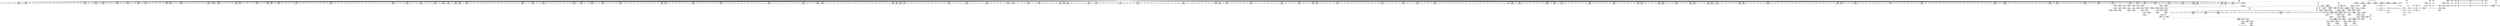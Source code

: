 digraph {
	CE0x57f64f0 [shape=record,shape=Mrecord,label="{CE0x57f64f0|1216:_i8*,_:_CRE_440,448_|*MultipleSource*|*LoadInst*|security/selinux/hooks.c,4293|security/selinux/hooks.c,4293}"]
	CE0x5812100 [shape=record,shape=Mrecord,label="{CE0x5812100|1216:_i8*,_:_CRE_288,304_|*MultipleSource*|*LoadInst*|security/selinux/hooks.c,4293|security/selinux/hooks.c,4293}"]
	CE0x57f5100 [shape=record,shape=Mrecord,label="{CE0x57f5100|1216:_i8*,_:_CRE_410,411_}"]
	CE0x57f3450 [shape=record,shape=Mrecord,label="{CE0x57f3450|1216:_i8*,_:_CRE_383,384_}"]
	CE0x57fe7b0 [shape=record,shape=Mrecord,label="{CE0x57fe7b0|1216:_i8*,_:_CRE_134,135_}"]
	CE0x57f5540 [shape=record,shape=Mrecord,label="{CE0x57f5540|1216:_i8*,_:_CRE_414,415_}"]
	CE0x5831830 [shape=record,shape=Mrecord,label="{CE0x5831830|1216:_i8*,_:_CRE_821,822_}"]
	CE0x57dd640 [shape=record,shape=Mrecord,label="{CE0x57dd640|selinux_socket_unix_may_send:tmp1|*SummSource*}"]
	CE0x5888b40 [shape=record,shape=Mrecord,label="{CE0x5888b40|8:_%struct.sock*,_:_SCME_52,53_}"]
	CE0x5852370 [shape=record,shape=Mrecord,label="{CE0x5852370|selinux_socket_unix_may_send:sid|security/selinux/hooks.c,4302|*SummSource*}"]
	CE0x5890300 [shape=record,shape=Mrecord,label="{CE0x5890300|selinux_socket_unix_may_send:tmp11|security/selinux/hooks.c,4296}"]
	CE0x57ff220 [shape=record,shape=Mrecord,label="{CE0x57ff220|1216:_i8*,_:_CRE_234,235_}"]
	CE0x583a270 [shape=record,shape=Mrecord,label="{CE0x583a270|selinux_socket_unix_may_send:tmp5|security/selinux/hooks.c,4293}"]
	CE0x58128a0 [shape=record,shape=Mrecord,label="{CE0x58128a0|1216:_i8*,_:_CRE_344,348_|*MultipleSource*|*LoadInst*|security/selinux/hooks.c,4293|security/selinux/hooks.c,4293}"]
	CE0x580aa00 [shape=record,shape=Mrecord,label="{CE0x580aa00|1216:_i8*,_:_CRE_640,644_|*MultipleSource*|*LoadInst*|security/selinux/hooks.c,4293|security/selinux/hooks.c,4293}"]
	CE0x586fa40 [shape=record,shape=Mrecord,label="{CE0x586fa40|selinux_socket_unix_may_send:tmp8|security/selinux/hooks.c,4294}"]
	CE0x5874010 [shape=record,shape=Mrecord,label="{CE0x5874010|avc_has_perm:auditdata|Function::avc_has_perm&Arg::auditdata::|*SummSource*}"]
	CE0x5887250 [shape=record,shape=Mrecord,label="{CE0x5887250|8:_%struct.sock*,_:_SCME_31,32_}"]
	CE0x6da4920 [shape=record,shape=Mrecord,label="{CE0x6da4920|1216:_i8*,_:_CRE_117,118_}"]
	CE0x57f7800 [shape=record,shape=Mrecord,label="{CE0x57f7800|1216:_i8*,_:_CRE_528,536_|*MultipleSource*|*LoadInst*|security/selinux/hooks.c,4293|security/selinux/hooks.c,4293}"]
	CE0x580ce00 [shape=record,shape=Mrecord,label="{CE0x580ce00|1216:_i8*,_:_CRE_680,681_}"]
	CE0x5873680 [shape=record,shape=Mrecord,label="{CE0x5873680|i32_262144|*Constant*}"]
	CE0x5830fb0 [shape=record,shape=Mrecord,label="{CE0x5830fb0|1216:_i8*,_:_CRE_813,814_}"]
	CE0x5813680 [shape=record,shape=Mrecord,label="{CE0x5813680|1216:_i8*,_:_CRE_367,368_}"]
	CE0x57edda0 [shape=record,shape=Mrecord,label="{CE0x57edda0|1216:_i8*,_:_CRE_218,219_}"]
	CE0x581d070 [shape=record,shape=Mrecord,label="{CE0x581d070|1216:_i8*,_:_CRE_6,7_}"]
	CE0x57f4330 [shape=record,shape=Mrecord,label="{CE0x57f4330|1216:_i8*,_:_CRE_397,398_}"]
	CE0x5812750 [shape=record,shape=Mrecord,label="{CE0x5812750|1216:_i8*,_:_CRE_336,344_|*MultipleSource*|*LoadInst*|security/selinux/hooks.c,4293|security/selinux/hooks.c,4293}"]
	CE0x5873d70 [shape=record,shape=Mrecord,label="{CE0x5873d70|avc_has_perm:requested|Function::avc_has_perm&Arg::requested::|*SummSource*}"]
	CE0x5834b30 [shape=record,shape=Mrecord,label="{CE0x5834b30|1216:_i8*,_:_CRE_869,870_}"]
	CE0x580a830 [shape=record,shape=Mrecord,label="{CE0x580a830|1216:_i8*,_:_CRE_632,640_|*MultipleSource*|*LoadInst*|security/selinux/hooks.c,4293|security/selinux/hooks.c,4293}"]
	CE0x5839cf0 [shape=record,shape=Mrecord,label="{CE0x5839cf0|1216:_i8*,_:_CRE_1156,1157_}"]
	CE0x57f9340 [shape=record,shape=Mrecord,label="{CE0x57f9340|1216:_i8*,_:_CRE_209,210_}"]
	CE0x580fbd0 [shape=record,shape=Mrecord,label="{CE0x580fbd0|32:_%struct.sock*,_:_CRE_16,24_|*MultipleSource*|Function::selinux_socket_unix_may_send&Arg::other::|security/selinux/hooks.c,4294}"]
	CE0x58888e0 [shape=record,shape=Mrecord,label="{CE0x58888e0|8:_%struct.sock*,_:_SCME_50,51_}"]
	CE0x58730d0 [shape=record,shape=Mrecord,label="{CE0x58730d0|avc_has_perm:tsid|Function::avc_has_perm&Arg::tsid::|*SummSink*}"]
	CE0x5832a40 [shape=record,shape=Mrecord,label="{CE0x5832a40|1216:_i8*,_:_CRE_838,839_}"]
	CE0x57e56c0 [shape=record,shape=Mrecord,label="{CE0x57e56c0|1216:_i8*,_:_CRE_144,145_}"]
	CE0x58001c0 [shape=record,shape=Mrecord,label="{CE0x58001c0|selinux_socket_unix_may_send:net|security/selinux/hooks.c, 4296|*SummSink*}"]
	CE0x58320b0 [shape=record,shape=Mrecord,label="{CE0x58320b0|1216:_i8*,_:_CRE_829,830_}"]
	CE0x58036e0 [shape=record,shape=Mrecord,label="{CE0x58036e0|1216:_i8*,_:_CRE_149,150_}"]
	CE0x58087a0 [shape=record,shape=Mrecord,label="{CE0x58087a0|1216:_i8*,_:_CRE_584,585_}"]
	CE0x580ff60 [shape=record,shape=Mrecord,label="{CE0x580ff60|1216:_i8*,_:_CRE_691,692_}"]
	CE0x581be80 [shape=record,shape=Mrecord,label="{CE0x581be80|1216:_i8*,_:_CRE_24,25_}"]
	CE0x5851f50 [shape=record,shape=Mrecord,label="{CE0x5851f50|selinux_socket_unix_may_send:u|security/selinux/hooks.c,4299|*SummSource*}"]
	CE0x5886d10 [shape=record,shape=Mrecord,label="{CE0x5886d10|8:_%struct.sock*,_:_SCME_25,26_}"]
	CE0x57eecf0 [shape=record,shape=Mrecord,label="{CE0x57eecf0|1216:_i8*,_:_CRE_174,175_}"]
	CE0x58322d0 [shape=record,shape=Mrecord,label="{CE0x58322d0|1216:_i8*,_:_CRE_831,832_}"]
	CE0x5886f10 [shape=record,shape=Mrecord,label="{CE0x5886f10|8:_%struct.sock*,_:_SCME_27,28_}"]
	CE0x5872a40 [shape=record,shape=Mrecord,label="{CE0x5872a40|avc_has_perm:ssid|Function::avc_has_perm&Arg::ssid::}"]
	CE0x57ee3f0 [shape=record,shape=Mrecord,label="{CE0x57ee3f0|1216:_i8*,_:_CRE_155,156_}"]
	CE0x57ed990 [shape=record,shape=Mrecord,label="{CE0x57ed990|1216:_i8*,_:_CRE_214,215_}"]
	CE0x5813bd0 [shape=record,shape=Mrecord,label="{CE0x5813bd0|1216:_i8*,_:_CRE_372,373_}"]
	CE0x580d760 [shape=record,shape=Mrecord,label="{CE0x580d760|1216:_i8*,_:_CRE_704,705_}"]
	CE0x58335f0 [shape=record,shape=Mrecord,label="{CE0x58335f0|1216:_i8*,_:_CRE_849,850_}"]
	CE0x5818720 [shape=record,shape=Mrecord,label="{CE0x5818720|1216:_i8*,_:_CRE_18,19_|*MultipleSource*|*LoadInst*|security/selinux/hooks.c,4293|security/selinux/hooks.c,4293}"]
	CE0x5873510 [shape=record,shape=Mrecord,label="{CE0x5873510|avc_has_perm:tclass|Function::avc_has_perm&Arg::tclass::|*SummSink*}"]
	CE0x5806d10 [shape=record,shape=Mrecord,label="{CE0x5806d10|1216:_i8*,_:_CRE_559,560_}"]
	CE0x5839d60 [shape=record,shape=Mrecord,label="{CE0x5839d60|1216:_i8*,_:_CRE_1155,1156_}"]
	CE0x57f74e0 [shape=record,shape=Mrecord,label="{CE0x57f74e0|1216:_i8*,_:_CRE_512,520_|*MultipleSource*|*LoadInst*|security/selinux/hooks.c,4293|security/selinux/hooks.c,4293}"]
	CE0x580e860 [shape=record,shape=Mrecord,label="{CE0x580e860|1216:_i8*,_:_CRE_808,809_}"]
	CE0x580a340 [shape=record,shape=Mrecord,label="{CE0x580a340|1216:_i8*,_:_CRE_612,616_|*MultipleSource*|*LoadInst*|security/selinux/hooks.c,4293|security/selinux/hooks.c,4293}"]
	CE0x57ff000 [shape=record,shape=Mrecord,label="{CE0x57ff000|1216:_i8*,_:_CRE_232,233_}"]
	CE0x5808690 [shape=record,shape=Mrecord,label="{CE0x5808690|1216:_i8*,_:_CRE_583,584_}"]
	CE0x5807590 [shape=record,shape=Mrecord,label="{CE0x5807590|1216:_i8*,_:_CRE_567,568_}"]
	CE0x58387a0 [shape=record,shape=Mrecord,label="{CE0x58387a0|1216:_i8*,_:_CRE_1064,1072_|*MultipleSource*|*LoadInst*|security/selinux/hooks.c,4293|security/selinux/hooks.c,4293}"]
	CE0x58009f0 [shape=record,shape=Mrecord,label="{CE0x58009f0|1216:_i8*,_:_CRE_56,57_}"]
	CE0x57d6b80 [shape=record,shape=Mrecord,label="{CE0x57d6b80|selinux_socket_unix_may_send:tmp2}"]
	CE0x57d6b10 [shape=record,shape=Mrecord,label="{CE0x57d6b10|selinux_socket_unix_may_send:tmp2|*SummSink*}"]
	CE0x580fd40 [shape=record,shape=Mrecord,label="{CE0x580fd40|1216:_i8*,_:_CRE_689,690_}"]
	CE0x58795c0 [shape=record,shape=Mrecord,label="{CE0x58795c0|selinux_socket_unix_may_send:sid8|security/selinux/hooks.c,4302|*SummSink*}"]
	CE0x583b0c0 [shape=record,shape=Mrecord,label="{CE0x583b0c0|1216:_i8*,_:_CRE_1208,1212_|*MultipleSource*|*LoadInst*|security/selinux/hooks.c,4293|security/selinux/hooks.c,4293}"]
	CE0x57fcd60 [shape=record,shape=Mrecord,label="{CE0x57fcd60|1216:_i8*,_:_CRE_103,104_}"]
	CE0x57ff890 [shape=record,shape=Mrecord,label="{CE0x57ff890|1216:_i8*,_:_CRE_121,122_}"]
	CE0x5878de0 [shape=record,shape=Mrecord,label="{CE0x5878de0|selinux_socket_unix_may_send:tmp14|security/selinux/hooks.c,4302}"]
	CE0x5852bc0 [shape=record,shape=Mrecord,label="{CE0x5852bc0|32:_%struct.sock*,_:_CRE_24,32_|*MultipleSource*|Function::selinux_socket_unix_may_send&Arg::other::|security/selinux/hooks.c,4294}"]
	CE0x57f67c0 [shape=record,shape=Mrecord,label="{CE0x57f67c0|1216:_i8*,_:_CRE_452,456_|*MultipleSource*|*LoadInst*|security/selinux/hooks.c,4293|security/selinux/hooks.c,4293}"]
	CE0x58334e0 [shape=record,shape=Mrecord,label="{CE0x58334e0|1216:_i8*,_:_CRE_848,849_}"]
	CE0x5836700 [shape=record,shape=Mrecord,label="{CE0x5836700|1216:_i8*,_:_CRE_944,948_|*MultipleSource*|*LoadInst*|security/selinux/hooks.c,4293|security/selinux/hooks.c,4293}"]
	CE0x57e0760 [shape=record,shape=Mrecord,label="{CE0x57e0760|i64*_getelementptr_inbounds_(_2_x_i64_,_2_x_i64_*___llvm_gcov_ctr340,_i64_0,_i64_0)|*Constant*}"]
	CE0x5887aa0 [shape=record,shape=Mrecord,label="{CE0x5887aa0|8:_%struct.sock*,_:_SCME_38,39_}"]
	CE0x57ee180 [shape=record,shape=Mrecord,label="{CE0x57ee180|1216:_i8*,_:_CRE_152,153_}"]
	CE0x580e640 [shape=record,shape=Mrecord,label="{CE0x580e640|1216:_i8*,_:_CRE_718,719_}"]
	CE0x588a4a0 [shape=record,shape=Mrecord,label="{CE0x588a4a0|selinux_socket_unix_may_send:type|security/selinux/hooks.c,4298}"]
	CE0x58727f0 [shape=record,shape=Mrecord,label="{CE0x58727f0|avc_has_perm:entry|*SummSink*}"]
	CE0x5886fc0 [shape=record,shape=Mrecord,label="{CE0x5886fc0|8:_%struct.sock*,_:_SCME_28,29_}"]
	CE0x57f8060 [shape=record,shape=Mrecord,label="{CE0x57f8060|1216:_i8*,_:_CRE_542,543_}"]
	CE0x5873fa0 [shape=record,shape=Mrecord,label="{CE0x5873fa0|avc_has_perm:auditdata|Function::avc_has_perm&Arg::auditdata::}"]
	CE0x580ccf0 [shape=record,shape=Mrecord,label="{CE0x580ccf0|1216:_i8*,_:_CRE_679,680_}"]
	CE0x580f0f0 [shape=record,shape=Mrecord,label="{CE0x580f0f0|selinux_socket_unix_may_send:sk1|security/selinux/hooks.c,4294|*SummSource*}"]
	CE0x5877c50 [shape=record,shape=Mrecord,label="{CE0x5877c50|selinux_socket_unix_may_send:sid|security/selinux/hooks.c,4302|*SummSink*}"]
	CE0x580ddc0 [shape=record,shape=Mrecord,label="{CE0x580ddc0|1216:_i8*,_:_CRE_710,711_}"]
	CE0x583a380 [shape=record,shape=Mrecord,label="{CE0x583a380|1216:_i8*,_:_CRE_1160,1162_|*MultipleSource*|*LoadInst*|security/selinux/hooks.c,4293|security/selinux/hooks.c,4293}"]
	CE0x583c2e0 [shape=record,shape=Mrecord,label="{CE0x583c2e0|1216:_i8*,_:_CRE_1272,1280_|*MultipleSource*|*LoadInst*|security/selinux/hooks.c,4293|security/selinux/hooks.c,4293}"]
	CE0x57eb010 [shape=record,shape=Mrecord,label="{CE0x57eb010|1216:_i8*,_:_CRE_195,196_}"]
	CE0x57e4e70 [shape=record,shape=Mrecord,label="{CE0x57e4e70|1216:_i8*,_:_CRE_196,197_}"]
	CE0x5890ce0 [shape=record,shape=Mrecord,label="{CE0x5890ce0|selinux_socket_unix_may_send:type|security/selinux/hooks.c,4298|*SummSink*}"]
	CE0x5837750 [shape=record,shape=Mrecord,label="{CE0x5837750|1216:_i8*,_:_CRE_992,1000_|*MultipleSource*|*LoadInst*|security/selinux/hooks.c,4293|security/selinux/hooks.c,4293}"]
	CE0x57eaa30 [shape=record,shape=Mrecord,label="{CE0x57eaa30|1216:_i8*,_:_CRE_242,243_}"]
	CE0x58323e0 [shape=record,shape=Mrecord,label="{CE0x58323e0|1216:_i8*,_:_CRE_832,833_}"]
	CE0x57ee250 [shape=record,shape=Mrecord,label="{CE0x57ee250|1216:_i8*,_:_CRE_153,154_}"]
	CE0x587be90 [shape=record,shape=Mrecord,label="{CE0x587be90|i32_4|*Constant*|*SummSink*}"]
	CE0x5885c60 [shape=record,shape=Mrecord,label="{CE0x5885c60|_ret_i32_%call,_!dbg_!27738|security/selinux/hooks.c,4304|*SummSource*}"]
	CE0x5804040 [shape=record,shape=Mrecord,label="{CE0x5804040|1216:_i8*,_:_CRE_72,73_}"]
	CE0x57fca20 [shape=record,shape=Mrecord,label="{CE0x57fca20|1216:_i8*,_:_CRE_99,100_}"]
	CE0x5831610 [shape=record,shape=Mrecord,label="{CE0x5831610|1216:_i8*,_:_CRE_819,820_}"]
	CE0x57e1ce0 [shape=record,shape=Mrecord,label="{CE0x57e1ce0|1216:_i8*,_:_CRE_73,74_}"]
	CE0x583b290 [shape=record,shape=Mrecord,label="{CE0x583b290|1216:_i8*,_:_CRE_1212,1216_|*MultipleSource*|*LoadInst*|security/selinux/hooks.c,4293|security/selinux/hooks.c,4293}"]
	CE0x583c7e0 [shape=record,shape=Mrecord,label="{CE0x583c7e0|selinux_socket_unix_may_send:tmp6|security/selinux/hooks.c,4293}"]
	CE0x6bc4a70 [shape=record,shape=Mrecord,label="{CE0x6bc4a70|32:_%struct.sock*,_:_CRE_24,32_|*MultipleSource*|security/selinux/hooks.c,4293|Function::selinux_socket_unix_may_send&Arg::sock::}"]
	CE0x5838230 [shape=record,shape=Mrecord,label="{CE0x5838230|1216:_i8*,_:_CRE_1040,1048_|*MultipleSource*|*LoadInst*|security/selinux/hooks.c,4293|security/selinux/hooks.c,4293}"]
	CE0x57f4aa0 [shape=record,shape=Mrecord,label="{CE0x57f4aa0|1216:_i8*,_:_CRE_404,405_}"]
	CE0x5870c30 [shape=record,shape=Mrecord,label="{CE0x5870c30|1216:_i8*,_:_CRE_1216,1224_|*MultipleSource*|*LoadInst*|security/selinux/hooks.c,4294|security/selinux/hooks.c,4294}"]
	CE0x5809130 [shape=record,shape=Mrecord,label="{CE0x5809130|1216:_i8*,_:_CRE_593,594_}"]
	CE0x587aea0 [shape=record,shape=Mrecord,label="{CE0x587aea0|selinux_socket_unix_may_send:tmp15|security/selinux/hooks.c,4302|*SummSource*}"]
	CE0x57f7d00 [shape=record,shape=Mrecord,label="{CE0x57f7d00|1216:_i8*,_:_CRE_540,541_}"]
	CE0x57dde40 [shape=record,shape=Mrecord,label="{CE0x57dde40|selinux_socket_unix_may_send:sk|security/selinux/hooks.c,4293|*SummSink*}"]
	CE0x57e9160 [shape=record,shape=Mrecord,label="{CE0x57e9160|1216:_i8*,_:_CRE_158,159_}"]
	CE0x5836e40 [shape=record,shape=Mrecord,label="{CE0x5836e40|1216:_i8*,_:_CRE_968,970_|*MultipleSource*|*LoadInst*|security/selinux/hooks.c,4293|security/selinux/hooks.c,4293}"]
	CE0x58397f0 [shape=record,shape=Mrecord,label="{CE0x58397f0|1216:_i8*,_:_CRE_1144,1152_|*MultipleSource*|*LoadInst*|security/selinux/hooks.c,4293|security/selinux/hooks.c,4293}"]
	CE0x5806f30 [shape=record,shape=Mrecord,label="{CE0x5806f30|1216:_i8*,_:_CRE_561,562_}"]
	CE0x57f3ab0 [shape=record,shape=Mrecord,label="{CE0x57f3ab0|1216:_i8*,_:_CRE_389,390_}"]
	CE0x581d000 [shape=record,shape=Mrecord,label="{CE0x581d000|1216:_i8*,_:_CRE_4,5_}"]
	CE0x5830d60 [shape=record,shape=Mrecord,label="{CE0x5830d60|1216:_i8*,_:_CRE_812,813_}"]
	CE0x5873cb0 [shape=record,shape=Mrecord,label="{CE0x5873cb0|avc_has_perm:requested|Function::avc_has_perm&Arg::requested::}"]
	CE0x5871e50 [shape=record,shape=Mrecord,label="{CE0x5871e50|selinux_socket_unix_may_send:tmp8|security/selinux/hooks.c,4294|*SummSource*}"]
	CE0x57ded00 [shape=record,shape=Mrecord,label="{CE0x57ded00|selinux_socket_unix_may_send:sock|Function::selinux_socket_unix_may_send&Arg::sock::|*SummSink*}"]
	CE0x5811d00 [shape=record,shape=Mrecord,label="{CE0x5811d00|1216:_i8*,_:_CRE_264,272_|*MultipleSource*|*LoadInst*|security/selinux/hooks.c,4293|security/selinux/hooks.c,4293}"]
	CE0x58790a0 [shape=record,shape=Mrecord,label="{CE0x58790a0|selinux_socket_unix_may_send:tmp14|security/selinux/hooks.c,4302|*SummSink*}"]
	CE0x57ff330 [shape=record,shape=Mrecord,label="{CE0x57ff330|1216:_i8*,_:_CRE_235,236_}"]
	CE0x57fcbc0 [shape=record,shape=Mrecord,label="{CE0x57fcbc0|1216:_i8*,_:_CRE_101,102_}"]
	CE0x5838970 [shape=record,shape=Mrecord,label="{CE0x5838970|1216:_i8*,_:_CRE_1072,1076_|*MultipleSource*|*LoadInst*|security/selinux/hooks.c,4293|security/selinux/hooks.c,4293}"]
	CE0x57e11b0 [shape=record,shape=Mrecord,label="{CE0x57e11b0|1216:_i8*,_:_CRE_16,18_|*MultipleSource*|*LoadInst*|security/selinux/hooks.c,4293|security/selinux/hooks.c,4293}"]
	CE0x5812f10 [shape=record,shape=Mrecord,label="{CE0x5812f10|1216:_i8*,_:_CRE_360,361_}"]
	CE0x588ff90 [shape=record,shape=Mrecord,label="{CE0x588ff90|selinux_socket_unix_may_send:tmp10|security/selinux/hooks.c,4296|*SummSource*}"]
	CE0x57f7390 [shape=record,shape=Mrecord,label="{CE0x57f7390|1216:_i8*,_:_CRE_496,512_|*MultipleSource*|*LoadInst*|security/selinux/hooks.c,4293|security/selinux/hooks.c,4293}"]
	CE0x5834800 [shape=record,shape=Mrecord,label="{CE0x5834800|1216:_i8*,_:_CRE_866,867_}"]
	CE0x5888680 [shape=record,shape=Mrecord,label="{CE0x5888680|8:_%struct.sock*,_:_SCME_48,49_}"]
	CE0x5879490 [shape=record,shape=Mrecord,label="{CE0x5879490|selinux_socket_unix_may_send:sid8|security/selinux/hooks.c,4302|*SummSource*}"]
	CE0x57fc410 [shape=record,shape=Mrecord,label="{CE0x57fc410|1216:_i8*,_:_CRE_203,204_}"]
	CE0x5810c20 [shape=record,shape=Mrecord,label="{CE0x5810c20|1216:_i8*,_:_CRE_703,704_}"]
	CE0x57fc520 [shape=record,shape=Mrecord,label="{CE0x57fc520|1216:_i8*,_:_CRE_204,205_}"]
	CE0x5819930 [shape=record,shape=Mrecord,label="{CE0x5819930|1216:_i8*,_:_CRE_12,16_|*MultipleSource*|*LoadInst*|security/selinux/hooks.c,4293|security/selinux/hooks.c,4293}"]
	CE0x57f8390 [shape=record,shape=Mrecord,label="{CE0x57f8390|1216:_i8*,_:_CRE_545,546_}"]
	CE0x587d090 [shape=record,shape=Mrecord,label="{CE0x587d090|selinux_socket_unix_may_send:sclass|security/selinux/hooks.c,4302|*SummSource*}"]
	CE0x58862d0 [shape=record,shape=Mrecord,label="{CE0x58862d0|8:_%struct.sock*,_:_SCME_0,4_|*MultipleSource*|security/selinux/hooks.c,4296|security/selinux/hooks.c,4296|security/selinux/hooks.c, 4296}"]
	CE0x57ec830 [shape=record,shape=Mrecord,label="{CE0x57ec830|selinux_socket_unix_may_send:tmp3|*SummSink*}"]
	CE0x5806e20 [shape=record,shape=Mrecord,label="{CE0x5806e20|1216:_i8*,_:_CRE_560,561_}"]
	CE0x5809350 [shape=record,shape=Mrecord,label="{CE0x5809350|1216:_i8*,_:_CRE_595,596_}"]
	CE0x57f3670 [shape=record,shape=Mrecord,label="{CE0x57f3670|1216:_i8*,_:_CRE_385,386_}"]
	CE0x5835080 [shape=record,shape=Mrecord,label="{CE0x5835080|1216:_i8*,_:_CRE_874,875_}"]
	CE0x57eec20 [shape=record,shape=Mrecord,label="{CE0x57eec20|1216:_i8*,_:_CRE_173,174_}"]
	CE0x57f5dc0 [shape=record,shape=Mrecord,label="{CE0x57f5dc0|1216:_i8*,_:_CRE_422,423_}"]
	CE0x57f4880 [shape=record,shape=Mrecord,label="{CE0x57f4880|1216:_i8*,_:_CRE_402,403_}"]
	CE0x5832820 [shape=record,shape=Mrecord,label="{CE0x5832820|1216:_i8*,_:_CRE_836,837_}"]
	CE0x57e7d00 [shape=record,shape=Mrecord,label="{CE0x57e7d00|1216:_i8*,_:_CRE_104,108_|*MultipleSource*|*LoadInst*|security/selinux/hooks.c,4293|security/selinux/hooks.c,4293}"]
	CE0x5887070 [shape=record,shape=Mrecord,label="{CE0x5887070|8:_%struct.sock*,_:_SCME_29,30_}"]
	CE0x5803340 [shape=record,shape=Mrecord,label="{CE0x5803340|1216:_i8*,_:_CRE_228,229_}"]
	CE0x57f07d0 [shape=record,shape=Mrecord,label="{CE0x57f07d0|1216:_i8*,_:_CRE_34,35_}"]
	CE0x57f4cc0 [shape=record,shape=Mrecord,label="{CE0x57f4cc0|1216:_i8*,_:_CRE_406,407_}"]
	CE0x5833d60 [shape=record,shape=Mrecord,label="{CE0x5833d60|1216:_i8*,_:_CRE_856,857_}"]
	CE0x6da47a0 [shape=record,shape=Mrecord,label="{CE0x6da47a0|1216:_i8*,_:_CRE_114,115_}"]
	CE0x57eee90 [shape=record,shape=Mrecord,label="{CE0x57eee90|1216:_i8*,_:_CRE_176,177_}"]
	CE0x5808140 [shape=record,shape=Mrecord,label="{CE0x5808140|1216:_i8*,_:_CRE_578,579_}"]
	CE0x5809460 [shape=record,shape=Mrecord,label="{CE0x5809460|1216:_i8*,_:_CRE_596,597_}"]
	CE0x57e1050 [shape=record,shape=Mrecord,label="{CE0x57e1050|selinux_socket_unix_may_send:bb|*SummSink*}"]
	CE0x6cf5d80 [shape=record,shape=Mrecord,label="{CE0x6cf5d80|_call_void_mcount()_#3}"]
	CE0x57dee60 [shape=record,shape=Mrecord,label="{CE0x57dee60|i64*_getelementptr_inbounds_(_2_x_i64_,_2_x_i64_*___llvm_gcov_ctr340,_i64_0,_i64_0)|*Constant*|*SummSink*}"]
	CE0x57f5210 [shape=record,shape=Mrecord,label="{CE0x57f5210|1216:_i8*,_:_CRE_411,412_}"]
	CE0x5809ce0 [shape=record,shape=Mrecord,label="{CE0x5809ce0|1216:_i8*,_:_CRE_604,605_}"]
	CE0x580e0f0 [shape=record,shape=Mrecord,label="{CE0x580e0f0|1216:_i8*,_:_CRE_713,714_}"]
	CE0x57f4ff0 [shape=record,shape=Mrecord,label="{CE0x57f4ff0|1216:_i8*,_:_CRE_409,410_}"]
	CE0x5802060 [shape=record,shape=Mrecord,label="{CE0x5802060|1216:_i8*,_:_CRE_85,86_}"]
	CE0x57e9230 [shape=record,shape=Mrecord,label="{CE0x57e9230|1216:_i8*,_:_CRE_159,160_}"]
	CE0x50dd050 [shape=record,shape=Mrecord,label="{CE0x50dd050|i32_59|*Constant*}"]
	CE0x57fd5c0 [shape=record,shape=Mrecord,label="{CE0x57fd5c0|1216:_i8*,_:_CRE_97,98_}"]
	CE0x580a010 [shape=record,shape=Mrecord,label="{CE0x580a010|1216:_i8*,_:_CRE_607,608_}"]
	CE0x57efd30 [shape=record,shape=Mrecord,label="{CE0x57efd30|selinux_socket_unix_may_send:tmp15|security/selinux/hooks.c,4302}"]
	CE0x57f3340 [shape=record,shape=Mrecord,label="{CE0x57f3340|1216:_i8*,_:_CRE_382,383_}"]
	CE0x5885dc0 [shape=record,shape=Mrecord,label="{CE0x5885dc0|_ret_i32_%call,_!dbg_!27738|security/selinux/hooks.c,4304|*SummSink*}"]
	CE0x583ab50 [shape=record,shape=Mrecord,label="{CE0x583ab50|1216:_i8*,_:_CRE_1192,1196_|*MultipleSource*|*LoadInst*|security/selinux/hooks.c,4293|security/selinux/hooks.c,4293}"]
	CE0x57eca40 [shape=record,shape=Mrecord,label="{CE0x57eca40|i32_1|*Constant*}"]
	"CONST[source:0(mediator),value:2(dynamic)][purpose:{subject}][SnkIdx:0]"
	CE0x57ecc20 [shape=record,shape=Mrecord,label="{CE0x57ecc20|selinux_socket_unix_may_send:tmp3|*SummSource*}"]
	CE0x57eba80 [shape=record,shape=Mrecord,label="{CE0x57eba80|1216:_i8*,_:_CRE_167,168_}"]
	CE0x58342b0 [shape=record,shape=Mrecord,label="{CE0x58342b0|1216:_i8*,_:_CRE_861,862_}"]
	CE0x57f3120 [shape=record,shape=Mrecord,label="{CE0x57f3120|1216:_i8*,_:_CRE_380,381_}"]
	CE0x5890b30 [shape=record,shape=Mrecord,label="{CE0x5890b30|i8_0|*Constant*|*SummSink*}"]
	CE0x583a490 [shape=record,shape=Mrecord,label="{CE0x583a490|1216:_i8*,_:_CRE_1164,1168_|*MultipleSource*|*LoadInst*|security/selinux/hooks.c,4293|security/selinux/hooks.c,4293}"]
	CE0x5808580 [shape=record,shape=Mrecord,label="{CE0x5808580|1216:_i8*,_:_CRE_582,583_}"]
	CE0x58748d0 [shape=record,shape=Mrecord,label="{CE0x58748d0|selinux_socket_unix_may_send:net3|security/selinux/hooks.c,4299|*SummSink*}"]
	CE0x5802200 [shape=record,shape=Mrecord,label="{CE0x5802200|1216:_i8*,_:_CRE_87,88_}"]
	CE0x57f4220 [shape=record,shape=Mrecord,label="{CE0x57f4220|1216:_i8*,_:_CRE_396,397_}"]
	CE0x57e1910 [shape=record,shape=Mrecord,label="{CE0x57e1910|1216:_i8*,_:_CRE_48,56_|*MultipleSource*|*LoadInst*|security/selinux/hooks.c,4293|security/selinux/hooks.c,4293}"]
	CE0x5887970 [shape=record,shape=Mrecord,label="{CE0x5887970|8:_%struct.sock*,_:_SCME_37,38_}"]
	CE0x5887710 [shape=record,shape=Mrecord,label="{CE0x5887710|8:_%struct.sock*,_:_SCME_35,36_}"]
	CE0x5811260 [shape=record,shape=Mrecord,label="{CE0x5811260|1216:_i8*,_:_CRE_255,256_}"]
	CE0x57f9780 [shape=record,shape=Mrecord,label="{CE0x57f9780|1216:_i8*,_:_CRE_213,214_}"]
	CE0x57e7610 [shape=record,shape=Mrecord,label="{CE0x57e7610|selinux_socket_unix_may_send:sk|security/selinux/hooks.c,4293|*SummSource*}"]
	CE0x580bd00 [shape=record,shape=Mrecord,label="{CE0x580bd00|1216:_i8*,_:_CRE_664,665_}"]
	CE0x5817510 [shape=record,shape=Mrecord,label="{CE0x5817510|1216:_i8*,_:_CRE_20,24_|*MultipleSource*|*LoadInst*|security/selinux/hooks.c,4293|security/selinux/hooks.c,4293}"]
	CE0x5817660 [shape=record,shape=Mrecord,label="{CE0x5817660|1216:_i8*,_:_CRE_25,26_}"]
	CE0x58065e0 [shape=record,shape=Mrecord,label="{CE0x58065e0|32:_%struct.sock*,_:_CRE_8,16_|*MultipleSource*|security/selinux/hooks.c,4293|Function::selinux_socket_unix_may_send&Arg::sock::}"]
	CE0x5836c70 [shape=record,shape=Mrecord,label="{CE0x5836c70|1216:_i8*,_:_CRE_964,968_|*MultipleSource*|*LoadInst*|security/selinux/hooks.c,4293|security/selinux/hooks.c,4293}"]
	CE0x5878f00 [shape=record,shape=Mrecord,label="{CE0x5878f00|selinux_socket_unix_may_send:tmp14|security/selinux/hooks.c,4302|*SummSource*}"]
	CE0x5813f00 [shape=record,shape=Mrecord,label="{CE0x5813f00|1216:_i8*,_:_CRE_375,376_}"]
	CE0x58357f0 [shape=record,shape=Mrecord,label="{CE0x58357f0|1216:_i8*,_:_CRE_880,888_|*MultipleSource*|*LoadInst*|security/selinux/hooks.c,4293|security/selinux/hooks.c,4293}"]
	CE0x5836530 [shape=record,shape=Mrecord,label="{CE0x5836530|1216:_i8*,_:_CRE_936,944_|*MultipleSource*|*LoadInst*|security/selinux/hooks.c,4293|security/selinux/hooks.c,4293}"]
	CE0x57de700 [shape=record,shape=Mrecord,label="{CE0x57de700|selinux_socket_unix_may_send:sock|Function::selinux_socket_unix_may_send&Arg::sock::}"]
	CE0x580f2c0 [shape=record,shape=Mrecord,label="{CE0x580f2c0|selinux_socket_unix_may_send:tmp7|*LoadInst*|security/selinux/hooks.c,4294}"]
	CE0x57f4770 [shape=record,shape=Mrecord,label="{CE0x57f4770|1216:_i8*,_:_CRE_401,402_}"]
	CE0x5835a60 [shape=record,shape=Mrecord,label="{CE0x5835a60|1216:_i8*,_:_CRE_892,896_|*MultipleSource*|*LoadInst*|security/selinux/hooks.c,4293|security/selinux/hooks.c,4293}"]
	CE0x580da90 [shape=record,shape=Mrecord,label="{CE0x580da90|1216:_i8*,_:_CRE_707,708_}"]
	CE0x580f160 [shape=record,shape=Mrecord,label="{CE0x580f160|selinux_socket_unix_may_send:sk1|security/selinux/hooks.c,4294|*SummSink*}"]
	CE0x58399c0 [shape=record,shape=Mrecord,label="{CE0x58399c0|1216:_i8*,_:_CRE_1153,1154_}"]
	CE0x5832c60 [shape=record,shape=Mrecord,label="{CE0x5832c60|1216:_i8*,_:_CRE_840,841_}"]
	CE0x5852d90 [shape=record,shape=Mrecord,label="{CE0x5852d90|32:_%struct.sock*,_:_CRE_32,40_|*MultipleSource*|Function::selinux_socket_unix_may_send&Arg::other::|security/selinux/hooks.c,4294}"]
	CE0x5800850 [shape=record,shape=Mrecord,label="{CE0x5800850|1216:_i8*,_:_CRE_38,39_}"]
	CE0x57df8f0 [shape=record,shape=Mrecord,label="{CE0x57df8f0|selinux_socket_unix_may_send:tmp|*SummSource*}"]
	CE0x5808470 [shape=record,shape=Mrecord,label="{CE0x5808470|1216:_i8*,_:_CRE_581,582_}"]
	CE0x5814120 [shape=record,shape=Mrecord,label="{CE0x5814120|1216:_i8*,_:_CRE_377,378_}"]
	CE0x5809020 [shape=record,shape=Mrecord,label="{CE0x5809020|1216:_i8*,_:_CRE_592,593_}"]
	CE0x57fcaf0 [shape=record,shape=Mrecord,label="{CE0x57fcaf0|1216:_i8*,_:_CRE_100,101_}"]
	CE0x5833c50 [shape=record,shape=Mrecord,label="{CE0x5833c50|1216:_i8*,_:_CRE_855,856_}"]
	CE0x580cad0 [shape=record,shape=Mrecord,label="{CE0x580cad0|1216:_i8*,_:_CRE_677,678_}"]
	CE0x58909a0 [shape=record,shape=Mrecord,label="{CE0x58909a0|i8_0|*Constant*|*SummSource*}"]
	CE0x57f4dd0 [shape=record,shape=Mrecord,label="{CE0x57f4dd0|1216:_i8*,_:_CRE_407,408_}"]
	CE0x5831b60 [shape=record,shape=Mrecord,label="{CE0x5831b60|1216:_i8*,_:_CRE_824,825_}"]
	CE0x57fff60 [shape=record,shape=Mrecord,label="{CE0x57fff60|1216:_i8*,_:_CRE_182,183_}"]
	CE0x580e310 [shape=record,shape=Mrecord,label="{CE0x580e310|1216:_i8*,_:_CRE_715,716_}"]
	CE0x5832600 [shape=record,shape=Mrecord,label="{CE0x5832600|1216:_i8*,_:_CRE_834,835_}"]
	CE0x58769e0 [shape=record,shape=Mrecord,label="{CE0x58769e0|selinux_socket_unix_may_send:tmp13|security/selinux/hooks.c,4300}"]
	CE0x5839450 [shape=record,shape=Mrecord,label="{CE0x5839450|1216:_i8*,_:_CRE_1128,1136_|*MultipleSource*|*LoadInst*|security/selinux/hooks.c,4293|security/selinux/hooks.c,4293}"]
	CE0x5887d00 [shape=record,shape=Mrecord,label="{CE0x5887d00|8:_%struct.sock*,_:_SCME_40,41_}"]
	CE0x58758b0 [shape=record,shape=Mrecord,label="{CE0x58758b0|selinux_socket_unix_may_send:tmp12|*LoadInst*|security/selinux/hooks.c,4300|*SummSink*}"]
	CE0x57f2270 [shape=record,shape=Mrecord,label="{CE0x57f2270|1216:_i8*,_:_CRE_81,82_}"]
	CE0x5803010 [shape=record,shape=Mrecord,label="{CE0x5803010|1216:_i8*,_:_CRE_224,225_}"]
	CE0x5812390 [shape=record,shape=Mrecord,label="{CE0x5812390|1216:_i8*,_:_CRE_312,316_|*MultipleSource*|*LoadInst*|security/selinux/hooks.c,4293|security/selinux/hooks.c,4293}"]
	CE0x57f5430 [shape=record,shape=Mrecord,label="{CE0x57f5430|1216:_i8*,_:_CRE_413,414_}"]
	CE0x57ea810 [shape=record,shape=Mrecord,label="{CE0x57ea810|1216:_i8*,_:_CRE_240,241_}"]
	CE0x58304c0 [shape=record,shape=Mrecord,label="{CE0x58304c0|1216:_i8*,_:_CRE_784,792_|*MultipleSource*|*LoadInst*|security/selinux/hooks.c,4293|security/selinux/hooks.c,4293}"]
	CE0x5807ae0 [shape=record,shape=Mrecord,label="{CE0x5807ae0|1216:_i8*,_:_CRE_572,573_}"]
	CE0x57f20d0 [shape=record,shape=Mrecord,label="{CE0x57f20d0|1216:_i8*,_:_CRE_79,80_}"]
	CE0x57d6250 [shape=record,shape=Mrecord,label="{CE0x57d6250|1216:_i8*,_:_CRE_94,95_}"]
	CE0x57f5ba0 [shape=record,shape=Mrecord,label="{CE0x57f5ba0|1216:_i8*,_:_CRE_420,421_}"]
	CE0x580c9c0 [shape=record,shape=Mrecord,label="{CE0x580c9c0|1216:_i8*,_:_CRE_676,677_}"]
	CE0x58724a0 [shape=record,shape=Mrecord,label="{CE0x58724a0|avc_has_perm:entry|*SummSource*}"]
	CE0x580b6a0 [shape=record,shape=Mrecord,label="{CE0x580b6a0|1216:_i8*,_:_CRE_658,659_}"]
	CE0x580e750 [shape=record,shape=Mrecord,label="{CE0x580e750|1216:_i8*,_:_CRE_719,720_}"]
	CE0x5800920 [shape=record,shape=Mrecord,label="{CE0x5800920|1216:_i8*,_:_CRE_39,40_}"]
	CE0x57e7dd0 [shape=record,shape=Mrecord,label="{CE0x57e7dd0|1216:_i8*,_:_CRE_108,112_|*MultipleSource*|*LoadInst*|security/selinux/hooks.c,4293|security/selinux/hooks.c,4293}"]
	CE0x58037b0 [shape=record,shape=Mrecord,label="{CE0x58037b0|1216:_i8*,_:_CRE_150,151_}"]
	CE0x5876e90 [shape=record,shape=Mrecord,label="{CE0x5876e90|selinux_socket_unix_may_send:tmp13|security/selinux/hooks.c,4300|*SummSink*}"]
	CE0x57f6670 [shape=record,shape=Mrecord,label="{CE0x57f6670|1216:_i8*,_:_CRE_448,452_|*MultipleSource*|*LoadInst*|security/selinux/hooks.c,4293|security/selinux/hooks.c,4293}"]
	CE0x57e9300 [shape=record,shape=Mrecord,label="{CE0x57e9300|1216:_i8*,_:_CRE_160,161_}"]
	CE0x58103a0 [shape=record,shape=Mrecord,label="{CE0x58103a0|1216:_i8*,_:_CRE_695,696_}"]
	CE0x58302f0 [shape=record,shape=Mrecord,label="{CE0x58302f0|1216:_i8*,_:_CRE_776,784_|*MultipleSource*|*LoadInst*|security/selinux/hooks.c,4293|security/selinux/hooks.c,4293}"]
	CE0x57fe880 [shape=record,shape=Mrecord,label="{CE0x57fe880|1216:_i8*,_:_CRE_135,136_}"]
	CE0x580e200 [shape=record,shape=Mrecord,label="{CE0x580e200|1216:_i8*,_:_CRE_714,715_}"]
	CE0x5839280 [shape=record,shape=Mrecord,label="{CE0x5839280|1216:_i8*,_:_CRE_1112,1128_|*MultipleSource*|*LoadInst*|security/selinux/hooks.c,4293|security/selinux/hooks.c,4293}"]
	CE0x5803f70 [shape=record,shape=Mrecord,label="{CE0x5803f70|1216:_i8*,_:_CRE_71,72_}"]
	CE0x58356e0 [shape=record,shape=Mrecord,label="{CE0x58356e0|1216:_i8*,_:_CRE_1152,1153_}"]
	CE0x580d870 [shape=record,shape=Mrecord,label="{CE0x580d870|1216:_i8*,_:_CRE_705,706_}"]
	CE0x57f3de0 [shape=record,shape=Mrecord,label="{CE0x57f3de0|1216:_i8*,_:_CRE_392,393_}"]
	CE0x582f440 [shape=record,shape=Mrecord,label="{CE0x582f440|1216:_i8*,_:_CRE_732,736_|*MultipleSource*|*LoadInst*|security/selinux/hooks.c,4293|security/selinux/hooks.c,4293}"]
	CE0x57f7ba0 [shape=record,shape=Mrecord,label="{CE0x57f7ba0|1216:_i8*,_:_CRE_538,539_}"]
	CE0x57fc740 [shape=record,shape=Mrecord,label="{CE0x57fc740|1216:_i8*,_:_CRE_206,207_}"]
	CE0x5811ae0 [shape=record,shape=Mrecord,label="{CE0x5811ae0|1216:_i8*,_:_CRE_263,264_}"]
	CE0x588a240 [shape=record,shape=Mrecord,label="{CE0x588a240|i64_56|*Constant*|*SummSource*}"]
	CE0x580e530 [shape=record,shape=Mrecord,label="{CE0x580e530|1216:_i8*,_:_CRE_717,718_}"]
	CE0x5887bd0 [shape=record,shape=Mrecord,label="{CE0x5887bd0|8:_%struct.sock*,_:_SCME_39,40_}"]
	CE0x57f4ee0 [shape=record,shape=Mrecord,label="{CE0x57f4ee0|1216:_i8*,_:_CRE_408,409_}"]
	CE0x58533e0 [shape=record,shape=Mrecord,label="{CE0x58533e0|selinux_socket_unix_may_send:sk_security2|security/selinux/hooks.c,4294}"]
	CE0x5810070 [shape=record,shape=Mrecord,label="{CE0x5810070|1216:_i8*,_:_CRE_692,693_}"]
	CE0x57e1e50 [shape=record,shape=Mrecord,label="{CE0x57e1e50|1216:_i8*,_:_CRE_83,84_}"]
	CE0x57e7c30 [shape=record,shape=Mrecord,label="{CE0x57e7c30|1216:_i8*,_:_CRE_112,113_}"]
	CE0x5809680 [shape=record,shape=Mrecord,label="{CE0x5809680|1216:_i8*,_:_CRE_598,599_}"]
	CE0x58904e0 [shape=record,shape=Mrecord,label="{CE0x58904e0|selinux_socket_unix_may_send:tmp11|security/selinux/hooks.c,4296|*SummSource*}"]
	CE0x57f08b0 [shape=record,shape=Mrecord,label="{CE0x57f08b0|1216:_i8*,_:_CRE_32,33_}"]
	CE0x58078c0 [shape=record,shape=Mrecord,label="{CE0x58078c0|1216:_i8*,_:_CRE_570,571_}"]
	CE0x5890150 [shape=record,shape=Mrecord,label="{CE0x5890150|selinux_socket_unix_may_send:tmp10|security/selinux/hooks.c,4296|*SummSink*}"]
	CE0x580a630 [shape=record,shape=Mrecord,label="{CE0x580a630|1216:_i8*,_:_CRE_624,632_|*MultipleSource*|*LoadInst*|security/selinux/hooks.c,4293|security/selinux/hooks.c,4293}"]
	CE0x582f810 [shape=record,shape=Mrecord,label="{CE0x582f810|1216:_i8*,_:_CRE_744,752_|*MultipleSource*|*LoadInst*|security/selinux/hooks.c,4293|security/selinux/hooks.c,4293}"]
	CE0x57fec90 [shape=record,shape=Mrecord,label="{CE0x57fec90|1216:_i8*,_:_CRE_229,230_}"]
	CE0x5812cc0 [shape=record,shape=Mrecord,label="{CE0x5812cc0|1216:_i8*,_:_CRE_358,359_}"]
	CE0x5853b80 [shape=record,shape=Mrecord,label="{CE0x5853b80|selinux_socket_unix_may_send:sk_security2|security/selinux/hooks.c,4294|*SummSink*}"]
	CE0x57e1f60 [shape=record,shape=Mrecord,label="{CE0x57e1f60|1216:_i8*,_:_CRE_77,78_}"]
	CE0x57ed4f0 [shape=record,shape=Mrecord,label="{CE0x57ed4f0|1216:_i8*,_:_CRE_246,247_}"]
	CE0x57f4000 [shape=record,shape=Mrecord,label="{CE0x57f4000|1216:_i8*,_:_CRE_394,395_}"]
	CE0x58881c0 [shape=record,shape=Mrecord,label="{CE0x58881c0|8:_%struct.sock*,_:_SCME_44,45_}"]
	CE0x580c8b0 [shape=record,shape=Mrecord,label="{CE0x580c8b0|1216:_i8*,_:_CRE_675,676_}"]
	CE0x5811370 [shape=record,shape=Mrecord,label="{CE0x5811370|1216:_i8*,_:_CRE_256,257_}"]
	CE0x58385d0 [shape=record,shape=Mrecord,label="{CE0x58385d0|1216:_i8*,_:_CRE_1056,1064_|*MultipleSource*|*LoadInst*|security/selinux/hooks.c,4293|security/selinux/hooks.c,4293}"]
	CE0x5887f60 [shape=record,shape=Mrecord,label="{CE0x5887f60|8:_%struct.sock*,_:_SCME_42,43_}"]
	CE0x5808360 [shape=record,shape=Mrecord,label="{CE0x5808360|1216:_i8*,_:_CRE_580,581_}"]
	CE0x57e1bc0 [shape=record,shape=Mrecord,label="{CE0x57e1bc0|1216:_i8*,_:_CRE_58,59_}"]
	CE0x580dcb0 [shape=record,shape=Mrecord,label="{CE0x580dcb0|1216:_i8*,_:_CRE_709,710_}"]
	CE0x57f3010 [shape=record,shape=Mrecord,label="{CE0x57f3010|1216:_i8*,_:_CRE_379,380_}"]
	CE0x57fce90 [shape=record,shape=Mrecord,label="{CE0x57fce90|1216:_i8*,_:_CRE_124,125_}"]
	CE0x5809bd0 [shape=record,shape=Mrecord,label="{CE0x5809bd0|1216:_i8*,_:_CRE_603,604_}"]
	CE0x57f5760 [shape=record,shape=Mrecord,label="{CE0x57f5760|1216:_i8*,_:_CRE_416,417_}"]
	CE0x583c9b0 [shape=record,shape=Mrecord,label="{CE0x583c9b0|selinux_socket_unix_may_send:tmp6|security/selinux/hooks.c,4293|*SummSink*}"]
	CE0x587b570 [shape=record,shape=Mrecord,label="{CE0x587b570|i32_4|*Constant*|*SummSource*}"]
	CE0x57ef810 [shape=record,shape=Mrecord,label="{CE0x57ef810|i32_4|*Constant*}"]
	CE0x5888420 [shape=record,shape=Mrecord,label="{CE0x5888420|8:_%struct.sock*,_:_SCME_46,47_}"]
	CE0x5838b40 [shape=record,shape=Mrecord,label="{CE0x5838b40|1216:_i8*,_:_CRE_1076,1080_|*MultipleSource*|*LoadInst*|security/selinux/hooks.c,4293|security/selinux/hooks.c,4293}"]
	CE0x57e5450 [shape=record,shape=Mrecord,label="{CE0x57e5450|1216:_i8*,_:_CRE_141,142_}"]
	CE0x57df070 [shape=record,shape=Mrecord,label="{CE0x57df070|selinux_socket_unix_may_send:ad|security/selinux/hooks.c, 4295|*SummSource*}"]
	CE0x5808cf0 [shape=record,shape=Mrecord,label="{CE0x5808cf0|1216:_i8*,_:_CRE_589,590_}"]
	CE0x580d020 [shape=record,shape=Mrecord,label="{CE0x580d020|1216:_i8*,_:_CRE_682,683_}"]
	CE0x58874b0 [shape=record,shape=Mrecord,label="{CE0x58874b0|8:_%struct.sock*,_:_SCME_33,34_}"]
	CE0x58887b0 [shape=record,shape=Mrecord,label="{CE0x58887b0|8:_%struct.sock*,_:_SCME_49,50_}"]
	CE0x5806760 [shape=record,shape=Mrecord,label="{CE0x5806760|1216:_i8*,_:_CRE_1,2_}"]
	CE0x580b370 [shape=record,shape=Mrecord,label="{CE0x580b370|1216:_i8*,_:_CRE_655,656_}"]
	CE0x58355d0 [shape=record,shape=Mrecord,label="{CE0x58355d0|1216:_i8*,_:_CRE_879,880_}"]
	CE0x57eac70 [shape=record,shape=Mrecord,label="{CE0x57eac70|1216:_i8*,_:_CRE_60,61_}"]
	CE0x5811480 [shape=record,shape=Mrecord,label="{CE0x5811480|1216:_i8*,_:_CRE_257,258_}"]
	CE0x57f2340 [shape=record,shape=Mrecord,label="{CE0x57f2340|1216:_i8*,_:_CRE_82,83_}"]
	CE0x57df9a0 [shape=record,shape=Mrecord,label="{CE0x57df9a0|i32_1|*Constant*|*SummSource*}"]
	CE0x57ff960 [shape=record,shape=Mrecord,label="{CE0x57ff960|1216:_i8*,_:_CRE_122,123_}"]
	CE0x5807150 [shape=record,shape=Mrecord,label="{CE0x5807150|1216:_i8*,_:_CRE_563,564_}"]
	CE0x583c850 [shape=record,shape=Mrecord,label="{CE0x583c850|selinux_socket_unix_may_send:tmp5|security/selinux/hooks.c,4293|*SummSink*}"]
	CE0x588a1d0 [shape=record,shape=Mrecord,label="{CE0x588a1d0|i64_56|*Constant*}"]
	CE0x587e910 [shape=record,shape=Mrecord,label="{CE0x587e910|i32_(i32,_i32,_i16,_i32,_%struct.common_audit_data*)*_bitcast_(i32_(i32,_i32,_i16,_i32,_%struct.common_audit_data.495*)*_avc_has_perm_to_i32_(i32,_i32,_i16,_i32,_%struct.common_audit_data*)*)|*Constant*|*SummSource*}"]
	CE0x57f5870 [shape=record,shape=Mrecord,label="{CE0x57f5870|1216:_i8*,_:_CRE_417,418_}"]
	CE0x58118c0 [shape=record,shape=Mrecord,label="{CE0x58118c0|1216:_i8*,_:_CRE_261,262_}"]
	CE0x5812600 [shape=record,shape=Mrecord,label="{CE0x5812600|1216:_i8*,_:_CRE_328,336_|*MultipleSource*|*LoadInst*|security/selinux/hooks.c,4293|security/selinux/hooks.c,4293}"]
	CE0x57e5380 [shape=record,shape=Mrecord,label="{CE0x57e5380|1216:_i8*,_:_CRE_140,141_}"]
	CE0x58331b0 [shape=record,shape=Mrecord,label="{CE0x58331b0|1216:_i8*,_:_CRE_845,846_}"]
	CE0x580efe0 [shape=record,shape=Mrecord,label="{CE0x580efe0|selinux_socket_unix_may_send:sk1|security/selinux/hooks.c,4294}"]
	CE0x587c710 [shape=record,shape=Mrecord,label="{CE0x587c710|selinux_socket_unix_may_send:tmp16|security/selinux/hooks.c,4302}"]
	CE0x58139b0 [shape=record,shape=Mrecord,label="{CE0x58139b0|1216:_i8*,_:_CRE_370,371_}"]
	CE0x57e3fc0 [shape=record,shape=Mrecord,label="{CE0x57e3fc0|1216:_i8*,_:_CRE_65,66_}"]
	CE0x57e93d0 [shape=record,shape=Mrecord,label="{CE0x57e93d0|1216:_i8*,_:_CRE_161,162_}"]
	CE0x587d020 [shape=record,shape=Mrecord,label="{CE0x587d020|selinux_socket_unix_may_send:sclass|security/selinux/hooks.c,4302}"]
	CE0x57df790 [shape=record,shape=Mrecord,label="{CE0x57df790|i32_1|*Constant*|*SummSink*}"]
	CE0x57e4420 [shape=record,shape=Mrecord,label="{CE0x57e4420|_call_void_mcount()_#3|*SummSink*}"]
	CE0x57eedc0 [shape=record,shape=Mrecord,label="{CE0x57eedc0|1216:_i8*,_:_CRE_175,176_}"]
	CE0x580c690 [shape=record,shape=Mrecord,label="{CE0x580c690|1216:_i8*,_:_CRE_673,674_}"]
	CE0x5813ac0 [shape=record,shape=Mrecord,label="{CE0x5813ac0|1216:_i8*,_:_CRE_371,372_}"]
	CE0x5808f10 [shape=record,shape=Mrecord,label="{CE0x5808f10|1216:_i8*,_:_CRE_591,592_}"]
	CE0x57f6bb0 [shape=record,shape=Mrecord,label="{CE0x57f6bb0|1216:_i8*,_:_CRE_464,468_|*MultipleSource*|*LoadInst*|security/selinux/hooks.c,4293|security/selinux/hooks.c,4293}"]
	CE0x5809570 [shape=record,shape=Mrecord,label="{CE0x5809570|1216:_i8*,_:_CRE_597,598_}"]
	CE0x57dcd00 [shape=record,shape=Mrecord,label="{CE0x57dcd00|selinux_socket_unix_may_send:tmp2|*SummSource*}"]
	CE0x5806c00 [shape=record,shape=Mrecord,label="{CE0x5806c00|1216:_i8*,_:_CRE_558,559_}"]
	CE0x587b060 [shape=record,shape=Mrecord,label="{CE0x587b060|selinux_socket_unix_may_send:tmp15|security/selinux/hooks.c,4302|*SummSink*}"]
	CE0x57f3780 [shape=record,shape=Mrecord,label="{CE0x57f3780|1216:_i8*,_:_CRE_386,387_}"]
	CE0x583bd70 [shape=record,shape=Mrecord,label="{CE0x583bd70|1216:_i8*,_:_CRE_1248,1256_|*MultipleSource*|*LoadInst*|security/selinux/hooks.c,4293|security/selinux/hooks.c,4293}"]
	CE0x57ddf40 [shape=record,shape=Mrecord,label="{CE0x57ddf40|32:_%struct.sock*,_:_CRE_0,4_|*MultipleSource*|security/selinux/hooks.c,4293|Function::selinux_socket_unix_may_send&Arg::sock::}"]
	CE0x5803ea0 [shape=record,shape=Mrecord,label="{CE0x5803ea0|1216:_i8*,_:_CRE_70,71_}"]
	CE0x57ff7c0 [shape=record,shape=Mrecord,label="{CE0x57ff7c0|1216:_i8*,_:_CRE_120,121_}"]
	"CONST[source:1(input),value:2(dynamic)][purpose:{subject}][SrcIdx:2]"
	CE0x58353b0 [shape=record,shape=Mrecord,label="{CE0x58353b0|1216:_i8*,_:_CRE_877,878_}"]
	CE0x57eb150 [shape=record,shape=Mrecord,label="{CE0x57eb150|1216:_i8*,_:_CRE_198,199_}"]
	CE0x57e17e0 [shape=record,shape=Mrecord,label="{CE0x57e17e0|selinux_socket_unix_may_send:tmp3}"]
	CE0x57ea920 [shape=record,shape=Mrecord,label="{CE0x57ea920|1216:_i8*,_:_CRE_241,242_}"]
	CE0x580cbe0 [shape=record,shape=Mrecord,label="{CE0x580cbe0|1216:_i8*,_:_CRE_678,679_}"]
	CE0x58333d0 [shape=record,shape=Mrecord,label="{CE0x58333d0|1216:_i8*,_:_CRE_847,848_}"]
	CE0x587e3a0 [shape=record,shape=Mrecord,label="{CE0x587e3a0|selinux_socket_unix_may_send:call|security/selinux/hooks.c,4302|*SummSource*}"]
	CE0x57fcc90 [shape=record,shape=Mrecord,label="{CE0x57fcc90|1216:_i8*,_:_CRE_102,103_}"]
	CE0x57fede0 [shape=record,shape=Mrecord,label="{CE0x57fede0|1216:_i8*,_:_CRE_230,231_}"]
	CE0x5807d00 [shape=record,shape=Mrecord,label="{CE0x5807d00|1216:_i8*,_:_CRE_574,575_}"]
	CE0x57f5650 [shape=record,shape=Mrecord,label="{CE0x57f5650|1216:_i8*,_:_CRE_415,416_}"]
	CE0x5809ac0 [shape=record,shape=Mrecord,label="{CE0x5809ac0|1216:_i8*,_:_CRE_602,603_}"]
	CE0x5813350 [shape=record,shape=Mrecord,label="{CE0x5813350|1216:_i8*,_:_CRE_364,365_}"]
	CE0x5831940 [shape=record,shape=Mrecord,label="{CE0x5831940|1216:_i8*,_:_CRE_822,823_}"]
	CE0x57f84a0 [shape=record,shape=Mrecord,label="{CE0x57f84a0|1216:_i8*,_:_CRE_546,547_}"]
	CE0x5803880 [shape=record,shape=Mrecord,label="{CE0x5803880|1216:_i8*,_:_CRE_151,152_}"]
	CE0x5883190 [shape=record,shape=Mrecord,label="{CE0x5883190|_ret_i32_%call,_!dbg_!27738|security/selinux/hooks.c,4304}"]
	CE0x58313f0 [shape=record,shape=Mrecord,label="{CE0x58313f0|1216:_i8*,_:_CRE_817,818_}"]
	CE0x57f3bc0 [shape=record,shape=Mrecord,label="{CE0x57f3bc0|1216:_i8*,_:_CRE_390,391_}"]
	CE0x5890640 [shape=record,shape=Mrecord,label="{CE0x5890640|selinux_socket_unix_may_send:tmp11|security/selinux/hooks.c,4296|*SummSink*}"]
	CE0x57fd410 [shape=record,shape=Mrecord,label="{CE0x57fd410|1216:_i8*,_:_CRE_95,96_}"]
	CE0x5800ac0 [shape=record,shape=Mrecord,label="{CE0x5800ac0|1216:_i8*,_:_CRE_40,48_|*MultipleSource*|*LoadInst*|security/selinux/hooks.c,4293|security/selinux/hooks.c,4293}"]
	CE0x5812280 [shape=record,shape=Mrecord,label="{CE0x5812280|1216:_i8*,_:_CRE_304,312_|*MultipleSource*|*LoadInst*|security/selinux/hooks.c,4293|security/selinux/hooks.c,4293}"]
	CE0x582f9e0 [shape=record,shape=Mrecord,label="{CE0x582f9e0|1216:_i8*,_:_CRE_752,760_|*MultipleSource*|*LoadInst*|security/selinux/hooks.c,4293|security/selinux/hooks.c,4293}"]
	CE0x581ad20 [shape=record,shape=Mrecord,label="{CE0x581ad20|selinux_socket_unix_may_send:tmp4|*LoadInst*|security/selinux/hooks.c,4293|*SummSink*}"]
	CE0x5830690 [shape=record,shape=Mrecord,label="{CE0x5830690|1216:_i8*,_:_CRE_792,800_|*MultipleSource*|*LoadInst*|security/selinux/hooks.c,4293|security/selinux/hooks.c,4293}"]
	CE0x57eb0e0 [shape=record,shape=Mrecord,label="{CE0x57eb0e0|1216:_i8*,_:_CRE_227,228_}"]
	CE0x57fc960 [shape=record,shape=Mrecord,label="{CE0x57fc960|1216:_i8*,_:_CRE_208,209_}"]
	CE0x580c470 [shape=record,shape=Mrecord,label="{CE0x580c470|1216:_i8*,_:_CRE_671,672_}"]
	CE0x5813240 [shape=record,shape=Mrecord,label="{CE0x5813240|1216:_i8*,_:_CRE_363,364_}"]
	CE0x585a690 [shape=record,shape=Mrecord,label="{CE0x585a690|selinux_socket_unix_may_send:other|Function::selinux_socket_unix_may_send&Arg::other::}"]
	CE0x5834c40 [shape=record,shape=Mrecord,label="{CE0x5834c40|1216:_i8*,_:_CRE_870,871_}"]
	CE0x587e560 [shape=record,shape=Mrecord,label="{CE0x587e560|selinux_socket_unix_may_send:call|security/selinux/hooks.c,4302|*SummSink*}"]
	CE0x57e4090 [shape=record,shape=Mrecord,label="{CE0x57e4090|1216:_i8*,_:_CRE_66,67_}"]
	CE0x57ea3d0 [shape=record,shape=Mrecord,label="{CE0x57ea3d0|1216:_i8*,_:_CRE_236,237_}"]
	CE0x58099b0 [shape=record,shape=Mrecord,label="{CE0x58099b0|1216:_i8*,_:_CRE_601,602_}"]
	CE0x58772f0 [shape=record,shape=Mrecord,label="{CE0x58772f0|selinux_socket_unix_may_send:sk7|security/selinux/hooks.c,4300|*SummSink*}"]
	CE0x57ee320 [shape=record,shape=Mrecord,label="{CE0x57ee320|1216:_i8*,_:_CRE_154,155_}"]
	CE0x580d350 [shape=record,shape=Mrecord,label="{CE0x580d350|1216:_i8*,_:_CRE_685,686_}"]
	CE0x5877ad0 [shape=record,shape=Mrecord,label="{CE0x5877ad0|i32_2|*Constant*|*SummSink*}"]
	CE0x57f0950 [shape=record,shape=Mrecord,label="{CE0x57f0950|1216:_i8*,_:_CRE_33,34_}"]
	CE0x5813020 [shape=record,shape=Mrecord,label="{CE0x5813020|1216:_i8*,_:_CRE_361,362_}"]
	CE0x583c110 [shape=record,shape=Mrecord,label="{CE0x583c110|1216:_i8*,_:_CRE_1264,1272_|*MultipleSource*|*LoadInst*|security/selinux/hooks.c,4293|security/selinux/hooks.c,4293}"]
	CE0x57de180 [shape=record,shape=Mrecord,label="{CE0x57de180|i32_0|*Constant*|*SummSource*}"]
	CE0x580c250 [shape=record,shape=Mrecord,label="{CE0x580c250|1216:_i8*,_:_CRE_669,670_}"]
	CE0x58107e0 [shape=record,shape=Mrecord,label="{CE0x58107e0|1216:_i8*,_:_CRE_699,700_}"]
	CE0x580a120 [shape=record,shape=Mrecord,label="{CE0x580a120|1216:_i8*,_:_CRE_648,649_}"]
	CE0x57e8f50 [shape=record,shape=Mrecord,label="{CE0x57e8f50|1216:_i8*,_:_CRE_132,133_}"]
	CE0x57f6a60 [shape=record,shape=Mrecord,label="{CE0x57f6a60|1216:_i8*,_:_CRE_460,464_|*MultipleSource*|*LoadInst*|security/selinux/hooks.c,4293|security/selinux/hooks.c,4293}"]
	CE0x5803120 [shape=record,shape=Mrecord,label="{CE0x5803120|1216:_i8*,_:_CRE_225,226_}"]
	CE0x57e7980 [shape=record,shape=Mrecord,label="{CE0x57e7980|1216:_i8*,_:_CRE_27,28_}"]
	CE0x5889260 [shape=record,shape=Mrecord,label="{CE0x5889260|i32_8|*Constant*|*SummSink*}"]
	CE0x5807e10 [shape=record,shape=Mrecord,label="{CE0x5807e10|1216:_i8*,_:_CRE_575,576_}"]
	CE0x57ec420 [shape=record,shape=Mrecord,label="{CE0x57ec420|1216:_i8*,_:_CRE_37,38_}"]
	CE0x57f7d70 [shape=record,shape=Mrecord,label="{CE0x57f7d70|1216:_i8*,_:_CRE_539,540_}"]
	CE0x5886e30 [shape=record,shape=Mrecord,label="{CE0x5886e30|8:_%struct.sock*,_:_SCME_26,27_}"]
	CE0x57e4ae0 [shape=record,shape=Mrecord,label="{CE0x57e4ae0|1216:_i8*,_:_CRE_184,188_|*MultipleSource*|*LoadInst*|security/selinux/hooks.c,4293|security/selinux/hooks.c,4293}"]
	CE0x5807480 [shape=record,shape=Mrecord,label="{CE0x5807480|1216:_i8*,_:_CRE_566,567_}"]
	CE0x580b150 [shape=record,shape=Mrecord,label="{CE0x580b150|1216:_i8*,_:_CRE_653,654_}"]
	CE0x57e2000 [shape=record,shape=Mrecord,label="{CE0x57e2000|1216:_i8*,_:_CRE_78,79_}"]
	CE0x57f3560 [shape=record,shape=Mrecord,label="{CE0x57f3560|1216:_i8*,_:_CRE_384,385_}"]
	CE0x5873c40 [shape=record,shape=Mrecord,label="{CE0x5873c40|_ret_i32_%retval.0,_!dbg_!27728|security/selinux/avc.c,775}"]
	CE0x580d570 [shape=record,shape=Mrecord,label="{CE0x580d570|1216:_i8*,_:_CRE_687,688_}"]
	CE0x583b800 [shape=record,shape=Mrecord,label="{CE0x583b800|1216:_i8*,_:_CRE_1228,1232_|*MultipleSource*|*LoadInst*|security/selinux/hooks.c,4293|security/selinux/hooks.c,4293}"]
	CE0x775f970 [shape=record,shape=Mrecord,label="{CE0x775f970|32:_%struct.sock*,_:_CRE_40,48_|*MultipleSource*|security/selinux/hooks.c,4293|Function::selinux_socket_unix_may_send&Arg::sock::}"]
	CE0x5887840 [shape=record,shape=Mrecord,label="{CE0x5887840|8:_%struct.sock*,_:_SCME_36,37_}"]
	CE0x5853240 [shape=record,shape=Mrecord,label="{CE0x5853240|selinux_socket_unix_may_send:tmp7|*LoadInst*|security/selinux/hooks.c,4294|*SummSink*}"]
	CE0x580dfe0 [shape=record,shape=Mrecord,label="{CE0x580dfe0|1216:_i8*,_:_CRE_712,713_}"]
	CE0x57dffd0 [shape=record,shape=Mrecord,label="{CE0x57dffd0|selinux_socket_unix_may_send:tmp|*SummSink*}"]
	CE0x5803540 [shape=record,shape=Mrecord,label="{CE0x5803540|1216:_i8*,_:_CRE_147,148_}"]
	CE0x58129b0 [shape=record,shape=Mrecord,label="{CE0x58129b0|1216:_i8*,_:_CRE_354,355_}"]
	CE0x580a230 [shape=record,shape=Mrecord,label="{CE0x580a230|1216:_i8*,_:_CRE_608,612_|*MultipleSource*|*LoadInst*|security/selinux/hooks.c,4293|security/selinux/hooks.c,4293}"]
	CE0x5883340 [shape=record,shape=Mrecord,label="{CE0x5883340|selinux_socket_unix_may_send:tmp17|security/selinux/hooks.c,4304}"]
	CE0x58752c0 [shape=record,shape=Mrecord,label="{CE0x58752c0|selinux_socket_unix_may_send:sk4|security/selinux/hooks.c,4300|*SummSink*}"]
	CE0x57e9020 [shape=record,shape=Mrecord,label="{CE0x57e9020|1216:_i8*,_:_CRE_133,134_}"]
	CE0x5831fa0 [shape=record,shape=Mrecord,label="{CE0x5831fa0|1216:_i8*,_:_CRE_828,829_}"]
	CE0x5836aa0 [shape=record,shape=Mrecord,label="{CE0x5836aa0|1216:_i8*,_:_CRE_960,964_|*MultipleSource*|*LoadInst*|security/selinux/hooks.c,4293|security/selinux/hooks.c,4293}"]
	CE0x57ffa30 [shape=record,shape=Mrecord,label="{CE0x57ffa30|1216:_i8*,_:_CRE_123,124_}"]
	CE0x5832d70 [shape=record,shape=Mrecord,label="{CE0x5832d70|1216:_i8*,_:_CRE_841,842_}"]
	CE0x583c680 [shape=record,shape=Mrecord,label="{CE0x583c680|selinux_socket_unix_may_send:tmp5|security/selinux/hooks.c,4293|*SummSource*}"]
	CE0x57dce90 [shape=record,shape=Mrecord,label="{CE0x57dce90|selinux_socket_unix_may_send:entry}"]
	CE0x57de0d0 [shape=record,shape=Mrecord,label="{CE0x57de0d0|selinux_socket_unix_may_send:ad|security/selinux/hooks.c, 4295|*SummSink*}"]
	CE0x57f90a0 [shape=record,shape=Mrecord,label="{CE0x57f90a0|selinux_socket_unix_may_send:tmp4|*LoadInst*|security/selinux/hooks.c,4293}"]
	CE0x5888090 [shape=record,shape=Mrecord,label="{CE0x5888090|8:_%struct.sock*,_:_SCME_43,44_}"]
	CE0x57f5ed0 [shape=record,shape=Mrecord,label="{CE0x57f5ed0|1216:_i8*,_:_CRE_423,424_}"]
	CE0x5810d10 [shape=record,shape=Mrecord,label="{CE0x5810d10|1216:_i8*,_:_CRE_250,251_}"]
	CE0x57f9670 [shape=record,shape=Mrecord,label="{CE0x57f9670|1216:_i8*,_:_CRE_212,213_}"]
	CE0x580a4a0 [shape=record,shape=Mrecord,label="{CE0x580a4a0|1216:_i8*,_:_CRE_616,620_|*MultipleSource*|*LoadInst*|security/selinux/hooks.c,4293|security/selinux/hooks.c,4293}"]
	CE0x57e0b80 [shape=record,shape=Mrecord,label="{CE0x57e0b80|selinux_socket_unix_may_send:net|security/selinux/hooks.c, 4296}"]
	CE0x5852270 [shape=record,shape=Mrecord,label="{CE0x5852270|selinux_socket_unix_may_send:u|security/selinux/hooks.c,4299|*SummSink*}"]
	CE0x580ed50 [shape=record,shape=Mrecord,label="{CE0x580ed50|selinux_socket_unix_may_send:other|Function::selinux_socket_unix_may_send&Arg::other::|*SummSink*}"]
	CE0x5837010 [shape=record,shape=Mrecord,label="{CE0x5837010|1216:_i8*,_:_CRE_970,972_|*MultipleSource*|*LoadInst*|security/selinux/hooks.c,4293|security/selinux/hooks.c,4293}"]
	CE0x5837e90 [shape=record,shape=Mrecord,label="{CE0x5837e90|1216:_i8*,_:_CRE_1024,1032_|*MultipleSource*|*LoadInst*|security/selinux/hooks.c,4293|security/selinux/hooks.c,4293}"]
	CE0x580b9d0 [shape=record,shape=Mrecord,label="{CE0x580b9d0|1216:_i8*,_:_CRE_661,662_}"]
	CE0x5809240 [shape=record,shape=Mrecord,label="{CE0x5809240|1216:_i8*,_:_CRE_594,595_}"]
	CE0x58352a0 [shape=record,shape=Mrecord,label="{CE0x58352a0|1216:_i8*,_:_CRE_876,877_}"]
	CE0x57df840 [shape=record,shape=Mrecord,label="{CE0x57df840|selinux_socket_unix_may_send:sk_security|security/selinux/hooks.c,4293|*SummSource*}"]
	CE0x57f85b0 [shape=record,shape=Mrecord,label="{CE0x57f85b0|1216:_i8*,_:_CRE_547,548_}"]
	CE0x5806930 [shape=record,shape=Mrecord,label="{CE0x5806930|_call_void_mcount()_#3|*SummSource*}"]
	CE0x580b590 [shape=record,shape=Mrecord,label="{CE0x580b590|1216:_i8*,_:_CRE_657,658_}"]
	CE0x5837920 [shape=record,shape=Mrecord,label="{CE0x5837920|1216:_i8*,_:_CRE_1000,1008_|*MultipleSource*|*LoadInst*|security/selinux/hooks.c,4293|security/selinux/hooks.c,4293}"]
	CE0x5812b40 [shape=record,shape=Mrecord,label="{CE0x5812b40|1216:_i8*,_:_CRE_357,358_}"]
	CE0x5852f30 [shape=record,shape=Mrecord,label="{CE0x5852f30|32:_%struct.sock*,_:_CRE_40,48_|*MultipleSource*|Function::selinux_socket_unix_may_send&Arg::other::|security/selinux/hooks.c,4294}"]
	CE0x57f6e50 [shape=record,shape=Mrecord,label="{CE0x57f6e50|1216:_i8*,_:_CRE_472,476_|*MultipleSource*|*LoadInst*|security/selinux/hooks.c,4293|security/selinux/hooks.c,4293}"]
	CE0x5874d90 [shape=record,shape=Mrecord,label="{CE0x5874d90|selinux_socket_unix_may_send:tmp12|*LoadInst*|security/selinux/hooks.c,4300}"]
	CE0x57f8e30 [shape=record,shape=Mrecord,label="{CE0x57f8e30|1216:_i8*,_:_CRE_555,556_}"]
	CE0x5802df0 [shape=record,shape=Mrecord,label="{CE0x5802df0|1216:_i8*,_:_CRE_222,223_}"]
	CE0x57eb9b0 [shape=record,shape=Mrecord,label="{CE0x57eb9b0|1216:_i8*,_:_CRE_166,167_}"]
	CE0x57fd520 [shape=record,shape=Mrecord,label="{CE0x57fd520|1216:_i8*,_:_CRE_96,97_}"]
	CE0x57ee4c0 [shape=record,shape=Mrecord,label="{CE0x57ee4c0|1216:_i8*,_:_CRE_156,157_}"]
	CE0x580c580 [shape=record,shape=Mrecord,label="{CE0x580c580|1216:_i8*,_:_CRE_672,673_}"]
	CE0x5818800 [shape=record,shape=Mrecord,label="{CE0x5818800|1216:_i8*,_:_CRE_19,20_|*MultipleSource*|*LoadInst*|security/selinux/hooks.c,4293|security/selinux/hooks.c,4293}"]
	CE0x57f98f0 [shape=record,shape=Mrecord,label="{CE0x57f98f0|i64*_getelementptr_inbounds_(_2_x_i64_,_2_x_i64_*___llvm_gcov_ctr340,_i64_0,_i64_1)|*Constant*|*SummSource*}"]
	CE0x57e1a70 [shape=record,shape=Mrecord,label="{CE0x57e1a70|1216:_i8*,_:_CRE_57,58_}"]
	CE0x5808ad0 [shape=record,shape=Mrecord,label="{CE0x5808ad0|1216:_i8*,_:_CRE_587,588_}"]
	CE0x57dea70 [shape=record,shape=Mrecord,label="{CE0x57dea70|selinux_socket_unix_may_send:bb}"]
	CE0x58875e0 [shape=record,shape=Mrecord,label="{CE0x58875e0|8:_%struct.sock*,_:_SCME_34,35_}"]
	CE0x57eb310 [shape=record,shape=Mrecord,label="{CE0x57eb310|1216:_i8*,_:_CRE_200,201_}"]
	CE0x57e0e40 [shape=record,shape=Mrecord,label="{CE0x57e0e40|i32_5|*Constant*|*SummSource*}"]
	CE0x5833700 [shape=record,shape=Mrecord,label="{CE0x5833700|1216:_i8*,_:_CRE_850,851_}"]
	CE0x57d6640 [shape=record,shape=Mrecord,label="{CE0x57d6640|i32_5|*Constant*}"]
	CE0x5835fc0 [shape=record,shape=Mrecord,label="{CE0x5835fc0|1216:_i8*,_:_CRE_904,912_|*MultipleSource*|*LoadInst*|security/selinux/hooks.c,4293|security/selinux/hooks.c,4293}"]
	CE0x57ec350 [shape=record,shape=Mrecord,label="{CE0x57ec350|1216:_i8*,_:_CRE_36,37_}"]
	CE0x580be10 [shape=record,shape=Mrecord,label="{CE0x580be10|1216:_i8*,_:_CRE_665,666_}"]
	CE0x5851e10 [shape=record,shape=Mrecord,label="{CE0x5851e10|i8_2|*Constant*|*SummSource*}"]
	CE0x5889130 [shape=record,shape=Mrecord,label="{CE0x5889130|i32_8|*Constant*|*SummSource*}"]
	CE0x57fc630 [shape=record,shape=Mrecord,label="{CE0x57fc630|1216:_i8*,_:_CRE_205,206_}"]
	CE0x57ffd80 [shape=record,shape=Mrecord,label="{CE0x57ffd80|1216:_i8*,_:_CRE_180,181_}"]
	CE0x5818900 [shape=record,shape=Mrecord,label="{CE0x5818900|1216:_i8*,_:_CRE_93,94_}"]
	CE0x5809790 [shape=record,shape=Mrecord,label="{CE0x5809790|1216:_i8*,_:_CRE_599,600_}"]
	CE0x58868a0 [shape=record,shape=Mrecord,label="{CE0x58868a0|8:_%struct.sock*,_:_SCME_18,20_|*MultipleSource*|security/selinux/hooks.c,4296|security/selinux/hooks.c,4296|security/selinux/hooks.c, 4296}"]
	CE0x57ea4e0 [shape=record,shape=Mrecord,label="{CE0x57ea4e0|1216:_i8*,_:_CRE_237,238_}"]
	CE0x57e9570 [shape=record,shape=Mrecord,label="{CE0x57e9570|1216:_i8*,_:_CRE_163,164_}"]
	CE0x58079d0 [shape=record,shape=Mrecord,label="{CE0x58079d0|1216:_i8*,_:_CRE_571,572_}"]
	CE0x57e7830 [shape=record,shape=Mrecord,label="{CE0x57e7830|1216:_i8*,_:_CRE_30,31_}"]
	CE0x74597b0 [shape=record,shape=Mrecord,label="{CE0x74597b0|i32_59|*Constant*|*SummSink*}"]
	CE0x580ada0 [shape=record,shape=Mrecord,label="{CE0x580ada0|1216:_i8*,_:_CRE_650,651_}"]
	CE0x58771c0 [shape=record,shape=Mrecord,label="{CE0x58771c0|selinux_socket_unix_may_send:sk7|security/selinux/hooks.c,4300|*SummSource*}"]
	CE0x5800070 [shape=record,shape=Mrecord,label="{CE0x5800070|1216:_i8*,_:_CRE_183,184_}"]
	CE0x6bc49d0 [shape=record,shape=Mrecord,label="{CE0x6bc49d0|32:_%struct.sock*,_:_CRE_16,24_|*MultipleSource*|security/selinux/hooks.c,4293|Function::selinux_socket_unix_may_send&Arg::sock::}"]
	CE0x57ff6f0 [shape=record,shape=Mrecord,label="{CE0x57ff6f0|1216:_i8*,_:_CRE_119,120_}"]
	CE0x580af70 [shape=record,shape=Mrecord,label="{CE0x580af70|1216:_i8*,_:_CRE_651,652_}"]
	CE0x587d100 [shape=record,shape=Mrecord,label="{CE0x587d100|selinux_socket_unix_may_send:sclass|security/selinux/hooks.c,4302|*SummSink*}"]
	CE0x57fd100 [shape=record,shape=Mrecord,label="{CE0x57fd100|1216:_i8*,_:_CRE_127,128_}"]
	CE0x580bae0 [shape=record,shape=Mrecord,label="{CE0x580bae0|1216:_i8*,_:_CRE_662,663_}"]
	CE0x5813df0 [shape=record,shape=Mrecord,label="{CE0x5813df0|1216:_i8*,_:_CRE_374,375_}"]
	CE0x6da4880 [shape=record,shape=Mrecord,label="{CE0x6da4880|1216:_i8*,_:_CRE_116,117_}"]
	CE0x5802130 [shape=record,shape=Mrecord,label="{CE0x5802130|1216:_i8*,_:_CRE_86,87_}"]
	CE0x5808250 [shape=record,shape=Mrecord,label="{CE0x5808250|1216:_i8*,_:_CRE_579,580_}"]
	CE0x57f6d00 [shape=record,shape=Mrecord,label="{CE0x57f6d00|1216:_i8*,_:_CRE_468,472_|*MultipleSource*|*LoadInst*|security/selinux/hooks.c,4293|security/selinux/hooks.c,4293}"]
	CE0x57e0ce0 [shape=record,shape=Mrecord,label="{CE0x57e0ce0|i64_1|*Constant*}"]
	CE0x5811f70 [shape=record,shape=Mrecord,label="{CE0x5811f70|1216:_i8*,_:_CRE_280,288_|*MultipleSource*|*LoadInst*|security/selinux/hooks.c,4293|security/selinux/hooks.c,4293}"]
	CE0x5852100 [shape=record,shape=Mrecord,label="{CE0x5852100|selinux_socket_unix_may_send:u|security/selinux/hooks.c,4299}"]
	CE0x57f8c10 [shape=record,shape=Mrecord,label="{CE0x57f8c10|1216:_i8*,_:_CRE_553,554_}"]
	CE0x583aef0 [shape=record,shape=Mrecord,label="{CE0x583aef0|1216:_i8*,_:_CRE_1200,1208_|*MultipleSource*|*LoadInst*|security/selinux/hooks.c,4293|security/selinux/hooks.c,4293}"]
	CE0x57d62c0 [shape=record,shape=Mrecord,label="{CE0x57d62c0|1216:_i8*,_:_CRE_92,93_}"]
	CE0x580bbf0 [shape=record,shape=Mrecord,label="{CE0x580bbf0|1216:_i8*,_:_CRE_663,664_}"]
	CE0x58738f0 [shape=record,shape=Mrecord,label="{CE0x58738f0|i32_262144|*Constant*|*SummSource*}"]
	CE0x583ca20 [shape=record,shape=Mrecord,label="{CE0x583ca20|selinux_socket_unix_may_send:tmp6|security/selinux/hooks.c,4293|*SummSource*}"]
	CE0x5872df0 [shape=record,shape=Mrecord,label="{CE0x5872df0|avc_has_perm:tsid|Function::avc_has_perm&Arg::tsid::}"]
	CE0x57e1b50 [shape=record,shape=Mrecord,label="{CE0x57e1b50|1216:_i8*,_:_CRE_61,62_}"]
	CE0x57edfc0 [shape=record,shape=Mrecord,label="{CE0x57edfc0|1216:_i8*,_:_CRE_220,221_}"]
	CE0x57f4110 [shape=record,shape=Mrecord,label="{CE0x57f4110|1216:_i8*,_:_CRE_395,396_}"]
	CE0x57f5a90 [shape=record,shape=Mrecord,label="{CE0x57f5a90|1216:_i8*,_:_CRE_419,420_}"]
	CE0x5838400 [shape=record,shape=Mrecord,label="{CE0x5838400|1216:_i8*,_:_CRE_1048,1056_|*MultipleSource*|*LoadInst*|security/selinux/hooks.c,4293|security/selinux/hooks.c,4293}"]
	CE0x58117b0 [shape=record,shape=Mrecord,label="{CE0x58117b0|1216:_i8*,_:_CRE_260,261_}"]
	CE0x58067d0 [shape=record,shape=Mrecord,label="{CE0x58067d0|1216:_i8*,_:_CRE_3,4_}"]
	CE0x5813130 [shape=record,shape=Mrecord,label="{CE0x5813130|1216:_i8*,_:_CRE_362,363_}"]
	CE0x5813460 [shape=record,shape=Mrecord,label="{CE0x5813460|1216:_i8*,_:_CRE_365,366_}"]
	CE0x57f5cb0 [shape=record,shape=Mrecord,label="{CE0x57f5cb0|1216:_i8*,_:_CRE_421,422_}"]
	CE0x58344d0 [shape=record,shape=Mrecord,label="{CE0x58344d0|1216:_i8*,_:_CRE_863,864_}"]
	CE0x58138a0 [shape=record,shape=Mrecord,label="{CE0x58138a0|1216:_i8*,_:_CRE_369,370_}"]
	CE0x5834d50 [shape=record,shape=Mrecord,label="{CE0x5834d50|1216:_i8*,_:_CRE_871,872_}"]
	CE0x587d3f0 [shape=record,shape=Mrecord,label="{CE0x587d3f0|selinux_socket_unix_may_send:tmp16|security/selinux/hooks.c,4302|*SummSource*}"]
	CE0x57f6fa0 [shape=record,shape=Mrecord,label="{CE0x57f6fa0|1216:_i8*,_:_CRE_476,480_|*MultipleSource*|*LoadInst*|security/selinux/hooks.c,4293|security/selinux/hooks.c,4293}"]
	CE0x5811150 [shape=record,shape=Mrecord,label="{CE0x5811150|1216:_i8*,_:_CRE_254,255_}"]
	CE0x5871fb0 [shape=record,shape=Mrecord,label="{CE0x5871fb0|selinux_socket_unix_may_send:tmp9|security/selinux/hooks.c,4294}"]
	CE0x57f39a0 [shape=record,shape=Mrecord,label="{CE0x57f39a0|1216:_i8*,_:_CRE_388,389_}"]
	CE0x58747a0 [shape=record,shape=Mrecord,label="{CE0x58747a0|selinux_socket_unix_may_send:net3|security/selinux/hooks.c,4299|*SummSource*}"]
	CE0x57eadb0 [shape=record,shape=Mrecord,label="{CE0x57eadb0|1216:_i8*,_:_CRE_62,63_}"]
	CE0x5831a50 [shape=record,shape=Mrecord,label="{CE0x5831a50|1216:_i8*,_:_CRE_823,824_}"]
	CE0x583b9d0 [shape=record,shape=Mrecord,label="{CE0x583b9d0|1216:_i8*,_:_CRE_1232,1240_|*MultipleSource*|*LoadInst*|security/selinux/hooks.c,4293|security/selinux/hooks.c,4293}"]
	CE0x57efbe0 [shape=record,shape=Mrecord,label="{CE0x57efbe0|16:_i32,_24:_i16,_:_CRE_24,26_|*MultipleSource*|security/selinux/hooks.c,4294|security/selinux/hooks.c,4294|security/selinux/hooks.c,4302}"]
	CE0x5833a30 [shape=record,shape=Mrecord,label="{CE0x5833a30|1216:_i8*,_:_CRE_853,854_}"]
	CE0x57eae90 [shape=record,shape=Mrecord,label="{CE0x57eae90|1216:_i8*,_:_CRE_63,64_}"]
	CE0x58116a0 [shape=record,shape=Mrecord,label="{CE0x58116a0|1216:_i8*,_:_CRE_259,260_}"]
	CE0x5885860 [shape=record,shape=Mrecord,label="{CE0x5885860|selinux_socket_unix_may_send:tmp17|security/selinux/hooks.c,4304|*SummSource*}"]
	CE0x5811e10 [shape=record,shape=Mrecord,label="{CE0x5811e10|1216:_i8*,_:_CRE_272,280_|*MultipleSource*|*LoadInst*|security/selinux/hooks.c,4293|security/selinux/hooks.c,4293}"]
	CE0x581bf40 [shape=record,shape=Mrecord,label="{CE0x581bf40|1216:_i8*,_:_CRE_8,12_|*MultipleSource*|*LoadInst*|security/selinux/hooks.c,4293|security/selinux/hooks.c,4293}"]
	CE0x57f79d0 [shape=record,shape=Mrecord,label="{CE0x57f79d0|1216:_i8*,_:_CRE_537,538_}"]
	CE0x57e1730 [shape=record,shape=Mrecord,label="{CE0x57e1730|selinux_socket_unix_may_send:bb|*SummSource*}"]
	CE0x57d66f0 [shape=record,shape=Mrecord,label="{CE0x57d66f0|selinux_socket_unix_may_send:tmp}"]
	CE0x57e4230 [shape=record,shape=Mrecord,label="{CE0x57e4230|1216:_i8*,_:_CRE_68,69_}"]
	CE0x57e8bd0 [shape=record,shape=Mrecord,label="{CE0x57e8bd0|i64_1|*Constant*|*SummSink*}"]
	CE0x57f21a0 [shape=record,shape=Mrecord,label="{CE0x57f21a0|1216:_i8*,_:_CRE_80,81_}"]
	CE0x5835190 [shape=record,shape=Mrecord,label="{CE0x5835190|1216:_i8*,_:_CRE_875,876_}"]
	CE0x6da4810 [shape=record,shape=Mrecord,label="{CE0x6da4810|1216:_i8*,_:_CRE_115,116_}"]
	CE0x58390b0 [shape=record,shape=Mrecord,label="{CE0x58390b0|1216:_i8*,_:_CRE_1104,1112_|*MultipleSource*|*LoadInst*|security/selinux/hooks.c,4293|security/selinux/hooks.c,4293}"]
	CE0x58077b0 [shape=record,shape=Mrecord,label="{CE0x58077b0|1216:_i8*,_:_CRE_569,570_}"]
	CE0x57ed600 [shape=record,shape=Mrecord,label="{CE0x57ed600|1216:_i8*,_:_CRE_247,248_}"]
	CE0x58063f0 [shape=record,shape=Mrecord,label="{CE0x58063f0|i32_0|*Constant*|*SummSink*}"]
	CE0x57fd1d0 [shape=record,shape=Mrecord,label="{CE0x57fd1d0|1216:_i8*,_:_CRE_128,129_}"]
	CE0x57e3d00 [shape=record,shape=Mrecord,label="{CE0x57e3d00|selinux_socket_unix_may_send:tmp1}"]
	CE0x57febc0 [shape=record,shape=Mrecord,label="{CE0x57febc0|1216:_i8*,_:_CRE_139,140_}"]
	CE0x5807f20 [shape=record,shape=Mrecord,label="{CE0x5807f20|1216:_i8*,_:_CRE_576,577_}"]
	CE0x58341a0 [shape=record,shape=Mrecord,label="{CE0x58341a0|1216:_i8*,_:_CRE_860,861_}"]
	CE0x58354c0 [shape=record,shape=Mrecord,label="{CE0x58354c0|1216:_i8*,_:_CRE_878,879_}"]
	CE0x57fbec0 [shape=record,shape=Mrecord,label="{CE0x57fbec0|1216:_i8*,_:_CRE_0,1_}"]
	CE0x5876120 [shape=record,shape=Mrecord,label="{CE0x5876120|selinux_socket_unix_may_send:u5|security/selinux/hooks.c,4300|*SummSink*}"]
	CE0x5876860 [shape=record,shape=Mrecord,label="{CE0x5876860|selinux_socket_unix_may_send:net6|security/selinux/hooks.c,4300|*SummSink*}"]
	CE0x580dba0 [shape=record,shape=Mrecord,label="{CE0x580dba0|1216:_i8*,_:_CRE_708,709_}"]
	CE0x580b260 [shape=record,shape=Mrecord,label="{CE0x580b260|1216:_i8*,_:_CRE_654,655_}"]
	CE0x5810180 [shape=record,shape=Mrecord,label="{CE0x5810180|1216:_i8*,_:_CRE_693,694_}"]
	CE0x5811040 [shape=record,shape=Mrecord,label="{CE0x5811040|1216:_i8*,_:_CRE_253,254_}"]
	CE0x5830120 [shape=record,shape=Mrecord,label="{CE0x5830120|1216:_i8*,_:_CRE_772,776_|*MultipleSource*|*LoadInst*|security/selinux/hooks.c,4293|security/selinux/hooks.c,4293}"]
	CE0x57f8280 [shape=record,shape=Mrecord,label="{CE0x57f8280|1216:_i8*,_:_CRE_544,545_}"]
	CE0x5888550 [shape=record,shape=Mrecord,label="{CE0x5888550|8:_%struct.sock*,_:_SCME_47,48_}"]
	CE0x5802f00 [shape=record,shape=Mrecord,label="{CE0x5802f00|1216:_i8*,_:_CRE_223,224_}"]
	CE0x57ffcb0 [shape=record,shape=Mrecord,label="{CE0x57ffcb0|1216:_i8*,_:_CRE_179,180_}"]
	CE0x5888da0 [shape=record,shape=Mrecord,label="{CE0x5888da0|8:_%struct.sock*,_:_SCME_54,55_}"]
	CE0x57fbe50 [shape=record,shape=Mrecord,label="{CE0x57fbe50|selinux_socket_unix_may_send:sk_security|security/selinux/hooks.c,4293|*SummSink*}"]
	CE0x58108f0 [shape=record,shape=Mrecord,label="{CE0x58108f0|1216:_i8*,_:_CRE_700,701_}"]
	CE0x57feaf0 [shape=record,shape=Mrecord,label="{CE0x57feaf0|1216:_i8*,_:_CRE_138,139_}"]
	CE0x582fbb0 [shape=record,shape=Mrecord,label="{CE0x582fbb0|1216:_i8*,_:_CRE_760,764_|*MultipleSource*|*LoadInst*|security/selinux/hooks.c,4293|security/selinux/hooks.c,4293}"]
	CE0x57f3cd0 [shape=record,shape=Mrecord,label="{CE0x57f3cd0|1216:_i8*,_:_CRE_391,392_}"]
	CE0x5833e70 [shape=record,shape=Mrecord,label="{CE0x5833e70|1216:_i8*,_:_CRE_857,858_}"]
	CE0x580c360 [shape=record,shape=Mrecord,label="{CE0x580c360|1216:_i8*,_:_CRE_670,671_}"]
	CE0x583bba0 [shape=record,shape=Mrecord,label="{CE0x583bba0|1216:_i8*,_:_CRE_1240,1248_|*MultipleSource*|*LoadInst*|security/selinux/hooks.c,4293|security/selinux/hooks.c,4293}"]
	"CONST[source:0(mediator),value:0(static)][purpose:{operation}][SnkIdx:3]"
	CE0x5876040 [shape=record,shape=Mrecord,label="{CE0x5876040|selinux_socket_unix_may_send:u5|security/selinux/hooks.c,4300}"]
	CE0x5811bf0 [shape=record,shape=Mrecord,label="{CE0x5811bf0|1216:_i8*,_:_CRE_352,353_}"]
	"CONST[source:1(input),value:2(dynamic)][purpose:{object}][SrcIdx:1]"
	CE0x5802ce0 [shape=record,shape=Mrecord,label="{CE0x5802ce0|1216:_i8*,_:_CRE_221,222_}"]
	CE0x57e7a20 [shape=record,shape=Mrecord,label="{CE0x57e7a20|1216:_i8*,_:_CRE_29,30_}"]
	CE0x57f86c0 [shape=record,shape=Mrecord,label="{CE0x57f86c0|1216:_i8*,_:_CRE_548,549_}"]
	CE0x5838d10 [shape=record,shape=Mrecord,label="{CE0x5838d10|1216:_i8*,_:_CRE_1080,1088_|*MultipleSource*|*LoadInst*|security/selinux/hooks.c,4293|security/selinux/hooks.c,4293}"]
	CE0x57ebb50 [shape=record,shape=Mrecord,label="{CE0x57ebb50|1216:_i8*,_:_CRE_168,169_}"]
	CE0x5807040 [shape=record,shape=Mrecord,label="{CE0x5807040|1216:_i8*,_:_CRE_562,563_}"]
	CE0x58330a0 [shape=record,shape=Mrecord,label="{CE0x58330a0|1216:_i8*,_:_CRE_844,845_}"]
	CE0x5814230 [shape=record,shape=Mrecord,label="{CE0x5814230|1216:_i8*,_:_CRE_378,379_}"]
	CE0x580d240 [shape=record,shape=Mrecord,label="{CE0x580d240|1216:_i8*,_:_CRE_684,685_}"]
	CE0x57f87d0 [shape=record,shape=Mrecord,label="{CE0x57f87d0|1216:_i8*,_:_CRE_549,550_}"]
	CE0x57fad20 [shape=record,shape=Mrecord,label="{CE0x57fad20|8:_%struct.sock*,_:_SCME_16,18_|*MultipleSource*|security/selinux/hooks.c,4296|security/selinux/hooks.c,4296|security/selinux/hooks.c, 4296}"]
	CE0x57ff110 [shape=record,shape=Mrecord,label="{CE0x57ff110|1216:_i8*,_:_CRE_233,234_}"]
	CE0x57ea700 [shape=record,shape=Mrecord,label="{CE0x57ea700|1216:_i8*,_:_CRE_239,240_}"]
	CE0x58312e0 [shape=record,shape=Mrecord,label="{CE0x58312e0|1216:_i8*,_:_CRE_816,817_}"]
	CE0x57eef60 [shape=record,shape=Mrecord,label="{CE0x57eef60|1216:_i8*,_:_CRE_177,178_}"]
	CE0x5839b90 [shape=record,shape=Mrecord,label="{CE0x5839b90|1216:_i8*,_:_CRE_1154,1155_}"]
	CE0x5810290 [shape=record,shape=Mrecord,label="{CE0x5810290|1216:_i8*,_:_CRE_694,695_}"]
	CE0x57f4bb0 [shape=record,shape=Mrecord,label="{CE0x57f4bb0|1216:_i8*,_:_CRE_405,406_}"]
	CE0x57ebcf0 [shape=record,shape=Mrecord,label="{CE0x57ebcf0|1216:_i8*,_:_CRE_170,171_}"]
	CE0x57f8170 [shape=record,shape=Mrecord,label="{CE0x57f8170|1216:_i8*,_:_CRE_543,544_}"]
	CE0x5872c90 [shape=record,shape=Mrecord,label="{CE0x5872c90|avc_has_perm:ssid|Function::avc_has_perm&Arg::ssid::|*SummSource*}"]
	CE0x58089c0 [shape=record,shape=Mrecord,label="{CE0x58089c0|1216:_i8*,_:_CRE_586,587_}"]
	CE0x58104b0 [shape=record,shape=Mrecord,label="{CE0x58104b0|1216:_i8*,_:_CRE_696,697_}"]
	CE0x57dcf60 [shape=record,shape=Mrecord,label="{CE0x57dcf60|selinux_socket_unix_may_send:entry|*SummSource*}"]
	CE0x580b7b0 [shape=record,shape=Mrecord,label="{CE0x580b7b0|1216:_i8*,_:_CRE_659,660_}"]
	CE0x580d980 [shape=record,shape=Mrecord,label="{CE0x580d980|1216:_i8*,_:_CRE_706,707_}"]
	CE0x5853370 [shape=record,shape=Mrecord,label="{CE0x5853370|selinux_socket_unix_may_send:sk_security2|security/selinux/hooks.c,4294|*SummSource*}"]
	CE0x588a2b0 [shape=record,shape=Mrecord,label="{CE0x588a2b0|i64_56|*Constant*|*SummSink*}"]
	CE0x57e78a0 [shape=record,shape=Mrecord,label="{CE0x57e78a0|1216:_i8*,_:_CRE_26,27_}"]
	CE0x6e9e420 [shape=record,shape=Mrecord,label="{CE0x6e9e420|32:_%struct.sock*,_:_CRE_32,40_|*MultipleSource*|security/selinux/hooks.c,4293|Function::selinux_socket_unix_may_send&Arg::sock::}"]
	CE0x5887e30 [shape=record,shape=Mrecord,label="{CE0x5887e30|8:_%struct.sock*,_:_SCME_41,42_}"]
	CE0x5839620 [shape=record,shape=Mrecord,label="{CE0x5839620|1216:_i8*,_:_CRE_1136,1140_|*MultipleSource*|*LoadInst*|security/selinux/hooks.c,4293|security/selinux/hooks.c,4293}"]
	CE0x58907f0 [shape=record,shape=Mrecord,label="{CE0x58907f0|i8_0|*Constant*}"]
	CE0x57e4bf0 [shape=record,shape=Mrecord,label="{CE0x57e4bf0|1216:_i8*,_:_CRE_193,194_}"]
	CE0x57f6200 [shape=record,shape=Mrecord,label="{CE0x57f6200|1216:_i8*,_:_CRE_428,432_|*MultipleSource*|*LoadInst*|security/selinux/hooks.c,4293|security/selinux/hooks.c,4293}"]
	CE0x5831c70 [shape=record,shape=Mrecord,label="{CE0x5831c70|1216:_i8*,_:_CRE_825,826_}"]
	CE0x580c030 [shape=record,shape=Mrecord,label="{CE0x580c030|1216:_i8*,_:_CRE_667,668_}"]
	CE0x580d680 [shape=record,shape=Mrecord,label="{CE0x580d680|1216:_i8*,_:_CRE_688,689_}"]
	CE0x5814010 [shape=record,shape=Mrecord,label="{CE0x5814010|1216:_i8*,_:_CRE_376,377_}"]
	CE0x5830a30 [shape=record,shape=Mrecord,label="{CE0x5830a30|1216:_i8*,_:_CRE_809,810_}"]
	CE0x5800230 [shape=record,shape=Mrecord,label="{CE0x5800230|i64*_getelementptr_inbounds_(_2_x_i64_,_2_x_i64_*___llvm_gcov_ctr340,_i64_0,_i64_1)|*Constant*}"]
	CE0x587eb60 [shape=record,shape=Mrecord,label="{CE0x587eb60|i32_(i32,_i32,_i16,_i32,_%struct.common_audit_data*)*_bitcast_(i32_(i32,_i32,_i16,_i32,_%struct.common_audit_data.495*)*_avc_has_perm_to_i32_(i32,_i32,_i16,_i32,_%struct.common_audit_data*)*)|*Constant*|*SummSink*}"]
	CE0x5832930 [shape=record,shape=Mrecord,label="{CE0x5832930|1216:_i8*,_:_CRE_837,838_}"]
	CE0x57eaf30 [shape=record,shape=Mrecord,label="{CE0x57eaf30|1216:_i8*,_:_CRE_64,65_}"]
	CE0x5835bf0 [shape=record,shape=Mrecord,label="{CE0x5835bf0|1216:_i8*,_:_CRE_896,900_|*MultipleSource*|*LoadInst*|security/selinux/hooks.c,4293|security/selinux/hooks.c,4293}"]
	CE0x580d460 [shape=record,shape=Mrecord,label="{CE0x580d460|1216:_i8*,_:_CRE_686,687_}"]
	CE0x5838060 [shape=record,shape=Mrecord,label="{CE0x5838060|1216:_i8*,_:_CRE_1032,1040_|*MultipleSource*|*LoadInst*|security/selinux/hooks.c,4293|security/selinux/hooks.c,4293}"]
	CE0x57f89f0 [shape=record,shape=Mrecord,label="{CE0x57f89f0|1216:_i8*,_:_CRE_551,552_}"]
	CE0x5812320 [shape=record,shape=Mrecord,label="{CE0x5812320|1216:_i8*,_:_CRE_320,328_|*MultipleSource*|*LoadInst*|security/selinux/hooks.c,4293|security/selinux/hooks.c,4293}"]
	CE0x580b8c0 [shape=record,shape=Mrecord,label="{CE0x580b8c0|1216:_i8*,_:_CRE_660,661_}"]
	CE0x57ed820 [shape=record,shape=Mrecord,label="{CE0x57ed820|1216:_i8*,_:_CRE_249,250_}"]
	CE0x57e4d50 [shape=record,shape=Mrecord,label="{CE0x57e4d50|1216:_i8*,_:_CRE_194,195_}"]
	CE0x5810f30 [shape=record,shape=Mrecord,label="{CE0x5810f30|1216:_i8*,_:_CRE_252,253_}"]
	CE0x5813ce0 [shape=record,shape=Mrecord,label="{CE0x5813ce0|1216:_i8*,_:_CRE_373,374_}"]
	CE0x58088b0 [shape=record,shape=Mrecord,label="{CE0x58088b0|1216:_i8*,_:_CRE_585,586_}"]
	CE0x58311d0 [shape=record,shape=Mrecord,label="{CE0x58311d0|1216:_i8*,_:_CRE_815,816_}"]
	CE0x5835900 [shape=record,shape=Mrecord,label="{CE0x5835900|1216:_i8*,_:_CRE_888,892_|*MultipleSource*|*LoadInst*|security/selinux/hooks.c,4293|security/selinux/hooks.c,4293}"]
	CE0x5810a00 [shape=record,shape=Mrecord,label="{CE0x5810a00|1216:_i8*,_:_CRE_701,702_}"]
	CE0x5886c20 [shape=record,shape=Mrecord,label="{CE0x5886c20|8:_%struct.sock*,_:_SCME_24,25_}"]
	CE0x587df40 [shape=record,shape=Mrecord,label="{CE0x587df40|selinux_socket_unix_may_send:call|security/selinux/hooks.c,4302}"]
	CE0x57fd690 [shape=record,shape=Mrecord,label="{CE0x57fd690|1216:_i8*,_:_CRE_98,99_}"]
	CE0x57fea20 [shape=record,shape=Mrecord,label="{CE0x57fea20|1216:_i8*,_:_CRE_137,138_}"]
	CE0x57f9450 [shape=record,shape=Mrecord,label="{CE0x57f9450|1216:_i8*,_:_CRE_210,211_}"]
	CE0x5806b20 [shape=record,shape=Mrecord,label="{CE0x5806b20|1216:_i8*,_:_CRE_557,558_}"]
	CE0x57f7f50 [shape=record,shape=Mrecord,label="{CE0x57f7f50|1216:_i8*,_:_CRE_541,542_}"]
	CE0x582fd80 [shape=record,shape=Mrecord,label="{CE0x582fd80|1216:_i8*,_:_CRE_764,768_|*MultipleSource*|*LoadInst*|security/selinux/hooks.c,4293|security/selinux/hooks.c,4293}"]
	CE0x585a850 [shape=record,shape=Mrecord,label="{CE0x585a850|selinux_socket_unix_may_send:other|Function::selinux_socket_unix_may_send&Arg::other::|*SummSource*}"]
	CE0x5801ec0 [shape=record,shape=Mrecord,label="{CE0x5801ec0|1216:_i8*,_:_CRE_88,89_}"]
	CE0x57e5520 [shape=record,shape=Mrecord,label="{CE0x57e5520|1216:_i8*,_:_CRE_142,143_}"]
	CE0x57ed710 [shape=record,shape=Mrecord,label="{CE0x57ed710|1216:_i8*,_:_CRE_248,249_}"]
	CE0x5874b20 [shape=record,shape=Mrecord,label="{CE0x5874b20|selinux_socket_unix_may_send:tmp12|*LoadInst*|security/selinux/hooks.c,4300|*SummSource*}"]
	CE0x58332c0 [shape=record,shape=Mrecord,label="{CE0x58332c0|1216:_i8*,_:_CRE_846,847_}"]
	CE0x57ec280 [shape=record,shape=Mrecord,label="{CE0x57ec280|1216:_i8*,_:_CRE_35,36_}"]
	CE0x57f5fe0 [shape=record,shape=Mrecord,label="{CE0x57f5fe0|1216:_i8*,_:_CRE_536,537_}"]
	CE0x5882df0 [shape=record,shape=Mrecord,label="{CE0x5882df0|_ret_i32_%retval.0,_!dbg_!27728|security/selinux/avc.c,775|*SummSource*}"]
	CE0x580e970 [shape=record,shape=Mrecord,label="{CE0x580e970|1216:_i8*,_:_CRE_720,724_|*MultipleSource*|*LoadInst*|security/selinux/hooks.c,4293|security/selinux/hooks.c,4293}"]
	CE0x57f60f0 [shape=record,shape=Mrecord,label="{CE0x57f60f0|1216:_i8*,_:_CRE_424,428_|*MultipleSource*|*LoadInst*|security/selinux/hooks.c,4293|security/selinux/hooks.c,4293}"]
	CE0x57f88e0 [shape=record,shape=Mrecord,label="{CE0x57f88e0|1216:_i8*,_:_CRE_550,551_}"]
	CE0x5801f90 [shape=record,shape=Mrecord,label="{CE0x5801f90|1216:_i8*,_:_CRE_84,85_}"]
	CE0x5886b00 [shape=record,shape=Mrecord,label="{CE0x5886b00|8:_%struct.sock*,_:_SCME_20,22_|*MultipleSource*|security/selinux/hooks.c,4296|security/selinux/hooks.c,4296|security/selinux/hooks.c, 4296}"]
	CE0x5873240 [shape=record,shape=Mrecord,label="{CE0x5873240|avc_has_perm:tclass|Function::avc_has_perm&Arg::tclass::}"]
	CE0x57f5980 [shape=record,shape=Mrecord,label="{CE0x57f5980|1216:_i8*,_:_CRE_418,419_}"]
	CE0x58119d0 [shape=record,shape=Mrecord,label="{CE0x58119d0|1216:_i8*,_:_CRE_262,263_}"]
	CE0x58373b0 [shape=record,shape=Mrecord,label="{CE0x58373b0|1216:_i8*,_:_CRE_976,980_|*MultipleSource*|*LoadInst*|security/selinux/hooks.c,4293|security/selinux/hooks.c,4293}"]
	CE0x5836360 [shape=record,shape=Mrecord,label="{CE0x5836360|1216:_i8*,_:_CRE_920,936_|*MultipleSource*|*LoadInst*|security/selinux/hooks.c,4293|security/selinux/hooks.c,4293}"]
	"CONST[source:0(mediator),value:2(dynamic)][purpose:{object}][SnkIdx:1]"
	CE0x57d60b0 [shape=record,shape=Mrecord,label="{CE0x57d60b0|1216:_i8*,_:_CRE_89,90_}"]
	CE0x57eace0 [shape=record,shape=Mrecord,label="{CE0x57eace0|1216:_i8*,_:_CRE_59,60_}"]
	CE0x57eb1f0 [shape=record,shape=Mrecord,label="{CE0x57eb1f0|1216:_i8*,_:_CRE_199,200_}"]
	CE0x57f6360 [shape=record,shape=Mrecord,label="{CE0x57f6360|1216:_i8*,_:_CRE_432,440_|*MultipleSource*|*LoadInst*|security/selinux/hooks.c,4293|security/selinux/hooks.c,4293}"]
	CE0x5808e00 [shape=record,shape=Mrecord,label="{CE0x5808e00|1216:_i8*,_:_CRE_590,591_}"]
	CE0x5812940 [shape=record,shape=Mrecord,label="{CE0x5812940|1216:_i8*,_:_CRE_353,354_}"]
	CE0x5808be0 [shape=record,shape=Mrecord,label="{CE0x5808be0|1216:_i8*,_:_CRE_588,589_}"]
	CE0x57f7630 [shape=record,shape=Mrecord,label="{CE0x57f7630|1216:_i8*,_:_CRE_520,528_|*MultipleSource*|*LoadInst*|security/selinux/hooks.c,4293|security/selinux/hooks.c,4293}"]
	CE0x582f2b0 [shape=record,shape=Mrecord,label="{CE0x582f2b0|1216:_i8*,_:_CRE_728,732_|*MultipleSource*|*LoadInst*|security/selinux/hooks.c,4293|security/selinux/hooks.c,4293}"]
	CE0x580c140 [shape=record,shape=Mrecord,label="{CE0x580c140|1216:_i8*,_:_CRE_668,669_}"]
	CE0x7459820 [shape=record,shape=Mrecord,label="{CE0x7459820|selinux_socket_unix_may_send:sk_security|security/selinux/hooks.c,4293}"]
	CE0x57fd340 [shape=record,shape=Mrecord,label="{CE0x57fd340|1216:_i8*,_:_CRE_91,92_}"]
	CE0x58105c0 [shape=record,shape=Mrecord,label="{CE0x58105c0|1216:_i8*,_:_CRE_697,698_}"]
	CE0x583a780 [shape=record,shape=Mrecord,label="{CE0x583a780|1216:_i8*,_:_CRE_1176,1184_|*MultipleSource*|*LoadInst*|security/selinux/hooks.c,4293|security/selinux/hooks.c,4293}"]
	CE0x583ad20 [shape=record,shape=Mrecord,label="{CE0x583ad20|1216:_i8*,_:_CRE_1196,1200_|*MultipleSource*|*LoadInst*|security/selinux/hooks.c,4293|security/selinux/hooks.c,4293}"]
	"CONST[source:0(mediator),value:2(dynamic)][purpose:{object}][SnkIdx:2]"
	CE0x57e8a70 [shape=record,shape=Mrecord,label="{CE0x57e8a70|32:_%struct.sock*,_:_CRE_4,6_|*MultipleSource*|security/selinux/hooks.c,4293|Function::selinux_socket_unix_may_send&Arg::sock::}"]
	CE0x580cf10 [shape=record,shape=Mrecord,label="{CE0x580cf10|1216:_i8*,_:_CRE_681,682_}"]
	CE0x5885a00 [shape=record,shape=Mrecord,label="{CE0x5885a00|selinux_socket_unix_may_send:tmp17|security/selinux/hooks.c,4304|*SummSink*}"]
	CE0x583a050 [shape=record,shape=Mrecord,label="{CE0x583a050|1216:_i8*,_:_CRE_1158,1159_}"]
	CE0x57e0550 [shape=record,shape=Mrecord,label="{CE0x57e0550|selinux_socket_unix_may_send:tmp1|*SummSink*}"]
	CE0x587d5b0 [shape=record,shape=Mrecord,label="{CE0x587d5b0|selinux_socket_unix_may_send:tmp16|security/selinux/hooks.c,4302|*SummSink*}"]
	CE0x580f790 [shape=record,shape=Mrecord,label="{CE0x580f790|32:_%struct.sock*,_:_CRE_4,6_|*MultipleSource*|Function::selinux_socket_unix_may_send&Arg::other::|security/selinux/hooks.c,4294}"]
	CE0x57f4440 [shape=record,shape=Mrecord,label="{CE0x57f4440|1216:_i8*,_:_CRE_398,399_}"]
	CE0x58324f0 [shape=record,shape=Mrecord,label="{CE0x58324f0|1216:_i8*,_:_CRE_833,834_}"]
	CE0x5803610 [shape=record,shape=Mrecord,label="{CE0x5803610|1216:_i8*,_:_CRE_148,149_}"]
	CE0x57d6510 [shape=record,shape=Mrecord,label="{CE0x57d6510|i64*_getelementptr_inbounds_(_2_x_i64_,_2_x_i64_*___llvm_gcov_ctr340,_i64_0,_i64_1)|*Constant*|*SummSink*}"]
	CE0x58368d0 [shape=record,shape=Mrecord,label="{CE0x58368d0|1216:_i8*,_:_CRE_952,960_|*MultipleSource*|*LoadInst*|security/selinux/hooks.c,4293|security/selinux/hooks.c,4293}"]
	CE0x5836190 [shape=record,shape=Mrecord,label="{CE0x5836190|1216:_i8*,_:_CRE_912,920_|*MultipleSource*|*LoadInst*|security/selinux/hooks.c,4293|security/selinux/hooks.c,4293}"]
	CE0x58321c0 [shape=record,shape=Mrecord,label="{CE0x58321c0|1216:_i8*,_:_CRE_830,831_}"]
	CE0x57eb530 [shape=record,shape=Mrecord,label="{CE0x57eb530|1216:_i8*,_:_CRE_202,203_}"]
	CE0x57ffbe0 [shape=record,shape=Mrecord,label="{CE0x57ffbe0|1216:_i8*,_:_CRE_178,179_}"]
	CE0x57df280 [shape=record,shape=Mrecord,label="{CE0x57df280|selinux_socket_unix_may_send:entry|*SummSink*}"]
	CE0x580fe50 [shape=record,shape=Mrecord,label="{CE0x580fe50|1216:_i8*,_:_CRE_690,691_}"]
	CE0x57eb8e0 [shape=record,shape=Mrecord,label="{CE0x57eb8e0|1216:_i8*,_:_CRE_165,166_}"]
	CE0x5808030 [shape=record,shape=Mrecord,label="{CE0x5808030|1216:_i8*,_:_CRE_577,578_}"]
	CE0x583a980 [shape=record,shape=Mrecord,label="{CE0x583a980|1216:_i8*,_:_CRE_1184,1192_|*MultipleSource*|*LoadInst*|security/selinux/hooks.c,4293|security/selinux/hooks.c,4293}"]
	CE0x57e3af0 [shape=record,shape=Mrecord,label="{CE0x57e3af0|selinux_socket_unix_may_send:net|security/selinux/hooks.c, 4296|*SummSource*}"]
	CE0x5887380 [shape=record,shape=Mrecord,label="{CE0x5887380|8:_%struct.sock*,_:_SCME_32,33_}"]
	CE0x57e0d90 [shape=record,shape=Mrecord,label="{CE0x57e0d90|COLLAPSED:_GCMRE___llvm_gcov_ctr340_internal_global_2_x_i64_zeroinitializer:_elem_0:default:}"]
	CE0x5833920 [shape=record,shape=Mrecord,label="{CE0x5833920|1216:_i8*,_:_CRE_852,853_}"]
	CE0x57e8ce0 [shape=record,shape=Mrecord,label="{CE0x57e8ce0|1216:_i8*,_:_CRE_129,130_}"]
	CE0x5833810 [shape=record,shape=Mrecord,label="{CE0x5833810|1216:_i8*,_:_CRE_851,852_}"]
	CE0x58106d0 [shape=record,shape=Mrecord,label="{CE0x58106d0|1216:_i8*,_:_CRE_698,699_}"]
	CE0x580d130 [shape=record,shape=Mrecord,label="{CE0x580d130|1216:_i8*,_:_CRE_683,684_}"]
	CE0x57f8f40 [shape=record,shape=Mrecord,label="{CE0x57f8f40|1216:_i8*,_:_CRE_556,557_}"]
	CE0x5809f00 [shape=record,shape=Mrecord,label="{CE0x5809f00|1216:_i8*,_:_CRE_606,607_}"]
	CE0x5833f80 [shape=record,shape=Mrecord,label="{CE0x5833f80|1216:_i8*,_:_CRE_858,859_}"]
	CE0x57ed3e0 [shape=record,shape=Mrecord,label="{CE0x57ed3e0|1216:_i8*,_:_CRE_245,246_}"]
	CE0x5834f70 [shape=record,shape=Mrecord,label="{CE0x5834f70|1216:_i8*,_:_CRE_873,874_}"]
	CE0x5872180 [shape=record,shape=Mrecord,label="{CE0x5872180|selinux_socket_unix_may_send:tmp9|security/selinux/hooks.c,4294|*SummSink*}"]
	CE0x57edeb0 [shape=record,shape=Mrecord,label="{CE0x57edeb0|1216:_i8*,_:_CRE_219,220_}"]
	CE0x5812c20 [shape=record,shape=Mrecord,label="{CE0x5812c20|1216:_i8*,_:_CRE_355,356_}"]
	CE0x5807370 [shape=record,shape=Mrecord,label="{CE0x5807370|1216:_i8*,_:_CRE_565,566_}"]
	CE0x587e6e0 [shape=record,shape=Mrecord,label="{CE0x587e6e0|i32_(i32,_i32,_i16,_i32,_%struct.common_audit_data*)*_bitcast_(i32_(i32,_i32,_i16,_i32,_%struct.common_audit_data.495*)*_avc_has_perm_to_i32_(i32,_i32,_i16,_i32,_%struct.common_audit_data*)*)|*Constant*}"]
	CE0x5877880 [shape=record,shape=Mrecord,label="{CE0x5877880|i32_2|*Constant*|*SummSource*}"]
	CE0x5874160 [shape=record,shape=Mrecord,label="{CE0x5874160|avc_has_perm:auditdata|Function::avc_has_perm&Arg::auditdata::|*SummSink*}"]
	CE0x5833b40 [shape=record,shape=Mrecord,label="{CE0x5833b40|1216:_i8*,_:_CRE_854,855_}"]
	CE0x58310c0 [shape=record,shape=Mrecord,label="{CE0x58310c0|1216:_i8*,_:_CRE_814,815_}"]
	CE0x5834090 [shape=record,shape=Mrecord,label="{CE0x5834090|1216:_i8*,_:_CRE_859,860_}"]
	CE0x57e9640 [shape=record,shape=Mrecord,label="{CE0x57e9640|1216:_i8*,_:_CRE_164,165_}"]
	CE0x57feef0 [shape=record,shape=Mrecord,label="{CE0x57feef0|1216:_i8*,_:_CRE_231,232_}"]
	CE0x5874f50 [shape=record,shape=Mrecord,label="{CE0x5874f50|selinux_socket_unix_may_send:sk4|security/selinux/hooks.c,4300}"]
	CE0x588fd30 [shape=record,shape=Mrecord,label="{CE0x588fd30|selinux_socket_unix_may_send:tmp10|security/selinux/hooks.c,4296}"]
	CE0x6da4a30 [shape=record,shape=Mrecord,label="{CE0x6da4a30|1216:_i8*,_:_CRE_118,119_}"]
	CE0x5877470 [shape=record,shape=Mrecord,label="{CE0x5877470|i32_2|*Constant*}"]
	CE0x5835df0 [shape=record,shape=Mrecord,label="{CE0x5835df0|1216:_i8*,_:_CRE_900,904_|*MultipleSource*|*LoadInst*|security/selinux/hooks.c,4293|security/selinux/hooks.c,4293}"]
	CE0x583b630 [shape=record,shape=Mrecord,label="{CE0x583b630|1216:_i8*,_:_CRE_1224,1228_|*MultipleSource*|*LoadInst*|security/selinux/hooks.c,4293|security/selinux/hooks.c,4293}"]
	CE0x5812bb0 [shape=record,shape=Mrecord,label="{CE0x5812bb0|1216:_i8*,_:_CRE_356,357_}"]
	CE0x5831720 [shape=record,shape=Mrecord,label="{CE0x5831720|1216:_i8*,_:_CRE_820,821_}"]
	CE0x57f4550 [shape=record,shape=Mrecord,label="{CE0x57f4550|1216:_i8*,_:_CRE_399,400_}"]
	CE0x580ea80 [shape=record,shape=Mrecord,label="{CE0x580ea80|1216:_i8*,_:_CRE_724,728_|*MultipleSource*|*LoadInst*|security/selinux/hooks.c,4293|security/selinux/hooks.c,4293}"]
	CE0x6da4990 [shape=record,shape=Mrecord,label="{CE0x6da4990|1216:_i8*,_:_CRE_171,172_}"]
	CE0x57f8d20 [shape=record,shape=Mrecord,label="{CE0x57f8d20|1216:_i8*,_:_CRE_554,555_}"]
	CE0x58098a0 [shape=record,shape=Mrecord,label="{CE0x58098a0|1216:_i8*,_:_CRE_600,601_}"]
	CE0x57ffe50 [shape=record,shape=Mrecord,label="{CE0x57ffe50|1216:_i8*,_:_CRE_181,182_}"]
	CE0x58345e0 [shape=record,shape=Mrecord,label="{CE0x58345e0|1216:_i8*,_:_CRE_864,865_}"]
	CE0x57e1db0 [shape=record,shape=Mrecord,label="{CE0x57e1db0|1216:_i8*,_:_CRE_74,75_}"]
	CE0x58788d0 [shape=record,shape=Mrecord,label="{CE0x58788d0|selinux_socket_unix_may_send:sid8|security/selinux/hooks.c,4302}"]
	CE0x58721f0 [shape=record,shape=Mrecord,label="{CE0x58721f0|selinux_socket_unix_may_send:tmp9|security/selinux/hooks.c,4294|*SummSource*}"]
	CE0x580c7a0 [shape=record,shape=Mrecord,label="{CE0x580c7a0|1216:_i8*,_:_CRE_674,675_}"]
	CE0x57e44e0 [shape=record,shape=Mrecord,label="{CE0x57e44e0|i32_0|*Constant*}"]
	CE0x587ece0 [shape=record,shape=Mrecord,label="{CE0x587ece0|avc_has_perm:entry}"]
	CE0x5888c70 [shape=record,shape=Mrecord,label="{CE0x5888c70|8:_%struct.sock*,_:_SCME_53,54_}"]
	CE0x5834a20 [shape=record,shape=Mrecord,label="{CE0x5834a20|1216:_i8*,_:_CRE_868,869_}"]
	CE0x5832f90 [shape=record,shape=Mrecord,label="{CE0x5832f90|1216:_i8*,_:_CRE_843,844_}"]
	CE0x583b460 [shape=record,shape=Mrecord,label="{CE0x583b460|1216:_i8*,_:_CRE_1216,1224_|*MultipleSource*|*LoadInst*|security/selinux/hooks.c,4293|security/selinux/hooks.c,4293}"]
	CE0x57fbae0 [shape=record,shape=Mrecord,label="{CE0x57fbae0|0:_i8,_8:_%struct.lsm_network_audit*,_24:_%struct.selinux_audit_data*,_:_SCMRE_0,1_|*MultipleSource*|security/selinux/hooks.c,4298|security/selinux/hooks.c, 4295}"]
	CE0x5872d30 [shape=record,shape=Mrecord,label="{CE0x5872d30|avc_has_perm:ssid|Function::avc_has_perm&Arg::ssid::|*SummSink*}"]
	CE0x57e5790 [shape=record,shape=Mrecord,label="{CE0x57e5790|1216:_i8*,_:_CRE_145,146_}"]
	CE0x57e8db0 [shape=record,shape=Mrecord,label="{CE0x57e8db0|1216:_i8*,_:_CRE_130,131_}"]
	CE0x57e1ec0 [shape=record,shape=Mrecord,label="{CE0x57e1ec0|1216:_i8*,_:_CRE_76,77_}"]
	CE0x57eeb50 [shape=record,shape=Mrecord,label="{CE0x57eeb50|1216:_i8*,_:_CRE_172,173_}"]
	CE0x5831500 [shape=record,shape=Mrecord,label="{CE0x5831500|1216:_i8*,_:_CRE_818,819_}"]
	CE0x588a570 [shape=record,shape=Mrecord,label="{CE0x588a570|selinux_socket_unix_may_send:type|security/selinux/hooks.c,4298|*SummSource*}"]
	CE0x580ded0 [shape=record,shape=Mrecord,label="{CE0x580ded0|1216:_i8*,_:_CRE_711,712_}"]
	CE0x5803470 [shape=record,shape=Mrecord,label="{CE0x5803470|1216:_i8*,_:_CRE_146,147_}"]
	CE0x5830c00 [shape=record,shape=Mrecord,label="{CE0x5830c00|1216:_i8*,_:_CRE_810,811_}"]
	CE0x5876cd0 [shape=record,shape=Mrecord,label="{CE0x5876cd0|selinux_socket_unix_may_send:tmp13|security/selinux/hooks.c,4300|*SummSource*}"]
	CE0x5875110 [shape=record,shape=Mrecord,label="{CE0x5875110|selinux_socket_unix_may_send:sk4|security/selinux/hooks.c,4300|*SummSource*}"]
	CE0x58530a0 [shape=record,shape=Mrecord,label="{CE0x58530a0|selinux_socket_unix_may_send:tmp7|*LoadInst*|security/selinux/hooks.c,4294|*SummSource*}"]
	CE0x57f70f0 [shape=record,shape=Mrecord,label="{CE0x57f70f0|1216:_i8*,_:_CRE_480,488_|*MultipleSource*|*LoadInst*|security/selinux/hooks.c,4293|security/selinux/hooks.c,4293}"]
	CE0x5876190 [shape=record,shape=Mrecord,label="{CE0x5876190|selinux_socket_unix_may_send:net6|security/selinux/hooks.c,4300}"]
	CE0x5872fa0 [shape=record,shape=Mrecord,label="{CE0x5872fa0|avc_has_perm:tsid|Function::avc_has_perm&Arg::tsid::|*SummSource*}"]
	CE0x5839f40 [shape=record,shape=Mrecord,label="{CE0x5839f40|1216:_i8*,_:_CRE_1157,1158_}"]
	CE0x583a160 [shape=record,shape=Mrecord,label="{CE0x583a160|1216:_i8*,_:_CRE_1159,1160_}"]
	CE0x57ee590 [shape=record,shape=Mrecord,label="{CE0x57ee590|1216:_i8*,_:_CRE_157,158_}"]
	CE0x5834910 [shape=record,shape=Mrecord,label="{CE0x5834910|1216:_i8*,_:_CRE_867,868_}"]
	CE0x5851fc0 [shape=record,shape=Mrecord,label="{CE0x5851fc0|i8_2|*Constant*|*SummSink*}"]
	CE0x5832e80 [shape=record,shape=Mrecord,label="{CE0x5832e80|1216:_i8*,_:_CRE_842,843_}"]
	CE0x57e55f0 [shape=record,shape=Mrecord,label="{CE0x57e55f0|1216:_i8*,_:_CRE_143,144_}"]
	CE0x580abd0 [shape=record,shape=Mrecord,label="{CE0x580abd0|1216:_i8*,_:_CRE_649,650_}"]
	CE0x580b480 [shape=record,shape=Mrecord,label="{CE0x580b480|1216:_i8*,_:_CRE_656,657_}"]
	CE0x57f9560 [shape=record,shape=Mrecord,label="{CE0x57f9560|1216:_i8*,_:_CRE_211,212_}"]
	CE0x57ea5f0 [shape=record,shape=Mrecord,label="{CE0x57ea5f0|1216:_i8*,_:_CRE_238,239_}"]
	CE0x6da4700 [shape=record,shape=Mrecord,label="{CE0x6da4700|1216:_i8*,_:_CRE_113,114_}"]
	CE0x5877010 [shape=record,shape=Mrecord,label="{CE0x5877010|selinux_socket_unix_may_send:sk7|security/selinux/hooks.c,4300}"]
	CE0x5830dd0 [shape=record,shape=Mrecord,label="{CE0x5830dd0|1216:_i8*,_:_CRE_811,812_}"]
	CE0x58343c0 [shape=record,shape=Mrecord,label="{CE0x58343c0|1216:_i8*,_:_CRE_862,863_}"]
	CE0x57fbc80 [shape=record,shape=Mrecord,label="{CE0x57fbc80|i8_2|*Constant*}"]
	CE0x5888a10 [shape=record,shape=Mrecord,label="{CE0x5888a10|8:_%struct.sock*,_:_SCME_51,52_}"]
	CE0x57edb80 [shape=record,shape=Mrecord,label="{CE0x57edb80|1216:_i8*,_:_CRE_216,217_}"]
	CE0x57f4990 [shape=record,shape=Mrecord,label="{CE0x57f4990|1216:_i8*,_:_CRE_403,404_}"]
	CE0x58346f0 [shape=record,shape=Mrecord,label="{CE0x58346f0|1216:_i8*,_:_CRE_865,866_}"]
	CE0x5834e60 [shape=record,shape=Mrecord,label="{CE0x5834e60|1216:_i8*,_:_CRE_872,873_}"]
	CE0x57d7060 [shape=record,shape=Mrecord,label="{CE0x57d7060|i64*_getelementptr_inbounds_(_2_x_i64_,_2_x_i64_*___llvm_gcov_ctr340,_i64_0,_i64_0)|*Constant*|*SummSource*}"]
	CE0x57e4e00 [shape=record,shape=Mrecord,label="{CE0x57e4e00|1216:_i8*,_:_CRE_197,198_}"]
	CE0x57f0840 [shape=record,shape=Mrecord,label="{CE0x57f0840|1216:_i8*,_:_CRE_31,32_}"]
	CE0x57e7910 [shape=record,shape=Mrecord,label="{CE0x57e7910|1216:_i8*,_:_CRE_28,29_}"]
	CE0x57dfb00 [shape=record,shape=Mrecord,label="{CE0x57dfb00|selinux_socket_unix_may_send:sock|Function::selinux_socket_unix_may_send&Arg::sock::|*SummSource*}"]
	CE0x50dcfe0 [shape=record,shape=Mrecord,label="{CE0x50dcfe0|i32_59|*Constant*|*SummSource*}"]
	CE0x583bf40 [shape=record,shape=Mrecord,label="{CE0x583bf40|1216:_i8*,_:_CRE_1256,1264_|*MultipleSource*|*LoadInst*|security/selinux/hooks.c,4293|security/selinux/hooks.c,4293}"]
	CE0x57f3230 [shape=record,shape=Mrecord,label="{CE0x57f3230|1216:_i8*,_:_CRE_381,382_}"]
	CE0x5806840 [shape=record,shape=Mrecord,label="{CE0x5806840|1216:_i8*,_:_CRE_2,3_}"]
	CE0x582f640 [shape=record,shape=Mrecord,label="{CE0x582f640|1216:_i8*,_:_CRE_736,740_|*MultipleSource*|*LoadInst*|security/selinux/hooks.c,4293|security/selinux/hooks.c,4293}"]
	CE0x58733e0 [shape=record,shape=Mrecord,label="{CE0x58733e0|avc_has_perm:tclass|Function::avc_has_perm&Arg::tclass::|*SummSource*}"]
	CE0x57df6e0 [shape=record,shape=Mrecord,label="{CE0x57df6e0|selinux_socket_unix_may_send:sk|security/selinux/hooks.c,4293}"]
	CE0x57ed2d0 [shape=record,shape=Mrecord,label="{CE0x57ed2d0|1216:_i8*,_:_CRE_244,245_}"]
	CE0x581d0e0 [shape=record,shape=Mrecord,label="{CE0x581d0e0|1216:_i8*,_:_CRE_5,6_}"]
	CE0x57eb420 [shape=record,shape=Mrecord,label="{CE0x57eb420|1216:_i8*,_:_CRE_201,202_}"]
	CE0x58076a0 [shape=record,shape=Mrecord,label="{CE0x58076a0|1216:_i8*,_:_CRE_568,569_}"]
	CE0x57de650 [shape=record,shape=Mrecord,label="{CE0x57de650|i64_1|*Constant*|*SummSource*}"]
	CE0x5888ed0 [shape=record,shape=Mrecord,label="{CE0x5888ed0|8:_%struct.sock*,_:_SCME_55,56_}"]
	CE0x57dfbb0 [shape=record,shape=Mrecord,label="{CE0x57dfbb0|i32_5|*Constant*|*SummSink*}"]
	CE0x580fa80 [shape=record,shape=Mrecord,label="{CE0x580fa80|32:_%struct.sock*,_:_CRE_8,16_|*MultipleSource*|Function::selinux_socket_unix_may_send&Arg::other::|security/selinux/hooks.c,4294}"]
	CE0x57e8e80 [shape=record,shape=Mrecord,label="{CE0x57e8e80|1216:_i8*,_:_CRE_131,132_}"]
	CE0x57fcf60 [shape=record,shape=Mrecord,label="{CE0x57fcf60|1216:_i8*,_:_CRE_125,126_}"]
	CE0x58739d0 [shape=record,shape=Mrecord,label="{CE0x58739d0|i32_262144|*Constant*|*SummSink*}"]
	CE0x5812e00 [shape=record,shape=Mrecord,label="{CE0x5812e00|1216:_i8*,_:_CRE_359,360_}"]
	CE0x57fe950 [shape=record,shape=Mrecord,label="{CE0x57fe950|1216:_i8*,_:_CRE_136,137_}"]
	CE0x5872020 [shape=record,shape=Mrecord,label="{CE0x5872020|selinux_socket_unix_may_send:tmp8|security/selinux/hooks.c,4294|*SummSink*}"]
	CE0x5807260 [shape=record,shape=Mrecord,label="{CE0x5807260|1216:_i8*,_:_CRE_564,565_}"]
	CE0x5832710 [shape=record,shape=Mrecord,label="{CE0x5832710|1216:_i8*,_:_CRE_835,836_}"]
	CE0x5813790 [shape=record,shape=Mrecord,label="{CE0x5813790|1216:_i8*,_:_CRE_368,369_}"]
	CE0x5832b50 [shape=record,shape=Mrecord,label="{CE0x5832b50|1216:_i8*,_:_CRE_839,840_}"]
	CE0x58371e0 [shape=record,shape=Mrecord,label="{CE0x58371e0|1216:_i8*,_:_CRE_972,976_|*MultipleSource*|*LoadInst*|security/selinux/hooks.c,4293|security/selinux/hooks.c,4293}"]
	CE0x57f5320 [shape=record,shape=Mrecord,label="{CE0x57f5320|1216:_i8*,_:_CRE_412,413_}"]
	CE0x57de7b0 [shape=record,shape=Mrecord,label="{CE0x57de7b0|selinux_socket_unix_may_send:ad|security/selinux/hooks.c, 4295}"]
	CE0x5838ee0 [shape=record,shape=Mrecord,label="{CE0x5838ee0|1216:_i8*,_:_CRE_1088,1104_|*MultipleSource*|*LoadInst*|security/selinux/hooks.c,4293|security/selinux/hooks.c,4293}"]
	CE0x58882f0 [shape=record,shape=Mrecord,label="{CE0x58882f0|8:_%struct.sock*,_:_SCME_45,46_}"]
	CE0x57ebc20 [shape=record,shape=Mrecord,label="{CE0x57ebc20|1216:_i8*,_:_CRE_169,170_}"]
	CE0x5889000 [shape=record,shape=Mrecord,label="{CE0x5889000|i32_8|*Constant*}"]
	CE0x57f3890 [shape=record,shape=Mrecord,label="{CE0x57f3890|1216:_i8*,_:_CRE_387,388_}"]
	CE0x57fd030 [shape=record,shape=Mrecord,label="{CE0x57fd030|1216:_i8*,_:_CRE_126,127_}"]
	CE0x775fae0 [shape=record,shape=Mrecord,label="{CE0x775fae0|selinux_socket_unix_may_send:tmp4|*LoadInst*|security/selinux/hooks.c,4293|*SummSource*}"]
	CE0x57edc90 [shape=record,shape=Mrecord,label="{CE0x57edc90|1216:_i8*,_:_CRE_217,218_}"]
	CE0x57eda70 [shape=record,shape=Mrecord,label="{CE0x57eda70|1216:_i8*,_:_CRE_215,216_}"]
	CE0x5878770 [shape=record,shape=Mrecord,label="{CE0x5878770|16:_i32,_:_CRE_16,20_|*MultipleSource*|security/selinux/hooks.c,4293|security/selinux/hooks.c,4293|security/selinux/hooks.c,4302}"]
	CE0x5803230 [shape=record,shape=Mrecord,label="{CE0x5803230|1216:_i8*,_:_CRE_226,227_}"]
	CE0x580bf20 [shape=record,shape=Mrecord,label="{CE0x580bf20|1216:_i8*,_:_CRE_666,667_}"]
	CE0x583a5f0 [shape=record,shape=Mrecord,label="{CE0x583a5f0|1216:_i8*,_:_CRE_1168,1176_|*MultipleSource*|*LoadInst*|security/selinux/hooks.c,4293|security/selinux/hooks.c,4293}"]
	CE0x581bdf0 [shape=record,shape=Mrecord,label="{CE0x581bdf0|1216:_i8*,_:_CRE_7,8_}"]
	CE0x5831d80 [shape=record,shape=Mrecord,label="{CE0x5831d80|1216:_i8*,_:_CRE_826,827_}"]
	CE0x57ed180 [shape=record,shape=Mrecord,label="{CE0x57ed180|1216:_i8*,_:_CRE_243,244_}"]
	CE0x57f7200 [shape=record,shape=Mrecord,label="{CE0x57f7200|1216:_i8*,_:_CRE_488,496_|*MultipleSource*|*LoadInst*|security/selinux/hooks.c,4293|security/selinux/hooks.c,4293}"]
	CE0x57e4160 [shape=record,shape=Mrecord,label="{CE0x57e4160|1216:_i8*,_:_CRE_67,68_}"]
	CE0x5876670 [shape=record,shape=Mrecord,label="{CE0x5876670|selinux_socket_unix_may_send:net6|security/selinux/hooks.c,4300|*SummSource*}"]
	CE0x57e4990 [shape=record,shape=Mrecord,label="{CE0x57e4990|1216:_i8*,_:_CRE_192,193_}"]
	CE0x57fc850 [shape=record,shape=Mrecord,label="{CE0x57fc850|1216:_i8*,_:_CRE_207,208_}"]
	CE0x5874730 [shape=record,shape=Mrecord,label="{CE0x5874730|selinux_socket_unix_may_send:net3|security/selinux/hooks.c,4299}"]
	CE0x5830860 [shape=record,shape=Mrecord,label="{CE0x5830860|1216:_i8*,_:_CRE_800,804_|*MultipleSource*|*LoadInst*|security/selinux/hooks.c,4293|security/selinux/hooks.c,4293}"]
	CE0x57ef690 [shape=record,shape=Mrecord,label="{CE0x57ef690|16:_i32,_24:_i16,_:_CRE_16,20_|*MultipleSource*|security/selinux/hooks.c,4294|security/selinux/hooks.c,4294|security/selinux/hooks.c,4302}"]
	CE0x5831e90 [shape=record,shape=Mrecord,label="{CE0x5831e90|1216:_i8*,_:_CRE_827,828_}"]
	CE0x5807bf0 [shape=record,shape=Mrecord,label="{CE0x5807bf0|1216:_i8*,_:_CRE_573,574_}"]
	CE0x580e420 [shape=record,shape=Mrecord,label="{CE0x580e420|1216:_i8*,_:_CRE_716,717_}"]
	CE0x5811590 [shape=record,shape=Mrecord,label="{CE0x5811590|1216:_i8*,_:_CRE_258,259_}"]
	CE0x5837af0 [shape=record,shape=Mrecord,label="{CE0x5837af0|1216:_i8*,_:_CRE_1008,1016_|*MultipleSource*|*LoadInst*|security/selinux/hooks.c,4293|security/selinux/hooks.c,4293}"]
	CE0x5810b10 [shape=record,shape=Mrecord,label="{CE0x5810b10|1216:_i8*,_:_CRE_702,703_}"]
	CE0x583c4b0 [shape=record,shape=Mrecord,label="{CE0x583c4b0|1216:_i8*,_:_CRE_1280,1288_|*MultipleSource*|*LoadInst*|security/selinux/hooks.c,4293|security/selinux/hooks.c,4293}"]
	CE0x5882fb0 [shape=record,shape=Mrecord,label="{CE0x5882fb0|_ret_i32_%retval.0,_!dbg_!27728|security/selinux/avc.c,775|*SummSink*}"]
	CE0x5813570 [shape=record,shape=Mrecord,label="{CE0x5813570|1216:_i8*,_:_CRE_366,367_}"]
	CE0x57f6910 [shape=record,shape=Mrecord,label="{CE0x57f6910|1216:_i8*,_:_CRE_456,458_|*MultipleSource*|*LoadInst*|security/selinux/hooks.c,4293|security/selinux/hooks.c,4293}"]
	CE0x580f330 [shape=record,shape=Mrecord,label="{CE0x580f330|32:_%struct.sock*,_:_CRE_0,4_|*MultipleSource*|Function::selinux_socket_unix_may_send&Arg::other::|security/selinux/hooks.c,4294}"]
	CE0x5887120 [shape=record,shape=Mrecord,label="{CE0x5887120|8:_%struct.sock*,_:_SCME_30,31_}"]
	CE0x580af00 [shape=record,shape=Mrecord,label="{CE0x580af00|1216:_i8*,_:_CRE_652,653_}"]
	CE0x5809df0 [shape=record,shape=Mrecord,label="{CE0x5809df0|1216:_i8*,_:_CRE_605,606_}"]
	CE0x5837cc0 [shape=record,shape=Mrecord,label="{CE0x5837cc0|1216:_i8*,_:_CRE_1016,1024_|*MultipleSource*|*LoadInst*|security/selinux/hooks.c,4293|security/selinux/hooks.c,4293}"]
	CE0x57e94a0 [shape=record,shape=Mrecord,label="{CE0x57e94a0|1216:_i8*,_:_CRE_162,163_}"]
	CE0x5873b40 [shape=record,shape=Mrecord,label="{CE0x5873b40|avc_has_perm:requested|Function::avc_has_perm&Arg::requested::|*SummSink*}"]
	CE0x58760b0 [shape=record,shape=Mrecord,label="{CE0x58760b0|selinux_socket_unix_may_send:u5|security/selinux/hooks.c,4300|*SummSource*}"]
	CE0x57eae20 [shape=record,shape=Mrecord,label="{CE0x57eae20|1216:_i8*,_:_CRE_75,76_}"]
	CE0x5803dd0 [shape=record,shape=Mrecord,label="{CE0x5803dd0|1216:_i8*,_:_CRE_69,70_}"]
	CE0x5837580 [shape=record,shape=Mrecord,label="{CE0x5837580|1216:_i8*,_:_CRE_984,992_|*MultipleSource*|*LoadInst*|security/selinux/hooks.c,4293|security/selinux/hooks.c,4293}"]
	CE0x57d61e0 [shape=record,shape=Mrecord,label="{CE0x57d61e0|1216:_i8*,_:_CRE_90,91_}"]
	CE0x57f8b00 [shape=record,shape=Mrecord,label="{CE0x57f8b00|1216:_i8*,_:_CRE_552,553_}"]
	CE0x5878290 [shape=record,shape=Mrecord,label="{CE0x5878290|selinux_socket_unix_may_send:sid|security/selinux/hooks.c,4302}"]
	CE0x5886340 [shape=record,shape=Mrecord,label="{CE0x5886340|8:_%struct.sock*,_:_SCME_8,16_|*MultipleSource*|security/selinux/hooks.c,4296|security/selinux/hooks.c,4296|security/selinux/hooks.c, 4296}"]
	CE0x57f3ef0 [shape=record,shape=Mrecord,label="{CE0x57f3ef0|1216:_i8*,_:_CRE_393,394_}"]
	CE0x582ff50 [shape=record,shape=Mrecord,label="{CE0x582ff50|1216:_i8*,_:_CRE_768,770_|*MultipleSource*|*LoadInst*|security/selinux/hooks.c,4293|security/selinux/hooks.c,4293}"]
	CE0x57f4660 [shape=record,shape=Mrecord,label="{CE0x57f4660|1216:_i8*,_:_CRE_400,401_}"]
	CE0x5810e20 [shape=record,shape=Mrecord,label="{CE0x5810e20|1216:_i8*,_:_CRE_251,252_}"]
	CE0x57de180 -> CE0x57e44e0
	"CONST[source:1(input),value:2(dynamic)][purpose:{subject}][SrcIdx:2]" -> CE0x57f3bc0
	"CONST[source:1(input),value:2(dynamic)][purpose:{subject}][SrcIdx:2]" -> CE0x57fede0
	CE0x58907f0 -> CE0x5888b40
	"CONST[source:1(input),value:2(dynamic)][purpose:{subject}][SrcIdx:2]" -> CE0x57f08b0
	"CONST[source:1(input),value:2(dynamic)][purpose:{subject}][SrcIdx:2]" -> CE0x58311d0
	CE0x580efe0 -> CE0x580f160
	"CONST[source:1(input),value:2(dynamic)][purpose:{subject}][SrcIdx:2]" -> CE0x582ff50
	CE0x57eca40 -> CE0x57e0b80
	"CONST[source:1(input),value:2(dynamic)][purpose:{subject}][SrcIdx:2]" -> CE0x57e1e50
	CE0x58907f0 -> CE0x5888a10
	"CONST[source:1(input),value:2(dynamic)][purpose:{subject}][SrcIdx:2]" -> CE0x5835900
	"CONST[source:1(input),value:2(dynamic)][purpose:{subject}][SrcIdx:2]" -> CE0x57f21a0
	"CONST[source:1(input),value:2(dynamic)][purpose:{subject}][SrcIdx:2]" -> CE0x58107e0
	"CONST[source:1(input),value:2(dynamic)][purpose:{subject}][SrcIdx:2]" -> CE0x57f3560
	CE0x57e44e0 -> CE0x5874f50
	"CONST[source:1(input),value:2(dynamic)][purpose:{subject}][SrcIdx:2]" -> CE0x5839d60
	"CONST[source:1(input),value:2(dynamic)][purpose:{subject}][SrcIdx:2]" -> CE0x57f4aa0
	"CONST[source:1(input),value:2(dynamic)][purpose:{subject}][SrcIdx:2]" -> CE0x5832930
	"CONST[source:1(input),value:2(dynamic)][purpose:{subject}][SrcIdx:2]" -> CE0x5830dd0
	CE0x57df9a0 -> CE0x57eca40
	"CONST[source:1(input),value:2(dynamic)][purpose:{subject}][SrcIdx:2]" -> CE0x57eecf0
	"CONST[source:1(input),value:2(dynamic)][purpose:{subject}][SrcIdx:2]" -> CE0x58344d0
	CE0x57dfb00 -> CE0x57de700
	"CONST[source:1(input),value:2(dynamic)][purpose:{subject}][SrcIdx:2]" -> CE0x57f5ed0
	"CONST[source:1(input),value:2(dynamic)][purpose:{subject}][SrcIdx:2]" -> CE0x583b460
	"CONST[source:1(input),value:2(dynamic)][purpose:{subject}][SrcIdx:2]" -> CE0x580c9c0
	"CONST[source:1(input),value:2(dynamic)][purpose:{subject}][SrcIdx:2]" -> CE0x57f4880
	"CONST[source:1(input),value:2(dynamic)][purpose:{subject}][SrcIdx:2]" -> CE0x5832c60
	"CONST[source:1(input),value:2(dynamic)][purpose:{subject}][SrcIdx:2]" -> CE0x580abd0
	"CONST[source:1(input),value:2(dynamic)][purpose:{subject}][SrcIdx:2]" -> CE0x57e4d50
	CE0x57d7060 -> CE0x57e0760
	"CONST[source:1(input),value:2(dynamic)][purpose:{subject}][SrcIdx:2]" -> CE0x57e8f50
	"CONST[source:1(input),value:2(dynamic)][purpose:{subject}][SrcIdx:2]" -> CE0x580d980
	"CONST[source:1(input),value:2(dynamic)][purpose:{subject}][SrcIdx:2]" -> CE0x5800070
	"CONST[source:1(input),value:2(dynamic)][purpose:{subject}][SrcIdx:2]" -> CE0x5806c00
	"CONST[source:1(input),value:2(dynamic)][purpose:{subject}][SrcIdx:2]" -> CE0x5813f00
	CE0x5873680 -> CE0x5873cb0
	"CONST[source:1(input),value:2(dynamic)][purpose:{subject}][SrcIdx:2]" -> CE0x57fcf60
	"CONST[source:1(input),value:2(dynamic)][purpose:{subject}][SrcIdx:2]" -> CE0x5808030
	"CONST[source:1(input),value:2(dynamic)][purpose:{subject}][SrcIdx:2]" -> CE0x5838ee0
	"CONST[source:1(input),value:2(dynamic)][purpose:{subject}][SrcIdx:2]" -> CE0x5836700
	"CONST[source:1(input),value:2(dynamic)][purpose:{subject}][SrcIdx:2]" -> CE0x57f88e0
	"CONST[source:1(input),value:2(dynamic)][purpose:{subject}][SrcIdx:2]" -> CE0x580c250
	"CONST[source:1(input),value:2(dynamic)][purpose:{subject}][SrcIdx:2]" -> CE0x580da90
	"CONST[source:1(input),value:2(dynamic)][purpose:{subject}][SrcIdx:2]" -> CE0x5839f40
	"CONST[source:1(input),value:2(dynamic)][purpose:{subject}][SrcIdx:2]" -> CE0x57eb0e0
	"CONST[source:1(input),value:2(dynamic)][purpose:{subject}][SrcIdx:2]" -> CE0x57fcc90
	"CONST[source:1(input),value:2(dynamic)][purpose:{subject}][SrcIdx:2]" -> CE0x5830d60
	"CONST[source:1(input),value:2(dynamic)][purpose:{subject}][SrcIdx:2]" -> CE0x57fe950
	"CONST[source:1(input),value:2(dynamic)][purpose:{subject}][SrcIdx:2]" -> CE0x57ffe50
	"CONST[source:1(input),value:2(dynamic)][purpose:{subject}][SrcIdx:2]" -> CE0x57edb80
	CE0x5872fa0 -> CE0x5872df0
	"CONST[source:1(input),value:2(dynamic)][purpose:{subject}][SrcIdx:2]" -> CE0x58397f0
	"CONST[source:1(input),value:2(dynamic)][purpose:{subject}][SrcIdx:2]" -> CE0x6da47a0
	"CONST[source:1(input),value:2(dynamic)][purpose:{object}][SrcIdx:1]" -> CE0x5852d90
	"CONST[source:1(input),value:2(dynamic)][purpose:{subject}][SrcIdx:2]" -> CE0x57f5870
	CE0x57fbc80 -> CE0x5851fc0
	"CONST[source:1(input),value:2(dynamic)][purpose:{subject}][SrcIdx:2]" -> CE0x582f9e0
	"CONST[source:1(input),value:2(dynamic)][purpose:{subject}][SrcIdx:2]" -> CE0x58310c0
	CE0x5878de0 -> CE0x5872a40
	"CONST[source:1(input),value:2(dynamic)][purpose:{subject}][SrcIdx:2]" -> CE0x581d070
	CE0x587d3f0 -> CE0x587c710
	"CONST[source:1(input),value:2(dynamic)][purpose:{subject}][SrcIdx:2]" -> CE0x57f86c0
	"CONST[source:1(input),value:2(dynamic)][purpose:{subject}][SrcIdx:2]" -> CE0x5833920
	"CONST[source:1(input),value:2(dynamic)][purpose:{subject}][SrcIdx:2]" -> CE0x5803ea0
	"CONST[source:1(input),value:2(dynamic)][purpose:{subject}][SrcIdx:2]" -> CE0x57fec90
	"CONST[source:1(input),value:2(dynamic)][purpose:{subject}][SrcIdx:2]" -> CE0x58139b0
	CE0x57de700 -> CE0x57df6e0
	"CONST[source:1(input),value:2(dynamic)][purpose:{subject}][SrcIdx:2]" -> CE0x580ddc0
	"CONST[source:1(input),value:2(dynamic)][purpose:{subject}][SrcIdx:2]" -> CE0x5836190
	"CONST[source:1(input),value:2(dynamic)][purpose:{subject}][SrcIdx:2]" -> CE0x5838060
	"CONST[source:1(input),value:2(dynamic)][purpose:{subject}][SrcIdx:2]" -> CE0x57ec280
	"CONST[source:1(input),value:2(dynamic)][purpose:{subject}][SrcIdx:2]" -> CE0x57e4bf0
	CE0x5877470 -> CE0x58788d0
	"CONST[source:1(input),value:2(dynamic)][purpose:{subject}][SrcIdx:2]" -> CE0x5830860
	CE0x57f90a0 -> CE0x7459820
	"CONST[source:1(input),value:2(dynamic)][purpose:{subject}][SrcIdx:2]" -> CE0x583a380
	"CONST[source:1(input),value:2(dynamic)][purpose:{subject}][SrcIdx:2]" -> CE0x6da4810
	"CONST[source:1(input),value:2(dynamic)][purpose:{subject}][SrcIdx:2]" -> CE0x6da4880
	CE0x57e44e0 -> CE0x58063f0
	CE0x50dcfe0 -> CE0x50dd050
	CE0x5873680 -> CE0x58739d0
	"CONST[source:1(input),value:2(dynamic)][purpose:{subject}][SrcIdx:2]" -> CE0x5809790
	"CONST[source:1(input),value:2(dynamic)][purpose:{subject}][SrcIdx:2]" -> CE0x5818800
	"CONST[source:1(input),value:2(dynamic)][purpose:{subject}][SrcIdx:2]" -> CE0x57f4110
	"CONST[source:1(input),value:2(dynamic)][purpose:{subject}][SrcIdx:2]" -> CE0x5808140
	"CONST[source:1(input),value:2(dynamic)][purpose:{subject}][SrcIdx:2]" -> CE0x580b480
	"CONST[source:1(input),value:2(dynamic)][purpose:{subject}][SrcIdx:2]" -> CE0x57eb9b0
	"CONST[source:1(input),value:2(dynamic)][purpose:{subject}][SrcIdx:2]" -> CE0x57f4ff0
	"CONST[source:1(input),value:2(dynamic)][purpose:{subject}][SrcIdx:2]" -> CE0x57f4440
	"CONST[source:1(input),value:2(dynamic)][purpose:{subject}][SrcIdx:2]" -> CE0x57fc850
	CE0x5871fb0 -> CE0x587d020
	CE0x57e0e40 -> CE0x57d6640
	"CONST[source:1(input),value:2(dynamic)][purpose:{subject}][SrcIdx:2]" -> CE0x5812280
	CE0x580efe0 -> CE0x580f2c0
	"CONST[source:1(input),value:2(dynamic)][purpose:{subject}][SrcIdx:2]" -> CE0x57f3890
	CE0x5800230 -> CE0x57d6b80
	CE0x586fa40 -> CE0x5872020
	"CONST[source:1(input),value:2(dynamic)][purpose:{subject}][SrcIdx:2]" -> CE0x580cad0
	"CONST[source:1(input),value:2(dynamic)][purpose:{subject}][SrcIdx:2]" -> CE0x57f3780
	"CONST[source:1(input),value:2(dynamic)][purpose:{subject}][SrcIdx:2]" -> CE0x57f5650
	"CONST[source:1(input),value:2(dynamic)][purpose:{subject}][SrcIdx:2]" -> CE0x5831500
	CE0x587ece0 -> CE0x58727f0
	"CONST[source:1(input),value:2(dynamic)][purpose:{subject}][SrcIdx:2]" -> CE0x57eaa30
	CE0x5851e10 -> CE0x57fbc80
	"CONST[source:1(input),value:2(dynamic)][purpose:{subject}][SrcIdx:2]" -> CE0x57fd340
	"CONST[source:1(input),value:2(dynamic)][purpose:{subject}][SrcIdx:2]" -> CE0x5813ac0
	CE0x5879490 -> CE0x58788d0
	"CONST[source:1(input),value:2(dynamic)][purpose:{subject}][SrcIdx:2]" -> CE0x5832820
	"CONST[source:1(input),value:2(dynamic)][purpose:{subject}][SrcIdx:2]" -> CE0x775f970
	"CONST[source:1(input),value:2(dynamic)][purpose:{subject}][SrcIdx:2]" -> CE0x57ea4e0
	"CONST[source:1(input),value:2(dynamic)][purpose:{subject}][SrcIdx:2]" -> CE0x5809460
	"CONST[source:1(input),value:2(dynamic)][purpose:{subject}][SrcIdx:2]" -> CE0x583b800
	"CONST[source:1(input),value:2(dynamic)][purpose:{subject}][SrcIdx:2]" -> CE0x57f85b0
	"CONST[source:1(input),value:2(dynamic)][purpose:{subject}][SrcIdx:2]" -> CE0x57e7c30
	"CONST[source:1(input),value:2(dynamic)][purpose:{subject}][SrcIdx:2]" -> CE0x580d570
	CE0x57e44e0 -> CE0x7459820
	"CONST[source:1(input),value:2(dynamic)][purpose:{subject}][SrcIdx:2]" -> CE0x57e4990
	CE0x58907f0 -> CE0x5886f10
	"CONST[source:1(input),value:2(dynamic)][purpose:{subject}][SrcIdx:2]" -> CE0x57e8ce0
	"CONST[source:1(input),value:2(dynamic)][purpose:{subject}][SrcIdx:2]" -> CE0x5835a60
	"CONST[source:1(input),value:2(dynamic)][purpose:{subject}][SrcIdx:2]" -> CE0x57e3fc0
	"CONST[source:1(input),value:2(dynamic)][purpose:{subject}][SrcIdx:2]" -> CE0x5836530
	"CONST[source:1(input),value:2(dynamic)][purpose:{subject}][SrcIdx:2]" -> CE0x57ffa30
	"CONST[source:1(input),value:2(dynamic)][purpose:{subject}][SrcIdx:2]" -> CE0x580d760
	"CONST[source:1(input),value:2(dynamic)][purpose:{subject}][SrcIdx:2]" -> CE0x583c4b0
	CE0x58769e0 -> CE0x5876e90
	CE0x588fd30 -> CE0x5890150
	"CONST[source:1(input),value:2(dynamic)][purpose:{subject}][SrcIdx:2]" -> CE0x5810070
	"CONST[source:1(input),value:2(dynamic)][purpose:{subject}][SrcIdx:2]" -> CE0x58373b0
	"CONST[source:1(input),value:2(dynamic)][purpose:{subject}][SrcIdx:2]" -> CE0x5811590
	"CONST[source:1(input),value:2(dynamic)][purpose:{subject}][SrcIdx:2]" -> CE0x583aef0
	"CONST[source:1(input),value:2(dynamic)][purpose:{subject}][SrcIdx:2]" -> CE0x5803010
	"CONST[source:1(input),value:2(dynamic)][purpose:{subject}][SrcIdx:2]" -> CE0x580a4a0
	"CONST[source:1(input),value:2(dynamic)][purpose:{subject}][SrcIdx:2]" -> CE0x58357f0
	CE0x57df6e0 -> CE0x57dde40
	"CONST[source:1(input),value:2(dynamic)][purpose:{subject}][SrcIdx:2]" -> CE0x57f87d0
	"CONST[source:1(input),value:2(dynamic)][purpose:{subject}][SrcIdx:2]" -> CE0x582fbb0
	CE0x775fae0 -> CE0x57f90a0
	"CONST[source:1(input),value:2(dynamic)][purpose:{subject}][SrcIdx:2]" -> CE0x583b290
	CE0x58907f0 -> CE0x5887250
	"CONST[source:1(input),value:2(dynamic)][purpose:{object}][SrcIdx:1]" -> CE0x580f790
	CE0x587c710 -> CE0x587d5b0
	"CONST[source:1(input),value:2(dynamic)][purpose:{subject}][SrcIdx:2]" -> CE0x5803540
	"CONST[source:1(input),value:2(dynamic)][purpose:{subject}][SrcIdx:2]" -> CE0x583a5f0
	"CONST[source:1(input),value:2(dynamic)][purpose:{subject}][SrcIdx:2]" -> CE0x57f5980
	"CONST[source:1(input),value:2(dynamic)][purpose:{subject}][SrcIdx:2]" -> CE0x5837920
	"CONST[source:1(input),value:2(dynamic)][purpose:{subject}][SrcIdx:2]" -> CE0x5834f70
	"CONST[source:1(input),value:2(dynamic)][purpose:{subject}][SrcIdx:2]" -> CE0x57f64f0
	"CONST[source:1(input),value:2(dynamic)][purpose:{subject}][SrcIdx:2]" -> CE0x57eda70
	"CONST[source:1(input),value:2(dynamic)][purpose:{subject}][SrcIdx:2]" -> CE0x582f440
	"CONST[source:1(input),value:2(dynamic)][purpose:{subject}][SrcIdx:2]" -> CE0x58341a0
	"CONST[source:1(input),value:2(dynamic)][purpose:{subject}][SrcIdx:2]" -> CE0x57eef60
	"CONST[source:1(input),value:2(dynamic)][purpose:{object}][SrcIdx:1]" -> CE0x580f330
	"CONST[source:1(input),value:2(dynamic)][purpose:{subject}][SrcIdx:2]" -> CE0x58320b0
	"CONST[source:1(input),value:2(dynamic)][purpose:{subject}][SrcIdx:2]" -> CE0x57f84a0
	"CONST[source:1(input),value:2(dynamic)][purpose:{subject}][SrcIdx:2]" -> CE0x5810b10
	"CONST[source:1(input),value:2(dynamic)][purpose:{subject}][SrcIdx:2]" -> CE0x580be10
	"CONST[source:1(input),value:2(dynamic)][purpose:{subject}][SrcIdx:2]" -> CE0x58345e0
	"CONST[source:1(input),value:2(dynamic)][purpose:{subject}][SrcIdx:2]" -> CE0x5831c70
	"CONST[source:1(input),value:2(dynamic)][purpose:{subject}][SrcIdx:2]" -> CE0x6da4700
	"CONST[source:1(input),value:2(dynamic)][purpose:{subject}][SrcIdx:2]" -> CE0x57e4160
	CE0x57e44e0 -> CE0x58788d0
	"CONST[source:1(input),value:2(dynamic)][purpose:{subject}][SrcIdx:2]" -> CE0x57f2270
	"CONST[source:1(input),value:2(dynamic)][purpose:{subject}][SrcIdx:2]" -> CE0x57fea20
	"CONST[source:1(input),value:2(dynamic)][purpose:{subject}][SrcIdx:2]" -> CE0x57f4cc0
	"CONST[source:1(input),value:2(dynamic)][purpose:{subject}][SrcIdx:2]" -> CE0x57f8b00
	CE0x587d020 -> CE0x587d100
	"CONST[source:1(input),value:2(dynamic)][purpose:{subject}][SrcIdx:2]" -> CE0x57fd5c0
	"CONST[source:1(input),value:2(dynamic)][purpose:{subject}][SrcIdx:2]" -> CE0x580b370
	"CONST[source:1(input),value:2(dynamic)][purpose:{subject}][SrcIdx:2]" -> CE0x583bf40
	"CONST[source:1(input),value:2(dynamic)][purpose:{subject}][SrcIdx:2]" -> CE0x57eeb50
	"CONST[source:1(input),value:2(dynamic)][purpose:{subject}][SrcIdx:2]" -> CE0x57f5100
	"CONST[source:1(input),value:2(dynamic)][purpose:{subject}][SrcIdx:2]" -> CE0x57ebc20
	"CONST[source:1(input),value:2(dynamic)][purpose:{subject}][SrcIdx:2]" -> CE0x57eae20
	"CONST[source:1(input),value:2(dynamic)][purpose:{subject}][SrcIdx:2]" -> CE0x57f3450
	"CONST[source:1(input),value:2(dynamic)][purpose:{subject}][SrcIdx:2]" -> CE0x57f9340
	CE0x587df40 -> CE0x587e560
	CE0x5874010 -> CE0x5873fa0
	CE0x5876cd0 -> CE0x58769e0
	"CONST[source:1(input),value:2(dynamic)][purpose:{subject}][SrcIdx:2]" -> CE0x57f3cd0
	"CONST[source:1(input),value:2(dynamic)][purpose:{subject}][SrcIdx:2]" -> CE0x5808ad0
	"CONST[source:1(input),value:2(dynamic)][purpose:{subject}][SrcIdx:2]" -> CE0x57f5dc0
	"CONST[source:1(input),value:2(dynamic)][purpose:{subject}][SrcIdx:2]" -> CE0x57f8390
	CE0x57e44e0 -> CE0x5876040
	"CONST[source:1(input),value:2(dynamic)][purpose:{subject}][SrcIdx:2]" -> CE0x57f9780
	"CONST[source:1(input),value:2(dynamic)][purpose:{subject}][SrcIdx:2]" -> CE0x580d460
	"CONST[source:1(input),value:2(dynamic)][purpose:{subject}][SrcIdx:2]" -> CE0x5812e00
	CE0x583b460 -> CE0x583a270
	CE0x583a270 -> CE0x583c850
	"CONST[source:1(input),value:2(dynamic)][purpose:{subject}][SrcIdx:2]" -> CE0x58321c0
	CE0x5876040 -> CE0x5876120
	"CONST[source:1(input),value:2(dynamic)][purpose:{subject}][SrcIdx:2]" -> CE0x57fc740
	"CONST[source:1(input),value:2(dynamic)][purpose:{subject}][SrcIdx:2]" -> CE0x57f4660
	CE0x58907f0 -> CE0x5888680
	"CONST[source:1(input),value:2(dynamic)][purpose:{subject}][SrcIdx:2]" -> CE0x5814010
	"CONST[source:1(input),value:2(dynamic)][purpose:{subject}][SrcIdx:2]" -> CE0x5817660
	"CONST[source:1(input),value:2(dynamic)][purpose:{subject}][SrcIdx:2]" -> CE0x5809bd0
	CE0x5877470 -> CE0x5877ad0
	"CONST[source:1(input),value:2(dynamic)][purpose:{subject}][SrcIdx:2]" -> CE0x57f3340
	"CONST[source:1(input),value:2(dynamic)][purpose:{subject}][SrcIdx:2]" -> CE0x580d350
	"CONST[source:1(input),value:2(dynamic)][purpose:{subject}][SrcIdx:2]" -> CE0x5812100
	"CONST[source:1(input),value:2(dynamic)][purpose:{subject}][SrcIdx:2]" -> CE0x58304c0
	CE0x587e3a0 -> CE0x587df40
	"CONST[source:1(input),value:2(dynamic)][purpose:{subject}][SrcIdx:2]" -> CE0x580d020
	CE0x583a270 -> CE0x583c7e0
	"CONST[source:1(input),value:2(dynamic)][purpose:{subject}][SrcIdx:2]" -> CE0x5808cf0
	"CONST[source:1(input),value:2(dynamic)][purpose:{subject}][SrcIdx:2]" -> CE0x580bbf0
	CE0x57e0ce0 -> CE0x57e3d00
	"CONST[source:1(input),value:2(dynamic)][purpose:{subject}][SrcIdx:2]" -> CE0x580ccf0
	CE0x58771c0 -> CE0x5877010
	CE0x5800230 -> CE0x57d6510
	"CONST[source:1(input),value:2(dynamic)][purpose:{subject}][SrcIdx:2]" -> CE0x5803dd0
	"CONST[source:1(input),value:2(dynamic)][purpose:{subject}][SrcIdx:2]" -> CE0x5813020
	"CONST[source:1(input),value:2(dynamic)][purpose:{subject}][SrcIdx:2]" -> CE0x5830690
	"CONST[source:1(input),value:2(dynamic)][purpose:{subject}][SrcIdx:2]" -> CE0x57e1db0
	CE0x57efd30 -> CE0x5872df0
	"CONST[source:1(input),value:2(dynamic)][purpose:{subject}][SrcIdx:2]" -> CE0x57e1a70
	"CONST[source:1(input),value:2(dynamic)][purpose:{subject}][SrcIdx:2]" -> CE0x57e9160
	CE0x58907f0 -> CE0x58887b0
	"CONST[source:1(input),value:2(dynamic)][purpose:{subject}][SrcIdx:2]" -> CE0x58089c0
	"CONST[source:1(input),value:2(dynamic)][purpose:{subject}][SrcIdx:2]" -> CE0x57e5520
	"CONST[source:1(input),value:2(dynamic)][purpose:{subject}][SrcIdx:2]" -> CE0x580b6a0
	"CONST[source:1(input),value:2(dynamic)][purpose:{subject}][SrcIdx:2]" -> CE0x580b590
	"CONST[source:1(input),value:2(dynamic)][purpose:{subject}][SrcIdx:2]" -> CE0x57f6910
	"CONST[source:1(input),value:2(dynamic)][purpose:{subject}][SrcIdx:2]" -> CE0x5808580
	"CONST[source:1(input),value:2(dynamic)][purpose:{subject}][SrcIdx:2]" -> CE0x57e1ec0
	CE0x57e1730 -> CE0x57dea70
	CE0x5877880 -> CE0x5877470
	"CONST[source:1(input),value:2(dynamic)][purpose:{subject}][SrcIdx:2]" -> CE0x57f39a0
	"CONST[source:1(input),value:2(dynamic)][purpose:{subject}][SrcIdx:2]" -> CE0x5807ae0
	"CONST[source:1(input),value:2(dynamic)][purpose:{subject}][SrcIdx:2]" -> CE0x58087a0
	"CONST[source:1(input),value:2(dynamic)][purpose:{subject}][SrcIdx:2]" -> CE0x6da4a30
	"CONST[source:1(input),value:2(dynamic)][purpose:{subject}][SrcIdx:2]" -> CE0x57eaf30
	"CONST[source:1(input),value:2(dynamic)][purpose:{subject}][SrcIdx:2]" -> CE0x57f4dd0
	CE0x58907f0 -> CE0x5887e30
	"CONST[source:1(input),value:2(dynamic)][purpose:{subject}][SrcIdx:2]" -> CE0x58352a0
	"CONST[source:1(input),value:2(dynamic)][purpose:{subject}][SrcIdx:2]" -> CE0x58371e0
	CE0x57eca40 -> CE0x5852100
	"CONST[source:1(input),value:2(dynamic)][purpose:{subject}][SrcIdx:2]" -> CE0x57d61e0
	CE0x57e0ce0 -> CE0x57e8bd0
	"CONST[source:1(input),value:2(dynamic)][purpose:{subject}][SrcIdx:2]" -> CE0x5809ac0
	CE0x6cf5d80 -> CE0x57e4420
	"CONST[source:1(input),value:2(dynamic)][purpose:{subject}][SrcIdx:2]" -> CE0x5832e80
	"CONST[source:1(input),value:2(dynamic)][purpose:{subject}][SrcIdx:2]" -> CE0x57d60b0
	CE0x587df40 -> CE0x5883190
	"CONST[source:1(input),value:2(dynamic)][purpose:{subject}][SrcIdx:2]" -> CE0x57e5790
	"CONST[source:1(input),value:2(dynamic)][purpose:{subject}][SrcIdx:2]" -> CE0x57f5fe0
	"CONST[source:1(input),value:2(dynamic)][purpose:{subject}][SrcIdx:2]" -> CE0x57f8170
	"CONST[source:1(input),value:2(dynamic)][purpose:{subject}][SrcIdx:2]" -> CE0x5810e20
	"CONST[source:1(input),value:2(dynamic)][purpose:{subject}][SrcIdx:2]" -> CE0x5811ae0
	CE0x58907f0 -> CE0x5887380
	"CONST[source:1(input),value:2(dynamic)][purpose:{subject}][SrcIdx:2]" -> CE0x5810a00
	CE0x58769e0 -> CE0x5877010
	"CONST[source:1(input),value:2(dynamic)][purpose:{subject}][SrcIdx:2]" -> CE0x57f07d0
	"CONST[source:1(input),value:2(dynamic)][purpose:{subject}][SrcIdx:2]" -> CE0x57f7d00
	"CONST[source:1(input),value:2(dynamic)][purpose:{subject}][SrcIdx:2]" -> CE0x5813130
	CE0x57fbc80 -> CE0x57fbae0
	"CONST[source:1(input),value:2(dynamic)][purpose:{subject}][SrcIdx:2]" -> CE0x5802200
	"CONST[source:1(input),value:2(dynamic)][purpose:{subject}][SrcIdx:2]" -> CE0x5834800
	"CONST[source:1(input),value:2(dynamic)][purpose:{subject}][SrcIdx:2]" -> CE0x57f89f0
	CE0x6e9e420 -> CE0x57f90a0
	"CONST[source:1(input),value:2(dynamic)][purpose:{subject}][SrcIdx:2]" -> CE0x5831d80
	"CONST[source:1(input),value:2(dynamic)][purpose:{subject}][SrcIdx:2]" -> CE0x57e2000
	"CONST[source:1(input),value:2(dynamic)][purpose:{subject}][SrcIdx:2]" -> CE0x580cbe0
	"CONST[source:1(input),value:2(dynamic)][purpose:{subject}][SrcIdx:2]" -> CE0x5830fb0
	"CONST[source:1(input),value:2(dynamic)][purpose:{subject}][SrcIdx:2]" -> CE0x5838970
	"CONST[source:1(input),value:2(dynamic)][purpose:{subject}][SrcIdx:2]" -> CE0x57f5a90
	"CONST[source:1(input),value:2(dynamic)][purpose:{subject}][SrcIdx:2]" -> CE0x57fc630
	"CONST[source:1(input),value:2(dynamic)][purpose:{subject}][SrcIdx:2]" -> CE0x5803f70
	"CONST[source:1(input),value:2(dynamic)][purpose:{subject}][SrcIdx:2]" -> CE0x5812750
	"CONST[source:1(input),value:2(dynamic)][purpose:{subject}][SrcIdx:2]" -> CE0x58322d0
	"CONST[source:1(input),value:2(dynamic)][purpose:{subject}][SrcIdx:2]" -> CE0x57ea920
	CE0x587c710 -> CE0x5873240
	"CONST[source:1(input),value:2(dynamic)][purpose:{subject}][SrcIdx:2]" -> CE0x5802ce0
	CE0x5872c90 -> CE0x5872a40
	"CONST[source:1(input),value:2(dynamic)][purpose:{subject}][SrcIdx:2]" -> CE0x57ed990
	"CONST[source:1(input),value:2(dynamic)][purpose:{subject}][SrcIdx:2]" -> CE0x583b630
	CE0x58907f0 -> CE0x5886d10
	"CONST[source:1(input),value:2(dynamic)][purpose:{subject}][SrcIdx:2]" -> CE0x57e8a70
	"CONST[source:1(input),value:2(dynamic)][purpose:{subject}][SrcIdx:2]" -> CE0x5835fc0
	CE0x57e44e0 -> CE0x5877010
	CE0x5871fb0 -> CE0x58788d0
	"CONST[source:1(input),value:2(dynamic)][purpose:{subject}][SrcIdx:2]" -> CE0x58076a0
	CE0x58738f0 -> CE0x5873680
	"CONST[source:1(input),value:2(dynamic)][purpose:{subject}][SrcIdx:2]" -> CE0x5834a20
	CE0x57e44e0 -> CE0x587d020
	CE0x57dcf60 -> CE0x57dce90
	CE0x5875110 -> CE0x5874f50
	CE0x588a240 -> CE0x588a1d0
	CE0x587e910 -> CE0x587e6e0
	"CONST[source:1(input),value:2(dynamic)][purpose:{subject}][SrcIdx:2]" -> CE0x5808690
	CE0x5852d90 -> CE0x580f2c0
	"CONST[source:1(input),value:2(dynamic)][purpose:{subject}][SrcIdx:2]" -> CE0x5808be0
	"CONST[source:1(input),value:2(dynamic)][purpose:{subject}][SrcIdx:2]" -> CE0x57fd520
	"CONST[source:1(input),value:2(dynamic)][purpose:{subject}][SrcIdx:2]" -> CE0x58354c0
	CE0x5885c60 -> CE0x5883190
	"CONST[source:1(input),value:2(dynamic)][purpose:{subject}][SrcIdx:2]" -> CE0x57eae90
	CE0x57de650 -> CE0x57e0ce0
	"CONST[source:1(input),value:2(dynamic)][purpose:{subject}][SrcIdx:2]" -> CE0x57fc410
	"CONST[source:1(input),value:2(dynamic)][purpose:{subject}][SrcIdx:2]" -> CE0x57f9560
	"CONST[source:1(input),value:2(dynamic)][purpose:{subject}][SrcIdx:2]" -> CE0x5837750
	"CONST[source:1(input),value:2(dynamic)][purpose:{subject}][SrcIdx:2]" -> CE0x57e55f0
	"CONST[source:1(input),value:2(dynamic)][purpose:{subject}][SrcIdx:2]" -> CE0x5803880
	CE0x57d6b80 -> CE0x57e17e0
	"CONST[source:1(input),value:2(dynamic)][purpose:{subject}][SrcIdx:2]" -> CE0x57e7830
	"CONST[source:1(input),value:2(dynamic)][purpose:{subject}][SrcIdx:2]" -> CE0x57e9230
	"CONST[source:1(input),value:2(dynamic)][purpose:{subject}][SrcIdx:2]" -> CE0x58356e0
	CE0x585a690 -> CE0x5874f50
	"CONST[source:1(input),value:2(dynamic)][purpose:{subject}][SrcIdx:2]" -> CE0x580e200
	"CONST[source:1(input),value:2(dynamic)][purpose:{subject}][SrcIdx:2]" -> CE0x5809350
	"CONST[source:1(input),value:2(dynamic)][purpose:{subject}][SrcIdx:2]" -> CE0x58335f0
	"CONST[source:1(input),value:2(dynamic)][purpose:{subject}][SrcIdx:2]" -> CE0x58399c0
	"CONST[source:1(input),value:2(dynamic)][purpose:{subject}][SrcIdx:2]" -> CE0x5839cf0
	"CONST[source:1(input),value:2(dynamic)][purpose:{subject}][SrcIdx:2]" -> CE0x6da4920
	CE0x588a570 -> CE0x588a4a0
	"CONST[source:1(input),value:2(dynamic)][purpose:{subject}][SrcIdx:2]" -> CE0x57ea810
	"CONST[source:1(input),value:2(dynamic)][purpose:{subject}][SrcIdx:2]" -> CE0x57e5380
	"CONST[source:1(input),value:2(dynamic)][purpose:{subject}][SrcIdx:2]" -> CE0x57ed4f0
	CE0x58907f0 -> CE0x5888da0
	"CONST[source:1(input),value:2(dynamic)][purpose:{subject}][SrcIdx:2]" -> CE0x57ee590
	"CONST[source:1(input),value:2(dynamic)][purpose:{subject}][SrcIdx:2]" -> CE0x57f4330
	"CONST[source:1(input),value:2(dynamic)][purpose:{subject}][SrcIdx:2]" -> CE0x57ffd80
	CE0x58907f0 -> CE0x5888090
	"CONST[source:1(input),value:2(dynamic)][purpose:{subject}][SrcIdx:2]" -> CE0x6bc4a70
	"CONST[source:1(input),value:2(dynamic)][purpose:{subject}][SrcIdx:2]" -> CE0x57fcaf0
	"CONST[source:1(input),value:2(dynamic)][purpose:{subject}][SrcIdx:2]" -> CE0x5837e90
	"CONST[source:1(input),value:2(dynamic)][purpose:{subject}][SrcIdx:2]" -> CE0x5811f70
	"CONST[source:1(input),value:2(dynamic)][purpose:{subject}][SrcIdx:2]" -> CE0x580a230
	"CONST[source:1(input),value:2(dynamic)][purpose:{subject}][SrcIdx:2]" -> CE0x5834d50
	"CONST[source:1(input),value:2(dynamic)][purpose:{subject}][SrcIdx:2]" -> CE0x5839b90
	CE0x57eca40 -> CE0x57df790
	"CONST[source:1(input),value:2(dynamic)][purpose:{subject}][SrcIdx:2]" -> CE0x5831b60
	"CONST[source:1(input),value:2(dynamic)][purpose:{subject}][SrcIdx:2]" -> CE0x57f6fa0
	CE0x5877470 -> CE0x5878290
	CE0x57e3af0 -> CE0x57e0b80
	CE0x583ca20 -> CE0x583c7e0
	CE0x58907f0 -> CE0x5888ed0
	CE0x58907f0 -> CE0x58862d0
	"CONST[source:1(input),value:2(dynamic)][purpose:{subject}][SrcIdx:2]" -> CE0x58385d0
	"CONST[source:1(input),value:2(dynamic)][purpose:{subject}][SrcIdx:2]" -> CE0x58312e0
	"CONST[source:1(input),value:2(dynamic)][purpose:{subject}][SrcIdx:2]" -> CE0x57eace0
	"CONST[source:1(input),value:2(dynamic)][purpose:{subject}][SrcIdx:2]" -> CE0x57ed3e0
	"CONST[source:1(input),value:2(dynamic)][purpose:{subject}][SrcIdx:2]" -> CE0x57ee3f0
	"CONST[source:1(input),value:2(dynamic)][purpose:{subject}][SrcIdx:2]" -> CE0x58067d0
	"CONST[source:1(input),value:2(dynamic)][purpose:{subject}][SrcIdx:2]" -> CE0x57e9570
	"CONST[source:1(input),value:2(dynamic)][purpose:{subject}][SrcIdx:2]" -> CE0x580fe50
	CE0x5876670 -> CE0x5876190
	"CONST[source:1(input),value:2(dynamic)][purpose:{subject}][SrcIdx:2]" -> CE0x5837010
	CE0x5889130 -> CE0x5889000
	"CONST[source:1(input),value:2(dynamic)][purpose:{subject}][SrcIdx:2]" -> CE0x57f4550
	"CONST[source:1(input),value:2(dynamic)][purpose:{subject}][SrcIdx:2]" -> CE0x57fc960
	CE0x580f0f0 -> CE0x580efe0
	"CONST[source:1(input),value:2(dynamic)][purpose:{subject}][SrcIdx:2]" -> CE0x57f7f50
	CE0x7459820 -> CE0x583a270
	CE0x5883190 -> CE0x5885dc0
	"CONST[source:1(input),value:2(dynamic)][purpose:{subject}][SrcIdx:2]" -> CE0x583ad20
	CE0x57dce90 -> CE0x57df280
	CE0x5870c30 -> CE0x586fa40
	"CONST[source:1(input),value:2(dynamic)][purpose:{subject}][SrcIdx:2]" -> CE0x58346f0
	"CONST[source:1(input),value:2(dynamic)][purpose:{subject}][SrcIdx:2]" -> CE0x5806760
	"CONST[source:1(input),value:2(dynamic)][purpose:{subject}][SrcIdx:2]" -> CE0x580c690
	"CONST[source:1(input),value:2(dynamic)][purpose:{subject}][SrcIdx:2]" -> CE0x5809ce0
	"CONST[source:1(input),value:2(dynamic)][purpose:{subject}][SrcIdx:2]" -> CE0x5830a30
	"CONST[source:1(input),value:2(dynamic)][purpose:{subject}][SrcIdx:2]" -> CE0x5832a40
	"CONST[source:1(input),value:2(dynamic)][purpose:{subject}][SrcIdx:2]" -> CE0x5812b40
	"CONST[source:1(input),value:2(dynamic)][purpose:{subject}][SrcIdx:2]" -> CE0x57fff60
	CE0x5874f50 -> CE0x5874d90
	"CONST[source:1(input),value:2(dynamic)][purpose:{subject}][SrcIdx:2]" -> CE0x5830120
	"CONST[source:1(input),value:2(dynamic)][purpose:{subject}][SrcIdx:2]" -> CE0x5808360
	"CONST[source:1(input),value:2(dynamic)][purpose:{subject}][SrcIdx:2]" -> CE0x57e1f60
	"CONST[source:1(input),value:2(dynamic)][purpose:{subject}][SrcIdx:2]" -> CE0x57f7390
	"CONST[source:1(input),value:2(dynamic)][purpose:{subject}][SrcIdx:2]" -> CE0x580c580
	"CONST[source:1(input),value:2(dynamic)][purpose:{subject}][SrcIdx:2]" -> CE0x583ab50
	"CONST[source:1(input),value:2(dynamic)][purpose:{subject}][SrcIdx:2]" -> CE0x5835df0
	"CONST[source:1(input),value:2(dynamic)][purpose:{subject}][SrcIdx:2]" -> CE0x57ff220
	CE0x5852d90 -> CE0x5874d90
	CE0x57f90a0 -> CE0x581ad20
	CE0x58907f0 -> CE0x5887aa0
	CE0x5873fa0 -> CE0x5874160
	CE0x57de700 -> CE0x57ded00
	"CONST[source:1(input),value:2(dynamic)][purpose:{subject}][SrcIdx:2]" -> CE0x57e4ae0
	CE0x57de7b0 -> CE0x5873fa0
	"CONST[source:1(input),value:2(dynamic)][purpose:{subject}][SrcIdx:2]" -> CE0x5809570
	CE0x58907f0 -> CE0x5886340
	CE0x57de7b0 -> CE0x5852100
	"CONST[source:1(input),value:2(dynamic)][purpose:{subject}][SrcIdx:2]" -> CE0x580d680
	"CONST[source:1(input),value:2(dynamic)][purpose:{subject}][SrcIdx:2]" -> CE0x57f3230
	"CONST[source:1(input),value:2(dynamic)][purpose:{subject}][SrcIdx:2]" -> CE0x582f810
	"CONST[source:1(input),value:2(dynamic)][purpose:{subject}][SrcIdx:2]" -> CE0x5839450
	CE0x57efd30 -> CE0x587b060
	"CONST[source:1(input),value:2(dynamic)][purpose:{subject}][SrcIdx:2]" -> CE0x581be80
	"CONST[source:1(input),value:2(dynamic)][purpose:{subject}][SrcIdx:2]" -> CE0x5814120
	CE0x57e17e0 -> CE0x57ec830
	"CONST[source:1(input),value:2(dynamic)][purpose:{subject}][SrcIdx:2]" -> CE0x57e1ce0
	CE0x58907f0 -> CE0x5887d00
	"CONST[source:1(input),value:2(dynamic)][purpose:{subject}][SrcIdx:2]" -> CE0x57e9640
	"CONST[source:1(input),value:2(dynamic)][purpose:{subject}][SrcIdx:2]" -> CE0x580e750
	CE0x583c7e0 -> CE0x583c9b0
	CE0x58739d0 -> "CONST[source:0(mediator),value:0(static)][purpose:{operation}][SnkIdx:3]"
	CE0x57df8f0 -> CE0x57d66f0
	"CONST[source:1(input),value:2(dynamic)][purpose:{subject}][SrcIdx:2]" -> CE0x581bf40
	"CONST[source:1(input),value:2(dynamic)][purpose:{subject}][SrcIdx:2]" -> CE0x57e7d00
	"CONST[source:1(input),value:2(dynamic)][purpose:{subject}][SrcIdx:2]" -> CE0x58104b0
	"CONST[source:1(input),value:2(dynamic)][purpose:{subject}][SrcIdx:2]" -> CE0x57f8280
	CE0x5873d70 -> CE0x5873cb0
	"CONST[source:1(input),value:2(dynamic)][purpose:{subject}][SrcIdx:2]" -> CE0x58353b0
	"CONST[source:1(input),value:2(dynamic)][purpose:{subject}][SrcIdx:2]" -> CE0x57ee180
	"CONST[source:1(input),value:2(dynamic)][purpose:{subject}][SrcIdx:2]" -> CE0x583a160
	"CONST[source:1(input),value:2(dynamic)][purpose:{subject}][SrcIdx:2]" -> CE0x57f7d70
	"CONST[source:1(input),value:2(dynamic)][purpose:{subject}][SrcIdx:2]" -> CE0x5811260
	"CONST[source:1(input),value:2(dynamic)][purpose:{subject}][SrcIdx:2]" -> CE0x57fbec0
	"CONST[source:1(input),value:2(dynamic)][purpose:{subject}][SrcIdx:2]" -> CE0x5806840
	"CONST[source:1(input),value:2(dynamic)][purpose:{subject}][SrcIdx:2]" -> CE0x57fd410
	"CONST[source:1(input),value:2(dynamic)][purpose:{subject}][SrcIdx:2]" -> CE0x5813bd0
	"CONST[source:1(input),value:2(dynamic)][purpose:{subject}][SrcIdx:2]" -> CE0x5808250
	"CONST[source:1(input),value:2(dynamic)][purpose:{subject}][SrcIdx:2]" -> CE0x58333d0
	"CONST[source:1(input),value:2(dynamic)][purpose:{object}][SrcIdx:1]" -> CE0x580fbd0
	"CONST[source:1(input),value:2(dynamic)][purpose:{subject}][SrcIdx:2]" -> CE0x580b150
	"CONST[source:1(input),value:2(dynamic)][purpose:{subject}][SrcIdx:2]" -> CE0x6bc49d0
	"CONST[source:1(input),value:2(dynamic)][purpose:{subject}][SrcIdx:2]" -> CE0x5813460
	CE0x57e44e0 -> CE0x57df6e0
	CE0x5878770 -> CE0x5878de0
	CE0x57e0ce0 -> CE0x57e17e0
	CE0x5874d90 -> CE0x5886340
	"CONST[source:1(input),value:2(dynamic)][purpose:{subject}][SrcIdx:2]" -> CE0x57e8e80
	"CONST[source:1(input),value:2(dynamic)][purpose:{subject}][SrcIdx:2]" -> CE0x5806f30
	"CONST[source:1(input),value:2(dynamic)][purpose:{subject}][SrcIdx:2]" -> CE0x57e11b0
	CE0x58907f0 -> CE0x5888c70
	CE0x57e0d90 -> CE0x57d66f0
	"CONST[source:1(input),value:2(dynamic)][purpose:{subject}][SrcIdx:2]" -> CE0x580e860
	"CONST[source:1(input),value:2(dynamic)][purpose:{subject}][SrcIdx:2]" -> CE0x5811040
	"CONST[source:1(input),value:2(dynamic)][purpose:{subject}][SrcIdx:2]" -> CE0x580d130
	"CONST[source:1(input),value:2(dynamic)][purpose:{subject}][SrcIdx:2]" -> CE0x5813240
	CE0x5871fb0 -> CE0x5872180
	"CONST[source:1(input),value:2(dynamic)][purpose:{subject}][SrcIdx:2]" -> CE0x57f3670
	"CONST[source:1(input),value:2(dynamic)][purpose:{subject}][SrcIdx:2]" -> CE0x580aa00
	"CONST[source:1(input),value:2(dynamic)][purpose:{subject}][SrcIdx:2]" -> CE0x5814230
	"CONST[source:1(input),value:2(dynamic)][purpose:{subject}][SrcIdx:2]" -> CE0x57f67c0
	CE0x5889000 -> CE0x5889260
	"CONST[source:1(input),value:2(dynamic)][purpose:{subject}][SrcIdx:2]" -> CE0x580af00
	"CONST[source:1(input),value:2(dynamic)][purpose:{subject}][SrcIdx:2]" -> CE0x580c140
	"CONST[source:1(input),value:2(dynamic)][purpose:{subject}][SrcIdx:2]" -> CE0x57f8d20
	"CONST[source:1(input),value:2(dynamic)][purpose:{subject}][SrcIdx:2]" -> CE0x57f4000
	"CONST[source:1(input),value:2(dynamic)][purpose:{subject}][SrcIdx:2]" -> CE0x58118c0
	"CONST[source:1(input),value:2(dynamic)][purpose:{subject}][SrcIdx:2]" -> CE0x58387a0
	CE0x57dd640 -> CE0x57e3d00
	"CONST[source:1(input),value:2(dynamic)][purpose:{subject}][SrcIdx:2]" -> CE0x57f3ef0
	CE0x5878290 -> CE0x5877c50
	"CONST[source:1(input),value:2(dynamic)][purpose:{subject}][SrcIdx:2]" -> CE0x58390b0
	CE0x5873c40 -> CE0x587df40
	"CONST[source:1(input),value:2(dynamic)][purpose:{subject}][SrcIdx:2]" -> CE0x5817510
	CE0x58790a0 -> "CONST[source:0(mediator),value:2(dynamic)][purpose:{subject}][SnkIdx:0]"
	"CONST[source:1(input),value:2(dynamic)][purpose:{subject}][SrcIdx:2]" -> CE0x57ddf40
	"CONST[source:1(input),value:2(dynamic)][purpose:{subject}][SrcIdx:2]" -> CE0x58334e0
	"CONST[source:1(input),value:2(dynamic)][purpose:{subject}][SrcIdx:2]" -> CE0x58324f0
	"CONST[source:1(input),value:2(dynamic)][purpose:{subject}][SrcIdx:2]" -> CE0x5811d00
	"CONST[source:1(input),value:2(dynamic)][purpose:{subject}][SrcIdx:2]" -> CE0x5833e70
	CE0x580f2c0 -> CE0x5853240
	"CONST[source:1(input),value:2(dynamic)][purpose:{subject}][SrcIdx:2]" -> CE0x57fcbc0
	"CONST[source:1(input),value:2(dynamic)][purpose:{subject}][SrcIdx:2]" -> CE0x5837cc0
	CE0x57e0760 -> CE0x57dee60
	"CONST[source:1(input),value:2(dynamic)][purpose:{subject}][SrcIdx:2]" -> CE0x57ec350
	"CONST[source:1(input),value:2(dynamic)][purpose:{subject}][SrcIdx:2]" -> CE0x57fe7b0
	"CONST[source:1(input),value:2(dynamic)][purpose:{subject}][SrcIdx:2]" -> CE0x58116a0
	"CONST[source:1(input),value:2(dynamic)][purpose:{subject}][SrcIdx:2]" -> CE0x57ed710
	CE0x5853370 -> CE0x58533e0
	"CONST[source:1(input),value:2(dynamic)][purpose:{subject}][SrcIdx:2]" -> CE0x57e1bc0
	"CONST[source:1(input),value:2(dynamic)][purpose:{subject}][SrcIdx:2]" -> CE0x57f8060
	"CONST[source:1(input),value:2(dynamic)][purpose:{subject}][SrcIdx:2]" -> CE0x5807150
	"CONST[source:1(input),value:2(dynamic)][purpose:{subject}][SrcIdx:2]" -> CE0x5835080
	"CONST[source:1(input),value:2(dynamic)][purpose:{subject}][SrcIdx:2]" -> CE0x57ebcf0
	"CONST[source:1(input),value:2(dynamic)][purpose:{subject}][SrcIdx:2]" -> CE0x5806e20
	"CONST[source:1(input),value:2(dynamic)][purpose:{subject}][SrcIdx:2]" -> CE0x58077b0
	"CONST[source:1(input),value:2(dynamic)][purpose:{subject}][SrcIdx:2]" -> CE0x5811e10
	CE0x58907f0 -> CE0x58868a0
	CE0x587b060 -> "CONST[source:0(mediator),value:2(dynamic)][purpose:{object}][SnkIdx:1]"
	CE0x5878f00 -> CE0x5878de0
	"CONST[source:1(input),value:2(dynamic)][purpose:{subject}][SrcIdx:2]" -> CE0x5801f90
	CE0x5871e50 -> CE0x586fa40
	"CONST[source:1(input),value:2(dynamic)][purpose:{subject}][SrcIdx:2]" -> CE0x5806d10
	CE0x5877010 -> CE0x58772f0
	"CONST[source:1(input),value:2(dynamic)][purpose:{subject}][SrcIdx:2]" -> CE0x58129b0
	CE0x58907f0 -> CE0x5886b00
	CE0x57de7b0 -> CE0x588a4a0
	"CONST[source:1(input),value:2(dynamic)][purpose:{subject}][SrcIdx:2]" -> CE0x57fce90
	"CONST[source:1(input),value:2(dynamic)][purpose:{subject}][SrcIdx:2]" -> CE0x5800920
	"CONST[source:1(input),value:2(dynamic)][purpose:{subject}][SrcIdx:2]" -> CE0x58009f0
	CE0x58907f0 -> CE0x58882f0
	"CONST[source:1(input),value:2(dynamic)][purpose:{subject}][SrcIdx:2]" -> CE0x57e8db0
	"CONST[source:1(input),value:2(dynamic)][purpose:{object}][SrcIdx:1]" -> CE0x585a850
	"CONST[source:1(input),value:2(dynamic)][purpose:{subject}][SrcIdx:2]" -> CE0x5802df0
	"CONST[source:1(input),value:2(dynamic)][purpose:{subject}][SrcIdx:2]" -> CE0x580a830
	"CONST[source:1(input),value:2(dynamic)][purpose:{subject}][SrcIdx:2]" -> CE0x580b8c0
	"CONST[source:1(input),value:2(dynamic)][purpose:{subject}][SrcIdx:2]" -> CE0x58065e0
	"CONST[source:1(input),value:2(dynamic)][purpose:{subject}][SrcIdx:2]" -> CE0x5810180
	"CONST[source:1(input),value:2(dynamic)][purpose:{subject}][SrcIdx:2]" -> CE0x58119d0
	"CONST[source:1(input),value:2(dynamic)][purpose:{subject}][SrcIdx:2]" -> CE0x5819930
	CE0x57efbe0 -> CE0x587c710
	"CONST[source:1(input),value:2(dynamic)][purpose:{subject}][SrcIdx:2]" -> CE0x58099b0
	"CONST[source:1(input),value:2(dynamic)][purpose:{subject}][SrcIdx:2]" -> CE0x58078c0
	"CONST[source:1(input),value:2(dynamic)][purpose:{subject}][SrcIdx:2]" -> CE0x57e4230
	CE0x57ecc20 -> CE0x57e17e0
	CE0x58760b0 -> CE0x5876040
	"CONST[source:1(input),value:2(dynamic)][purpose:{subject}][SrcIdx:2]" -> CE0x57e4090
	"CONST[source:1(input),value:2(dynamic)][purpose:{subject}][SrcIdx:2]" -> CE0x5836e40
	"CONST[source:1(input),value:2(dynamic)][purpose:{subject}][SrcIdx:2]" -> CE0x57e93d0
	"CONST[source:1(input),value:2(dynamic)][purpose:{subject}][SrcIdx:2]" -> CE0x580d870
	CE0x5872df0 -> CE0x58730d0
	"CONST[source:1(input),value:2(dynamic)][purpose:{subject}][SrcIdx:2]" -> CE0x5812c20
	"CONST[source:1(input),value:2(dynamic)][purpose:{subject}][SrcIdx:2]" -> CE0x5834c40
	CE0x585a690 -> CE0x580efe0
	"CONST[source:1(input),value:2(dynamic)][purpose:{subject}][SrcIdx:2]" -> CE0x5807e10
	CE0x57e0d90 -> CE0x57d6b80
	"CONST[source:1(input),value:2(dynamic)][purpose:{subject}][SrcIdx:2]" -> CE0x57f2340
	"CONST[source:1(input),value:2(dynamic)][purpose:{subject}][SrcIdx:2]" -> CE0x57e5450
	"CONST[source:1(input),value:2(dynamic)][purpose:{subject}][SrcIdx:2]" -> CE0x5810d10
	"CONST[source:1(input),value:2(dynamic)][purpose:{subject}][SrcIdx:2]" -> CE0x5831720
	"CONST[source:1(input),value:2(dynamic)][purpose:{subject}][SrcIdx:2]" -> CE0x5808f10
	"CONST[source:1(input),value:2(dynamic)][purpose:{subject}][SrcIdx:2]" -> CE0x58331b0
	"CONST[source:1(input),value:2(dynamic)][purpose:{subject}][SrcIdx:2]" -> CE0x57ea700
	"CONST[source:1(input),value:2(dynamic)][purpose:{subject}][SrcIdx:2]" -> CE0x580e640
	"CONST[source:1(input),value:2(dynamic)][purpose:{subject}][SrcIdx:2]" -> CE0x580c360
	"CONST[source:1(input),value:2(dynamic)][purpose:{subject}][SrcIdx:2]" -> CE0x5807bf0
	"CONST[source:1(input),value:2(dynamic)][purpose:{subject}][SrcIdx:2]" -> CE0x57f4220
	CE0x58533e0 -> CE0x5853b80
	"CONST[source:1(input),value:2(dynamic)][purpose:{subject}][SrcIdx:2]" -> CE0x583b0c0
	CE0x57e0b80 -> CE0x5890300
	"CONST[source:1(input),value:2(dynamic)][purpose:{subject}][SrcIdx:2]" -> CE0x57ed820
	"CONST[source:1(input),value:2(dynamic)][purpose:{subject}][SrcIdx:2]" -> CE0x57f4bb0
	"CONST[source:1(input),value:2(dynamic)][purpose:{subject}][SrcIdx:2]" -> CE0x57f7630
	CE0x58530a0 -> CE0x580f2c0
	"CONST[source:1(input),value:2(dynamic)][purpose:{subject}][SrcIdx:2]" -> CE0x57ed600
	"CONST[source:1(input),value:2(dynamic)][purpose:{subject}][SrcIdx:2]" -> CE0x580e310
	"CONST[source:1(input),value:2(dynamic)][purpose:{subject}][SrcIdx:2]" -> CE0x57eadb0
	"CONST[source:1(input),value:2(dynamic)][purpose:{subject}][SrcIdx:2]" -> CE0x5833a30
	"CONST[source:1(input),value:2(dynamic)][purpose:{subject}][SrcIdx:2]" -> CE0x5833810
	CE0x5874f50 -> CE0x58752c0
	"CONST[source:1(input),value:2(dynamic)][purpose:{subject}][SrcIdx:2]" -> CE0x57e78a0
	"CONST[source:1(input),value:2(dynamic)][purpose:{subject}][SrcIdx:2]" -> CE0x57fc520
	CE0x58747a0 -> CE0x5874730
	"CONST[source:1(input),value:2(dynamic)][purpose:{subject}][SrcIdx:2]" -> CE0x5831830
	"CONST[source:1(input),value:2(dynamic)][purpose:{subject}][SrcIdx:2]" -> CE0x5807480
	CE0x57f98f0 -> CE0x5800230
	"CONST[source:1(input),value:2(dynamic)][purpose:{subject}][SrcIdx:2]" -> CE0x57f7800
	"CONST[source:1(input),value:2(dynamic)][purpose:{subject}][SrcIdx:2]" -> CE0x57f60f0
	"CONST[source:1(input),value:2(dynamic)][purpose:{subject}][SrcIdx:2]" -> CE0x5807260
	"CONST[source:1(input),value:2(dynamic)][purpose:{subject}][SrcIdx:2]" -> CE0x5831610
	"CONST[source:1(input),value:2(dynamic)][purpose:{subject}][SrcIdx:2]" -> CE0x57eb530
	"CONST[source:1(input),value:2(dynamic)][purpose:{subject}][SrcIdx:2]" -> CE0x57edda0
	"CONST[source:1(input),value:2(dynamic)][purpose:{subject}][SrcIdx:2]" -> CE0x5836aa0
	"CONST[source:1(input),value:2(dynamic)][purpose:{subject}][SrcIdx:2]" -> CE0x57febc0
	"CONST[source:1(input),value:2(dynamic)][purpose:{subject}][SrcIdx:2]" -> CE0x580c7a0
	CE0x5876040 -> CE0x5876190
	"CONST[source:1(input),value:2(dynamic)][purpose:{subject}][SrcIdx:2]" -> CE0x580bd00
	"CONST[source:1(input),value:2(dynamic)][purpose:{subject}][SrcIdx:2]" -> CE0x580d240
	"CONST[source:1(input),value:2(dynamic)][purpose:{subject}][SrcIdx:2]" -> CE0x5813350
	"CONST[source:1(input),value:2(dynamic)][purpose:{subject}][SrcIdx:2]" -> CE0x58313f0
	"CONST[source:1(input),value:2(dynamic)][purpose:{subject}][SrcIdx:2]" -> CE0x57f74e0
	"CONST[source:1(input),value:2(dynamic)][purpose:{subject}][SrcIdx:2]" -> CE0x57e9020
	CE0x57eca40 -> CE0x57de7b0
	CE0x585a850 -> CE0x585a690
	CE0x58907f0 -> CE0x5887120
	CE0x5874d90 -> CE0x58758b0
	"CONST[source:1(input),value:2(dynamic)][purpose:{subject}][SrcIdx:2]" -> CE0x57f6a60
	"CONST[source:1(input),value:2(dynamic)][purpose:{subject}][SrcIdx:2]" -> CE0x57fca20
	"CONST[source:1(input),value:2(dynamic)][purpose:{subject}][SrcIdx:2]" -> CE0x5808e00
	"CONST[source:1(input),value:2(dynamic)][purpose:{subject}][SrcIdx:2]" -> CE0x581d0e0
	"CONST[source:1(input),value:2(dynamic)][purpose:{subject}][SrcIdx:2]" -> CE0x5808470
	CE0x50dd050 -> CE0x7459820
	CE0x5873c40 -> CE0x5882fb0
	"CONST[source:1(input),value:2(dynamic)][purpose:{subject}][SrcIdx:2]" -> CE0x57fcd60
	"CONST[source:1(input),value:2(dynamic)][purpose:{subject}][SrcIdx:2]" -> CE0x5807370
	"CONST[source:1(input),value:2(dynamic)][purpose:{subject}][SrcIdx:2]" -> CE0x57f3de0
	CE0x58907f0 -> CE0x5886fc0
	"CONST[source:1(input),value:2(dynamic)][purpose:{subject}][SrcIdx:2]" -> CE0x58037b0
	"CONST[source:1(input),value:2(dynamic)][purpose:{subject}][SrcIdx:2]" -> CE0x580bf20
	"CONST[source:1(input),value:2(dynamic)][purpose:{subject}][SrcIdx:2]" -> CE0x5813570
	"CONST[source:1(input),value:2(dynamic)][purpose:{subject}][SrcIdx:2]" -> CE0x5813df0
	"CONST[source:1(input),value:2(dynamic)][purpose:{subject}][SrcIdx:2]" -> CE0x580ce00
	CE0x5852370 -> CE0x5878290
	CE0x57d6640 -> CE0x5874f50
	"CONST[source:1(input),value:2(dynamic)][purpose:{subject}][SrcIdx:2]" -> CE0x57f5ba0
	"CONST[source:1(input),value:2(dynamic)][purpose:{subject}][SrcIdx:2]" -> CE0x580dfe0
	"CONST[source:1(input),value:2(dynamic)][purpose:{subject}][SrcIdx:2]" -> CE0x6e9e420
	"CONST[source:1(input),value:2(dynamic)][purpose:{subject}][SrcIdx:2]" -> CE0x6da4990
	CE0x5852100 -> CE0x5874730
	"CONST[source:1(input),value:2(dynamic)][purpose:{subject}][SrcIdx:2]" -> CE0x58098a0
	"CONST[source:1(input),value:2(dynamic)][purpose:{subject}][SrcIdx:2]" -> CE0x57f3ab0
	CE0x58907f0 -> CE0x5886c20
	"CONST[source:1(input),value:2(dynamic)][purpose:{subject}][SrcIdx:2]" -> CE0x5833c50
	"CONST[source:1(input),value:2(dynamic)][purpose:{subject}][SrcIdx:2]" -> CE0x5802f00
	"CONST[source:1(input),value:2(dynamic)][purpose:{subject}][SrcIdx:2]" -> CE0x57d6250
	"CONST[source:1(input),value:2(dynamic)][purpose:{subject}][SrcIdx:2]" -> CE0x57f6e50
	"CONST[source:1(input),value:2(dynamic)][purpose:{subject}][SrcIdx:2]" -> CE0x57e1b50
	"CONST[source:1(input),value:2(dynamic)][purpose:{subject}][SrcIdx:2]" -> CE0x57e7980
	CE0x57dcd00 -> CE0x57d6b80
	CE0x50dd050 -> CE0x74597b0
	CE0x5876190 -> CE0x58769e0
	CE0x50dd050 -> CE0x58533e0
	CE0x5873cb0 -> CE0x5873b40
	"CONST[source:1(input),value:2(dynamic)][purpose:{subject}][SrcIdx:2]" -> CE0x57eb010
	"CONST[source:1(input),value:2(dynamic)][purpose:{subject}][SrcIdx:2]" -> CE0x57f6360
	"CONST[source:1(input),value:2(dynamic)][purpose:{subject}][SrcIdx:2]" -> CE0x5806b20
	"CONST[source:1(input),value:2(dynamic)][purpose:{subject}][SrcIdx:2]" -> CE0x5837af0
	CE0x58788d0 -> CE0x57efd30
	"CONST[source:1(input),value:2(dynamic)][purpose:{subject}][SrcIdx:2]" -> CE0x5834e60
	"CONST[source:1(input),value:2(dynamic)][purpose:{subject}][SrcIdx:2]" -> CE0x57f3120
	"CONST[source:1(input),value:2(dynamic)][purpose:{subject}][SrcIdx:2]" -> CE0x5812600
	"CONST[source:1(input),value:2(dynamic)][purpose:{subject}][SrcIdx:2]" -> CE0x57ec420
	"CONST[source:1(input),value:2(dynamic)][purpose:{subject}][SrcIdx:2]" -> CE0x57f5320
	"CONST[source:1(input),value:2(dynamic)][purpose:{subject}][SrcIdx:2]" -> CE0x57f6d00
	"CONST[source:1(input),value:2(dynamic)][purpose:{subject}][SrcIdx:2]" -> CE0x5833d60
	"CONST[source:1(input),value:2(dynamic)][purpose:{subject}][SrcIdx:2]" -> CE0x5812320
	"CONST[source:1(input),value:2(dynamic)][purpose:{subject}][SrcIdx:2]" -> CE0x5809680
	"CONST[source:1(input),value:2(dynamic)][purpose:{subject}][SrcIdx:2]" -> CE0x582fd80
	"CONST[source:1(input),value:2(dynamic)][purpose:{subject}][SrcIdx:2]" -> CE0x57fd1d0
	"CONST[source:1(input),value:2(dynamic)][purpose:{subject}][SrcIdx:2]" -> CE0x581d000
	"CONST[source:1(input),value:2(dynamic)][purpose:{subject}][SrcIdx:2]" -> CE0x5807040
	"CONST[source:1(input),value:2(dynamic)][purpose:{subject}][SrcIdx:2]" -> CE0x5839280
	CE0x57e3d00 -> CE0x57e0d90
	"CONST[source:1(input),value:2(dynamic)][purpose:{subject}][SrcIdx:2]" -> CE0x5813680
	"CONST[source:1(input),value:2(dynamic)][purpose:{subject}][SrcIdx:2]" -> CE0x5809240
	"CONST[source:1(input),value:2(dynamic)][purpose:{subject}][SrcIdx:2]" -> CE0x580e0f0
	"CONST[source:1(input),value:2(dynamic)][purpose:{subject}][SrcIdx:2]" -> CE0x5834b30
	"CONST[source:1(input),value:2(dynamic)][purpose:{subject}][SrcIdx:2]" -> CE0x57e7dd0
	CE0x5874b20 -> CE0x5874d90
	CE0x58904e0 -> CE0x5890300
	"CONST[source:1(input),value:2(dynamic)][purpose:{subject}][SrcIdx:2]" -> CE0x580b7b0
	CE0x58733e0 -> CE0x5873240
	"CONST[source:1(input),value:2(dynamic)][purpose:{subject}][SrcIdx:2]" -> CE0x58323e0
	CE0x5873240 -> CE0x5873510
	"CONST[source:1(input),value:2(dynamic)][purpose:{subject}][SrcIdx:2]" -> CE0x583a490
	CE0x5851f50 -> CE0x5852100
	"CONST[source:1(input),value:2(dynamic)][purpose:{subject}][SrcIdx:2]" -> CE0x5809130
	"CONST[source:1(input),value:2(dynamic)][purpose:{subject}][SrcIdx:2]" -> CE0x580bae0
	CE0x588a1d0 -> CE0x588a2b0
	CE0x57e44e0 -> CE0x588a4a0
	CE0x58721f0 -> CE0x5871fb0
	CE0x57de7b0 -> CE0x57de0d0
	"CONST[source:1(input),value:2(dynamic)][purpose:{subject}][SrcIdx:2]" -> CE0x5838230
	"CONST[source:1(input),value:2(dynamic)][purpose:{subject}][SrcIdx:2]" -> CE0x5807590
	"CONST[source:1(input),value:2(dynamic)][purpose:{subject}][SrcIdx:2]" -> CE0x58106d0
	"CONST[source:1(input),value:2(dynamic)][purpose:{subject}][SrcIdx:2]" -> CE0x5838b40
	"CONST[source:1(input),value:2(dynamic)][purpose:{subject}][SrcIdx:2]" -> CE0x57eb8e0
	"CONST[source:1(input),value:2(dynamic)][purpose:{subject}][SrcIdx:2]" -> CE0x5807f20
	"CONST[source:1(input),value:2(dynamic)][purpose:{subject}][SrcIdx:2]" -> CE0x5838400
	"CONST[source:1(input),value:2(dynamic)][purpose:{subject}][SrcIdx:2]" -> CE0x5812390
	"CONST[source:1(input),value:2(dynamic)][purpose:{subject}][SrcIdx:2]" -> CE0x57e4e70
	CE0x57e44e0 -> CE0x5878290
	"CONST[source:1(input),value:2(dynamic)][purpose:{subject}][SrcIdx:2]" -> CE0x58343c0
	CE0x58907f0 -> CE0x5887f60
	CE0x57eca40 -> CE0x5877010
	"CONST[source:1(input),value:2(dynamic)][purpose:{subject}][SrcIdx:2]" -> CE0x58036e0
	CE0x588ff90 -> CE0x588fd30
	"CONST[source:1(input),value:2(dynamic)][purpose:{object}][SrcIdx:1]" -> CE0x5852bc0
	"CONST[source:1(input),value:2(dynamic)][purpose:{subject}][SrcIdx:2]" -> CE0x5837580
	"CONST[source:1(input),value:2(dynamic)][purpose:{subject}][SrcIdx:2]" -> CE0x58079d0
	"CONST[source:1(input),value:2(dynamic)][purpose:{subject}][SrcIdx:2]" -> CE0x58368d0
	CE0x5876190 -> CE0x5876860
	CE0x588a4a0 -> CE0x5890ce0
	"CONST[source:1(input),value:2(dynamic)][purpose:{subject}][SrcIdx:2]" -> CE0x5831a50
	"CONST[source:1(input),value:2(dynamic)][purpose:{subject}][SrcIdx:2]" -> CE0x583bba0
	"CONST[source:1(input),value:2(dynamic)][purpose:{subject}][SrcIdx:2]" -> CE0x57ff330
	"CONST[source:1(input),value:2(dynamic)][purpose:{subject}][SrcIdx:2]" -> CE0x580a340
	"CONST[source:1(input),value:2(dynamic)][purpose:{subject}][SrcIdx:2]" -> CE0x5804040
	"CONST[source:1(input),value:2(dynamic)][purpose:{subject}][SrcIdx:2]" -> CE0x57e56c0
	CE0x57d6640 -> CE0x580efe0
	"CONST[source:1(input),value:2(dynamic)][purpose:{subject}][SrcIdx:2]" -> CE0x57eee90
	"CONST[source:1(input),value:2(dynamic)][purpose:{subject}][SrcIdx:2]" -> CE0x57e4e00
	"CONST[source:1(input),value:2(dynamic)][purpose:{subject}][SrcIdx:2]" -> CE0x580dba0
	"CONST[source:1(input),value:2(dynamic)][purpose:{subject}][SrcIdx:2]" -> CE0x57eedc0
	"CONST[source:1(input),value:2(dynamic)][purpose:{subject}][SrcIdx:2]" -> CE0x57ff890
	CE0x586fa40 -> CE0x5871fb0
	CE0x57e0b80 -> CE0x5883340
	"CONST[source:1(input),value:2(dynamic)][purpose:{subject}][SrcIdx:2]" -> CE0x58302f0
	"CONST[source:1(input),value:2(dynamic)][purpose:{subject}][SrcIdx:2]" -> CE0x57f0840
	"CONST[source:1(input),value:2(dynamic)][purpose:{subject}][SrcIdx:2]" -> CE0x5835bf0
	"CONST[source:1(input),value:2(dynamic)][purpose:{subject}][SrcIdx:2]" -> CE0x57eb150
	CE0x57ef690 -> CE0x57efd30
	"CONST[source:1(input),value:2(dynamic)][purpose:{subject}][SrcIdx:2]" -> CE0x58355d0
	"CONST[source:1(input),value:2(dynamic)][purpose:{subject}][SrcIdx:2]" -> CE0x583bd70
	"CONST[source:1(input),value:2(dynamic)][purpose:{subject}][SrcIdx:2]" -> CE0x57fd690
	CE0x58907f0 -> CE0x58888e0
	"CONST[source:1(input),value:2(dynamic)][purpose:{subject}][SrcIdx:2]" -> CE0x5802130
	CE0x57eca40 -> CE0x5876040
	"CONST[source:1(input),value:2(dynamic)][purpose:{subject}][SrcIdx:2]" -> CE0x5839620
	"CONST[source:1(input),value:2(dynamic)][purpose:{subject}][SrcIdx:2]" -> CE0x5834910
	CE0x57d6640 -> CE0x57dfbb0
	"CONST[source:1(input),value:2(dynamic)][purpose:{subject}][SrcIdx:2]" -> CE0x57ffcb0
	"CONST[source:1(input),value:2(dynamic)][purpose:{subject}][SrcIdx:2]" -> CE0x581bdf0
	CE0x587b570 -> CE0x57ef810
	"CONST[source:1(input),value:2(dynamic)][purpose:{subject}][SrcIdx:2]" -> CE0x5836c70
	CE0x57df840 -> CE0x7459820
	"CONST[source:1(input),value:2(dynamic)][purpose:{subject}][SrcIdx:2]" -> CE0x57feaf0
	"CONST[source:1(input),value:2(dynamic)][purpose:{subject}][SrcIdx:2]" -> CE0x5818720
	"CONST[source:1(input),value:2(dynamic)][purpose:{subject}][SrcIdx:2]" -> CE0x57e94a0
	"CONST[source:1(input),value:2(dynamic)][purpose:{subject}][SrcIdx:2]" -> CE0x580e970
	CE0x580f2c0 -> CE0x58533e0
	"CONST[source:1(input),value:2(dynamic)][purpose:{object}][SrcIdx:1]" -> CE0x580fa80
	CE0x57e0b80 -> CE0x588fd30
	"CONST[source:1(input),value:2(dynamic)][purpose:{subject}][SrcIdx:2]" -> CE0x5832f90
	"CONST[source:1(input),value:2(dynamic)][purpose:{subject}][SrcIdx:2]" -> CE0x580c030
	CE0x58907f0 -> CE0x5890b30
	"CONST[source:1(input),value:2(dynamic)][purpose:{subject}][SrcIdx:2]" -> CE0x58128a0
	"CONST[source:1(input),value:2(dynamic)][purpose:{subject}][SrcIdx:2]" -> CE0x583a050
	"CONST[source:1(input),value:2(dynamic)][purpose:{subject}][SrcIdx:2]" -> CE0x58138a0
	"CONST[source:1(input),value:2(dynamic)][purpose:{subject}][SrcIdx:2]" -> CE0x5832d70
	"CONST[source:1(input),value:2(dynamic)][purpose:{subject}][SrcIdx:2]" -> CE0x57f5210
	"CONST[source:1(input),value:2(dynamic)][purpose:{subject}][SrcIdx:2]" -> CE0x57f9670
	CE0x5872a40 -> CE0x5872d30
	CE0x58907f0 -> CE0x5888550
	"CONST[source:1(input),value:2(dynamic)][purpose:{object}][SrcIdx:1]" -> CE0x5852f30
	"CONST[source:1(input),value:2(dynamic)][purpose:{subject}][SrcIdx:2]" -> CE0x57eb1f0
	"CONST[source:1(input),value:2(dynamic)][purpose:{subject}][SrcIdx:2]" -> CE0x5832600
	CE0x58533e0 -> CE0x586fa40
	"CONST[source:1(input),value:2(dynamic)][purpose:{subject}][SrcIdx:2]" -> CE0x57fe880
	"CONST[source:1(input),value:2(dynamic)][purpose:{subject}][SrcIdx:2]" -> CE0x5812f10
	"CONST[source:1(input),value:2(dynamic)][purpose:{subject}][SrcIdx:2]" -> CE0x57e1910
	CE0x57d6b80 -> CE0x57d6b10
	CE0x57e44e0 -> CE0x580efe0
	CE0x587d090 -> CE0x587d020
	"CONST[source:1(input),value:2(dynamic)][purpose:{subject}][SrcIdx:2]" -> CE0x5803610
	"CONST[source:1(input),value:2(dynamic)][purpose:{subject}][SrcIdx:2]" -> CE0x580af70
	CE0x5878de0 -> CE0x58790a0
	CE0x5885860 -> CE0x5883340
	"CONST[source:1(input),value:2(dynamic)][purpose:{subject}][SrcIdx:2]" -> CE0x57e7910
	CE0x5890300 -> CE0x5890640
	CE0x57e0760 -> CE0x57d66f0
	"CONST[source:1(input),value:2(dynamic)][purpose:{subject}][SrcIdx:2]" -> CE0x57f70f0
	"CONST[source:1(input),value:2(dynamic)][purpose:{subject}][SrcIdx:2]" -> CE0x5831940
	"CONST[source:1(input),value:2(dynamic)][purpose:{subject}][SrcIdx:2]" -> CE0x5811370
	"CONST[source:1(input),value:2(dynamic)][purpose:{subject}][SrcIdx:2]" -> CE0x57eba80
	"CONST[source:1(input),value:2(dynamic)][purpose:{subject}][SrcIdx:2]" -> CE0x57f8f40
	"CONST[source:1(input),value:2(dynamic)][purpose:{subject}][SrcIdx:2]" -> CE0x583c2e0
	"CONST[source:1(input),value:2(dynamic)][purpose:{subject}][SrcIdx:2]" -> CE0x57ee250
	"CONST[source:1(input),value:2(dynamic)][purpose:{subject}][SrcIdx:2]" -> CE0x583a780
	CE0x583c7e0 -> CE0x5878290
	"CONST[source:1(input),value:2(dynamic)][purpose:{subject}][SrcIdx:2]" -> CE0x57ea5f0
	"CONST[source:1(input),value:2(dynamic)][purpose:{subject}][SrcIdx:2]" -> CE0x57edfc0
	"CONST[source:1(input),value:2(dynamic)][purpose:{subject}][SrcIdx:2]" -> CE0x57ff7c0
	"CONST[source:1(input),value:2(dynamic)][purpose:{subject}][SrcIdx:2]" -> CE0x5803120
	"CONST[source:1(input),value:2(dynamic)][purpose:{subject}][SrcIdx:2]" -> CE0x5838d10
	"CONST[source:1(input),value:2(dynamic)][purpose:{subject}][SrcIdx:2]" -> CE0x57f4990
	CE0x58909a0 -> CE0x58907f0
	"CONST[source:1(input),value:2(dynamic)][purpose:{subject}][SrcIdx:2]" -> CE0x57f4ee0
	"CONST[source:1(input),value:2(dynamic)][purpose:{subject}][SrcIdx:2]" -> CE0x58332c0
	"CONST[source:1(input),value:2(dynamic)][purpose:{subject}][SrcIdx:2]" -> CE0x58330a0
	"CONST[source:1(input),value:2(dynamic)][purpose:{subject}][SrcIdx:2]" -> CE0x57ed180
	CE0x5882df0 -> CE0x5873c40
	"CONST[source:1(input),value:2(dynamic)][purpose:{subject}][SrcIdx:2]" -> CE0x57ed2d0
	"CONST[source:1(input),value:2(dynamic)][purpose:{subject}][SrcIdx:2]" -> CE0x57e9300
	"CONST[source:1(input),value:2(dynamic)][purpose:{subject}][SrcIdx:2]" -> CE0x57d62c0
	"CONST[source:1(input),value:2(dynamic)][purpose:{subject}][SrcIdx:2]" -> CE0x57eac70
	"CONST[source:1(input),value:2(dynamic)][purpose:{subject}][SrcIdx:2]" -> CE0x5810290
	CE0x58907f0 -> CE0x5886e30
	"CONST[source:1(input),value:2(dynamic)][purpose:{subject}][SrcIdx:2]" -> CE0x58342b0
	"CONST[source:1(input),value:2(dynamic)][purpose:{subject}][SrcIdx:2]" -> CE0x5809f00
	"CONST[source:1(input),value:2(dynamic)][purpose:{subject}][SrcIdx:2]" -> CE0x57ea3d0
	CE0x57ef810 -> CE0x587d020
	"CONST[source:1(input),value:2(dynamic)][purpose:{subject}][SrcIdx:2]" -> CE0x582f2b0
	"CONST[source:1(input),value:2(dynamic)][purpose:{subject}][SrcIdx:2]" -> CE0x580ea80
	"CONST[source:1(input),value:2(dynamic)][purpose:{subject}][SrcIdx:2]" -> CE0x5803470
	CE0x57de7b0 -> CE0x5876040
	"CONST[source:1(input),value:2(dynamic)][purpose:{subject}][SrcIdx:2]" -> CE0x5833f80
	"CONST[source:1(input),value:2(dynamic)][purpose:{subject}][SrcIdx:2]" -> CE0x57ee4c0
	"CONST[source:1(input),value:2(dynamic)][purpose:{subject}][SrcIdx:2]" -> CE0x57f9450
	"CONST[source:1(input),value:2(dynamic)][purpose:{subject}][SrcIdx:2]" -> CE0x580ada0
	"CONST[source:1(input),value:2(dynamic)][purpose:{subject}][SrcIdx:2]" -> CE0x5832b50
	"CONST[source:1(input),value:2(dynamic)][purpose:{subject}][SrcIdx:2]" -> CE0x5832710
	"CONST[source:1(input),value:2(dynamic)][purpose:{subject}][SrcIdx:2]" -> CE0x5813790
	"CONST[source:1(input),value:2(dynamic)][purpose:{subject}][SrcIdx:2]" -> CE0x5811480
	"CONST[source:1(input),value:2(dynamic)][purpose:{subject}][SrcIdx:2]" -> CE0x5803230
	"CONST[source:1(input),value:2(dynamic)][purpose:{subject}][SrcIdx:2]" -> CE0x57eb420
	CE0x58907f0 -> CE0x58875e0
	"CONST[source:1(input),value:2(dynamic)][purpose:{subject}][SrcIdx:2]" -> CE0x5813ce0
	"CONST[source:1(input),value:2(dynamic)][purpose:{subject}][SrcIdx:2]" -> CE0x583c110
	"CONST[source:1(input),value:2(dynamic)][purpose:{subject}][SrcIdx:2]" -> CE0x5810c20
	"CONST[source:1(input),value:2(dynamic)][purpose:{subject}][SrcIdx:2]" -> CE0x57f0950
	"CONST[source:1(input),value:2(dynamic)][purpose:{subject}][SrcIdx:2]" -> CE0x57f6670
	"CONST[source:1(input),value:2(dynamic)][purpose:{subject}][SrcIdx:2]" -> CE0x57f5540
	"CONST[source:1(input),value:2(dynamic)][purpose:{subject}][SrcIdx:2]" -> CE0x57f79d0
	"CONST[source:1(input),value:2(dynamic)][purpose:{subject}][SrcIdx:2]" -> CE0x57feef0
	CE0x57e7610 -> CE0x57df6e0
	CE0x5878290 -> CE0x5878de0
	"CONST[source:1(input),value:2(dynamic)][purpose:{subject}][SrcIdx:2]" -> CE0x57f5430
	CE0x57d6640 -> CE0x57df6e0
	"CONST[source:1(input),value:2(dynamic)][purpose:{subject}][SrcIdx:2]" -> CE0x57f7ba0
	"CONST[source:1(input),value:2(dynamic)][purpose:{subject}][SrcIdx:2]" -> CE0x57ee320
	"CONST[source:1(input),value:2(dynamic)][purpose:{subject}][SrcIdx:2]" -> CE0x5833b40
	CE0x58907f0 -> CE0x5887710
	CE0x58907f0 -> CE0x5887970
	"CONST[source:1(input),value:2(dynamic)][purpose:{subject}][SrcIdx:2]" -> CE0x580e420
	"CONST[source:1(input),value:2(dynamic)][purpose:{subject}][SrcIdx:2]" -> CE0x5811150
	CE0x58907f0 -> CE0x5887070
	"CONST[source:1(input),value:2(dynamic)][purpose:{subject}][SrcIdx:2]" -> CE0x580e530
	CE0x587aea0 -> CE0x57efd30
	CE0x7459820 -> CE0x57fbe50
	"CONST[source:1(input),value:2(dynamic)][purpose:{subject}][SrcIdx:2]" -> CE0x5833700
	"CONST[source:1(input),value:2(dynamic)][purpose:{subject}][SrcIdx:2]" -> CE0x5803340
	"CONST[source:1(input),value:2(dynamic)][purpose:{subject}][SrcIdx:2]" -> CE0x5836360
	"CONST[source:1(input),value:2(dynamic)][purpose:{subject}][SrcIdx:2]" -> CE0x57e7a20
	"CONST[source:1(input),value:2(dynamic)][purpose:{subject}][SrcIdx:2]" -> CE0x57f20d0
	"CONST[source:1(input),value:2(dynamic)][purpose:{subject}][SrcIdx:2]" -> CE0x57ff6f0
	"CONST[source:1(input),value:2(dynamic)][purpose:{subject}][SrcIdx:2]" -> CE0x58105c0
	"CONST[source:1(input),value:2(dynamic)][purpose:{subject}][SrcIdx:2]" -> CE0x57f5cb0
	"CONST[source:1(input),value:2(dynamic)][purpose:{subject}][SrcIdx:2]" -> CE0x5801ec0
	"CONST[source:1(input),value:2(dynamic)][purpose:{subject}][SrcIdx:2]" -> CE0x57f4770
	"CONST[source:1(input),value:2(dynamic)][purpose:{subject}][SrcIdx:2]" -> CE0x5802060
	"CONST[source:1(input),value:2(dynamic)][purpose:{subject}][SrcIdx:2]" -> CE0x57f8e30
	CE0x5852100 -> CE0x5852270
	"CONST[source:1(input),value:2(dynamic)][purpose:{subject}][SrcIdx:2]" -> CE0x5812bb0
	CE0x5806930 -> CE0x6cf5d80
	"CONST[source:1(input),value:2(dynamic)][purpose:{subject}][SrcIdx:2]" -> CE0x580c470
	"CONST[source:1(input),value:2(dynamic)][purpose:{subject}][SrcIdx:2]" -> CE0x57dfb00
	"CONST[source:1(input),value:2(dynamic)][purpose:{subject}][SrcIdx:2]" -> CE0x580c8b0
	"CONST[source:1(input),value:2(dynamic)][purpose:{subject}][SrcIdx:2]" -> CE0x57fd100
	"CONST[source:1(input),value:2(dynamic)][purpose:{subject}][SrcIdx:2]" -> CE0x57ebb50
	"CONST[source:1(input),value:2(dynamic)][purpose:{subject}][SrcIdx:2]" -> CE0x57ff000
	"CONST[source:1(input),value:2(dynamic)][purpose:{subject}][SrcIdx:2]" -> CE0x580dcb0
	"CONST[source:1(input),value:2(dynamic)][purpose:{subject}][SrcIdx:2]" -> CE0x580a120
	"CONST[source:1(input),value:2(dynamic)][purpose:{subject}][SrcIdx:2]" -> CE0x57f8c10
	"CONST[source:1(input),value:2(dynamic)][purpose:{subject}][SrcIdx:2]" -> CE0x58103a0
	CE0x585a690 -> CE0x580ed50
	"CONST[source:1(input),value:2(dynamic)][purpose:{subject}][SrcIdx:2]" -> CE0x57edeb0
	"CONST[source:1(input),value:2(dynamic)][purpose:{subject}][SrcIdx:2]" -> CE0x5800850
	CE0x57ef810 -> CE0x587be90
	"CONST[source:1(input),value:2(dynamic)][purpose:{subject}][SrcIdx:2]" -> CE0x580b9d0
	CE0x58907f0 -> CE0x57fad20
	CE0x587e6e0 -> CE0x587eb60
	"CONST[source:1(input),value:2(dynamic)][purpose:{subject}][SrcIdx:2]" -> CE0x5807d00
	CE0x58788d0 -> CE0x58795c0
	"CONST[source:1(input),value:2(dynamic)][purpose:{subject}][SrcIdx:2]" -> CE0x57f5760
	CE0x5883340 -> CE0x5885a00
	"CONST[source:1(input),value:2(dynamic)][purpose:{subject}][SrcIdx:2]" -> CE0x5800ac0
	CE0x58907f0 -> CE0x58874b0
	"CONST[source:1(input),value:2(dynamic)][purpose:{subject}][SrcIdx:2]" -> CE0x5809df0
	"CONST[source:1(input),value:2(dynamic)][purpose:{subject}][SrcIdx:2]" -> CE0x58088b0
	"CONST[source:1(input),value:2(dynamic)][purpose:{subject}][SrcIdx:2]" -> CE0x580a630
	"CONST[source:1(input),value:2(dynamic)][purpose:{subject}][SrcIdx:2]" -> CE0x5809020
	"CONST[source:1(input),value:2(dynamic)][purpose:{subject}][SrcIdx:2]" -> CE0x580cf10
	CE0x587d5b0 -> "CONST[source:0(mediator),value:2(dynamic)][purpose:{object}][SnkIdx:2]"
	CE0x57e17e0 -> CE0x57e0d90
	CE0x57e44e0 -> CE0x58533e0
	CE0x57dea70 -> CE0x57e1050
	"CONST[source:1(input),value:2(dynamic)][purpose:{subject}][SrcIdx:2]" -> CE0x5812940
	"CONST[source:1(input),value:2(dynamic)][purpose:{subject}][SrcIdx:2]" -> CE0x5812cc0
	CE0x58724a0 -> CE0x587ece0
	"CONST[source:1(input),value:2(dynamic)][purpose:{subject}][SrcIdx:2]" -> CE0x57f6bb0
	CE0x57d66f0 -> CE0x57e3d00
	"CONST[source:1(input),value:2(dynamic)][purpose:{subject}][SrcIdx:2]" -> CE0x5830c00
	CE0x57e44e0 -> CE0x5852100
	"CONST[source:1(input),value:2(dynamic)][purpose:{subject}][SrcIdx:2]" -> CE0x57ff960
	CE0x587d020 -> CE0x587c710
	"CONST[source:1(input),value:2(dynamic)][purpose:{subject}][SrcIdx:2]" -> CE0x5834090
	CE0x57df070 -> CE0x57de7b0
	CE0x57d66f0 -> CE0x57dffd0
	CE0x57e3d00 -> CE0x57e0550
	"CONST[source:1(input),value:2(dynamic)][purpose:{subject}][SrcIdx:2]" -> CE0x5831e90
	"CONST[source:1(input),value:2(dynamic)][purpose:{subject}][SrcIdx:2]" -> CE0x5811bf0
	"CONST[source:1(input),value:2(dynamic)][purpose:{subject}][SrcIdx:2]" -> CE0x583b9d0
	"CONST[source:1(input),value:2(dynamic)][purpose:{subject}][SrcIdx:2]" -> CE0x580a010
	"CONST[source:1(input),value:2(dynamic)][purpose:{subject}][SrcIdx:2]" -> CE0x57eec20
	"CONST[source:1(input),value:2(dynamic)][purpose:{subject}][SrcIdx:2]" -> CE0x580b260
	CE0x57e0b80 -> CE0x58001c0
	"CONST[source:1(input),value:2(dynamic)][purpose:{subject}][SrcIdx:2]" -> CE0x5810f30
	CE0x58907f0 -> CE0x58881c0
	"CONST[source:1(input),value:2(dynamic)][purpose:{subject}][SrcIdx:2]" -> CE0x57f3010
	CE0x58907f0 -> CE0x5888420
	"CONST[source:1(input),value:2(dynamic)][purpose:{subject}][SrcIdx:2]" -> CE0x57f6200
	"CONST[source:1(input),value:2(dynamic)][purpose:{subject}][SrcIdx:2]" -> CE0x57ffbe0
	"CONST[source:1(input),value:2(dynamic)][purpose:{subject}][SrcIdx:2]" -> CE0x583a980
	CE0x57df6e0 -> CE0x57f90a0
	CE0x583c680 -> CE0x583a270
	CE0x58907f0 -> CE0x5887840
	CE0x58907f0 -> CE0x5887bd0
	"CONST[source:1(input),value:2(dynamic)][purpose:{subject}][SrcIdx:2]" -> CE0x582f640
	"CONST[source:1(input),value:2(dynamic)][purpose:{subject}][SrcIdx:2]" -> CE0x57f7200
	"CONST[source:1(input),value:2(dynamic)][purpose:{subject}][SrcIdx:2]" -> CE0x580ded0
	"CONST[source:1(input),value:2(dynamic)][purpose:{subject}][SrcIdx:2]" -> CE0x57edc90
	"CONST[source:1(input),value:2(dynamic)][purpose:{subject}][SrcIdx:2]" -> CE0x57eb310
	"CONST[source:1(input),value:2(dynamic)][purpose:{subject}][SrcIdx:2]" -> CE0x57ff110
	"CONST[source:1(input),value:2(dynamic)][purpose:{subject}][SrcIdx:2]" -> CE0x58117b0
	"CONST[source:1(input),value:2(dynamic)][purpose:{subject}][SrcIdx:2]" -> CE0x580ff60
	"CONST[source:1(input),value:2(dynamic)][purpose:{subject}][SrcIdx:2]" -> CE0x58108f0
	"CONST[source:1(input),value:2(dynamic)][purpose:{subject}][SrcIdx:2]" -> CE0x5818900
	"CONST[source:1(input),value:2(dynamic)][purpose:{subject}][SrcIdx:2]" -> CE0x5835190
	"CONST[source:1(input),value:2(dynamic)][purpose:{subject}][SrcIdx:2]" -> CE0x5831fa0
	"CONST[source:1(input),value:2(dynamic)][purpose:{subject}][SrcIdx:2]" -> CE0x580fd40
	"CONST[source:1(input),value:2(dynamic)][purpose:{subject}][SrcIdx:2]" -> CE0x57fd030
	CE0x5874730 -> CE0x58748d0
}